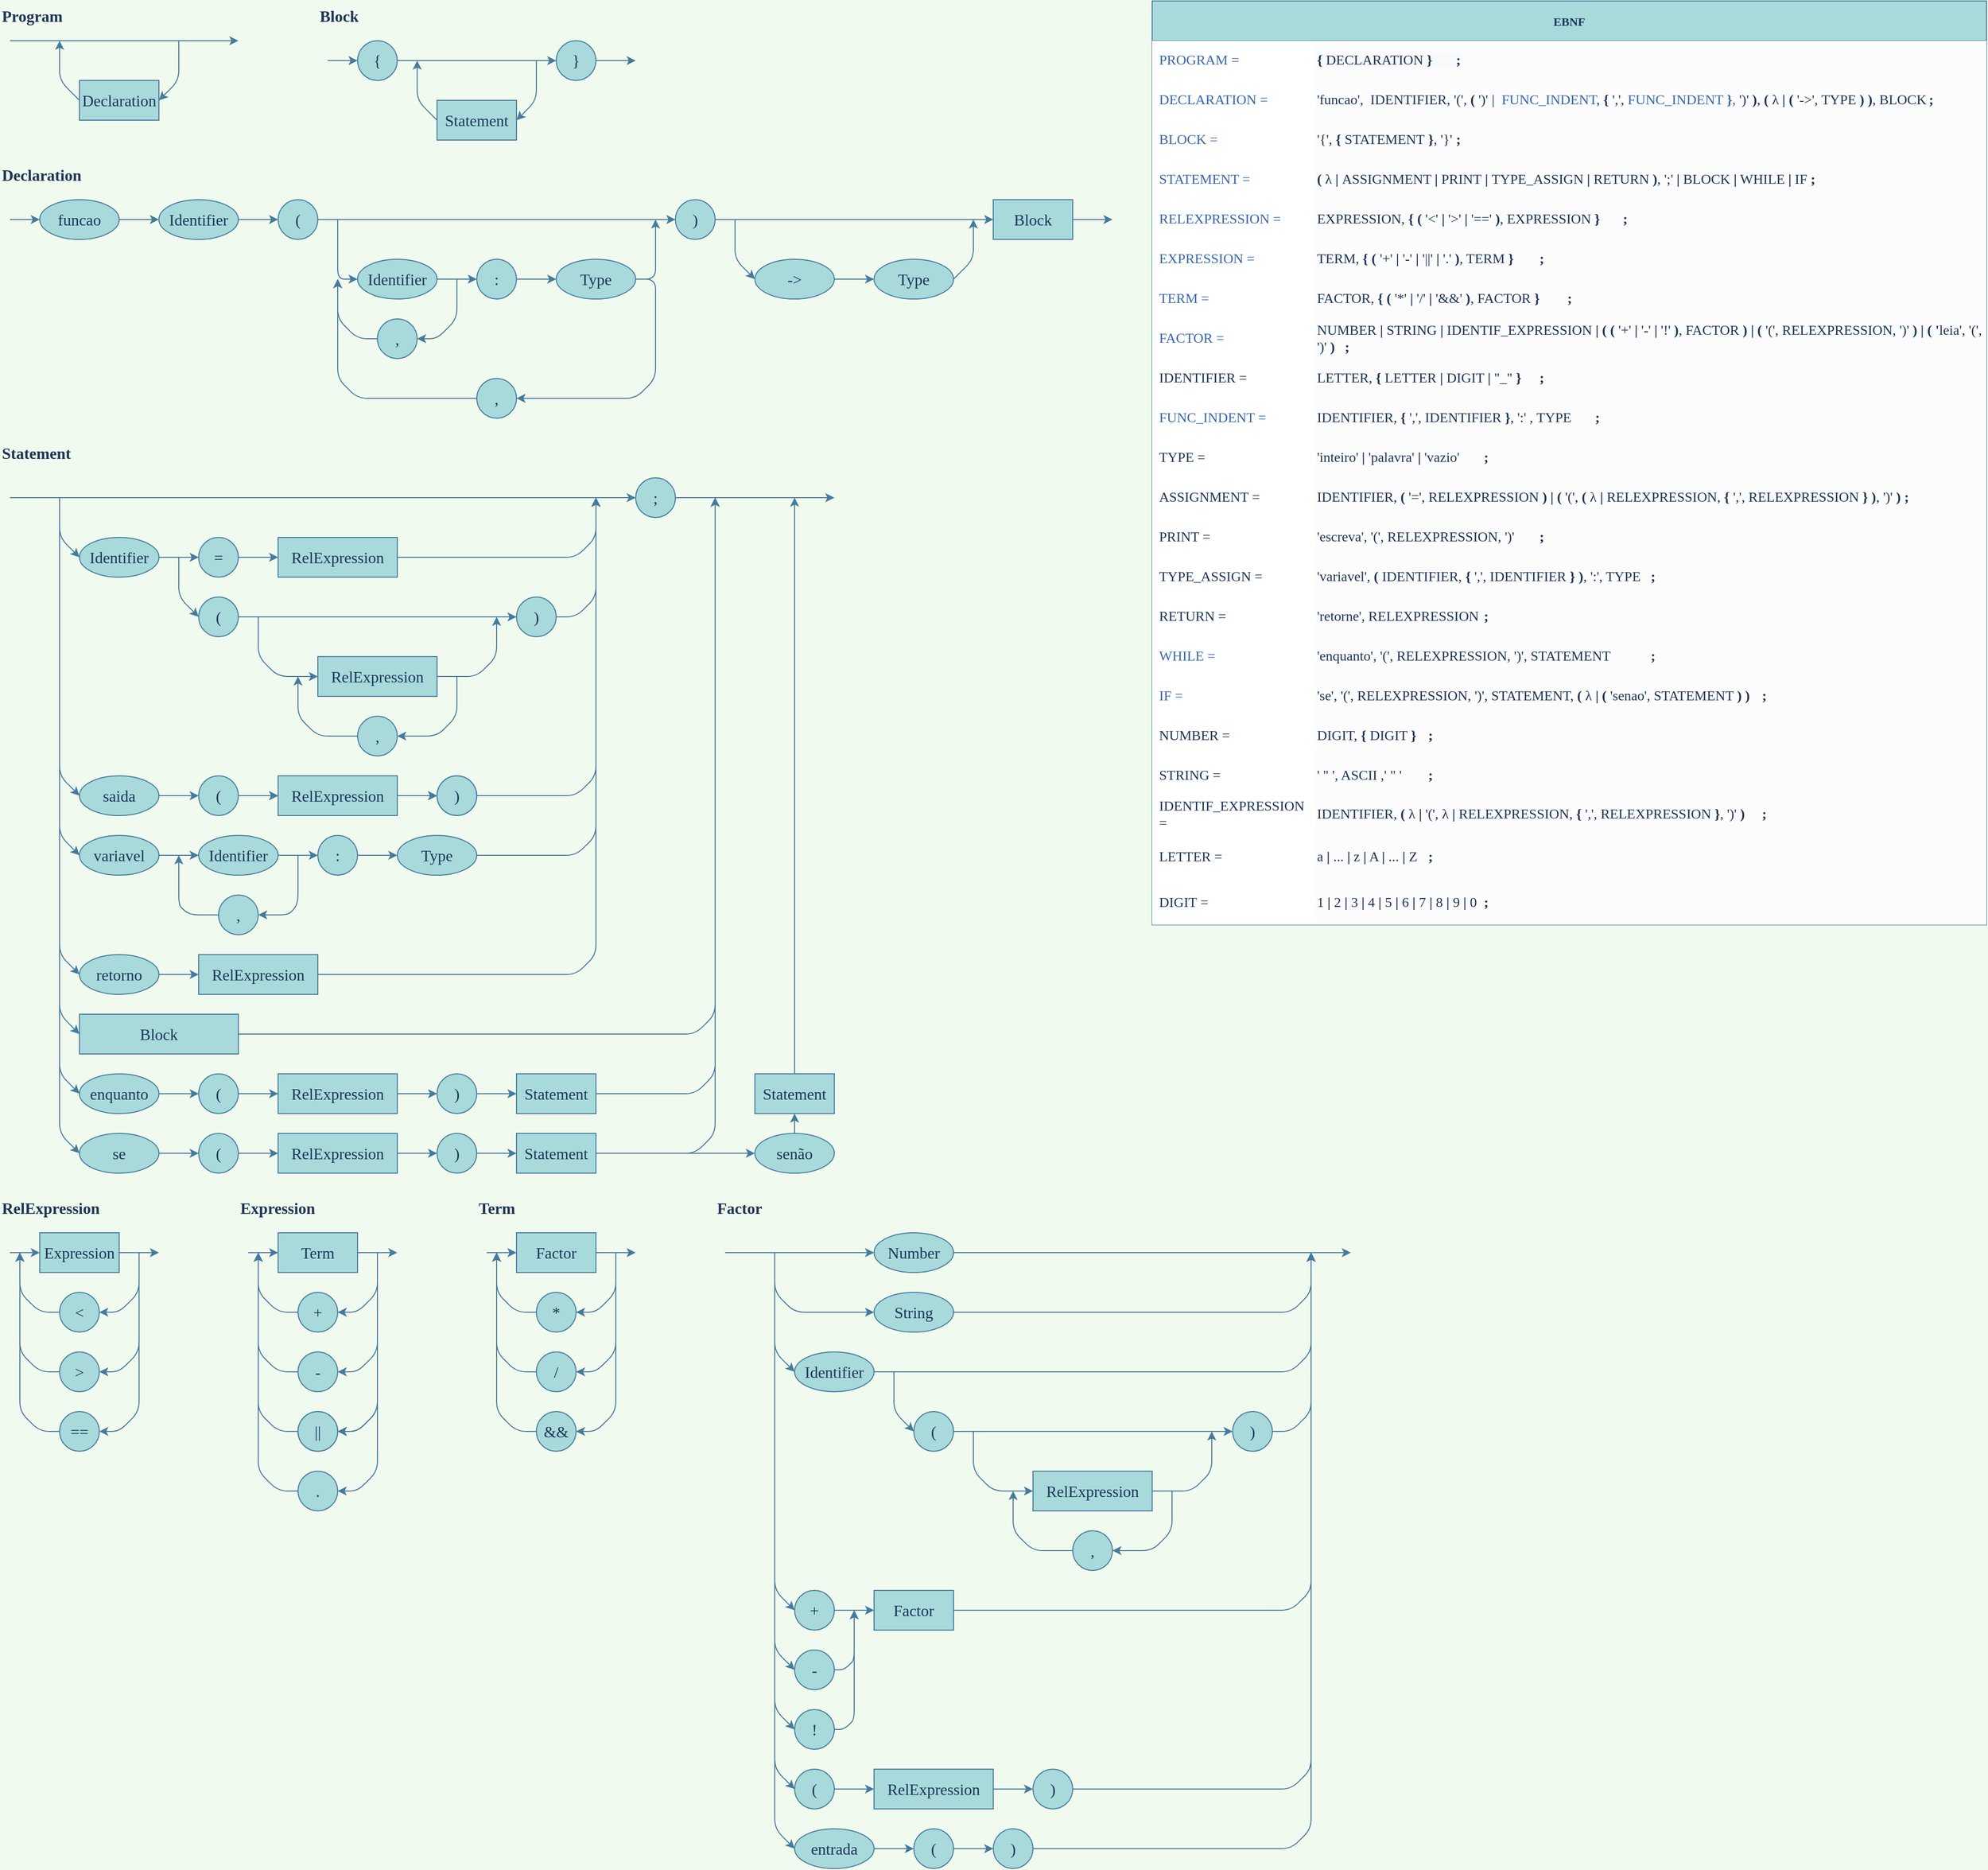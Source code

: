 <mxfile>
    <diagram id="il8eSl04GSXHatdaYvry" name="Page-1">
        <mxGraphModel dx="1173" dy="735" grid="1" gridSize="10" guides="1" tooltips="1" connect="1" arrows="1" fold="1" page="1" pageScale="1" pageWidth="827" pageHeight="1169" background="#F1FAEE" math="0" shadow="0">
            <root>
                <mxCell id="0"/>
                <mxCell id="1" parent="0"/>
                <mxCell id="O7eM3cRz2Qc7sRw92bNk-1" value="&lt;font data-font-src=&quot;https://fonts.googleapis.com/css?family=Abel&quot; face=&quot;Abel&quot; style=&quot;font-size: 16px;&quot;&gt;Statement&lt;/font&gt;" style="rounded=1;whiteSpace=wrap;html=1;arcSize=0;fillColor=#A8DADC;strokeColor=#457B9D;fontColor=#1D3557;align=center;" parent="1" vertex="1">
                    <mxGeometry x="440" y="100" width="80" height="40" as="geometry"/>
                </mxCell>
                <mxCell id="O7eM3cRz2Qc7sRw92bNk-2" value="&lt;span style=&quot;font-size: 16px;&quot;&gt;{&lt;/span&gt;" style="ellipse;whiteSpace=wrap;html=1;fillColor=#A8DADC;strokeColor=#457B9D;fontColor=#1D3557;rounded=1;fontFamily=Abel;" parent="1" vertex="1">
                    <mxGeometry x="360" y="40" width="40" height="40" as="geometry"/>
                </mxCell>
                <mxCell id="O7eM3cRz2Qc7sRw92bNk-3" value="&lt;span style=&quot;font-size: 16px;&quot;&gt;}&lt;/span&gt;" style="ellipse;whiteSpace=wrap;html=1;fillColor=#A8DADC;strokeColor=#457B9D;fontColor=#1D3557;rounded=1;fontFamily=Abel;" parent="1" vertex="1">
                    <mxGeometry x="560" y="40" width="40" height="40" as="geometry"/>
                </mxCell>
                <mxCell id="O7eM3cRz2Qc7sRw92bNk-4" value="" style="endArrow=classic;html=1;rounded=1;fontFamily=Verdana;fontSize=15;exitX=1;exitY=0.5;exitDx=0;exitDy=0;entryX=0;entryY=0.5;entryDx=0;entryDy=0;strokeColor=#457B9D;fontColor=#1D3557;labelBackgroundColor=#F1FAEE;" parent="1" source="O7eM3cRz2Qc7sRw92bNk-2" target="O7eM3cRz2Qc7sRw92bNk-3" edge="1">
                    <mxGeometry width="50" height="50" relative="1" as="geometry">
                        <mxPoint x="449" y="170" as="sourcePoint"/>
                        <mxPoint x="499" y="120" as="targetPoint"/>
                        <Array as="points"/>
                    </mxGeometry>
                </mxCell>
                <mxCell id="O7eM3cRz2Qc7sRw92bNk-10" value="" style="endArrow=classic;html=1;rounded=1;fontFamily=Verdana;fontSize=15;entryX=1;entryY=0.5;entryDx=0;entryDy=0;strokeColor=#457B9D;fontColor=#1D3557;labelBackgroundColor=#F1FAEE;" parent="1" target="O7eM3cRz2Qc7sRw92bNk-1" edge="1">
                    <mxGeometry width="50" height="50" relative="1" as="geometry">
                        <mxPoint x="540" y="60" as="sourcePoint"/>
                        <mxPoint x="499" y="120" as="targetPoint"/>
                        <Array as="points">
                            <mxPoint x="540" y="100"/>
                        </Array>
                    </mxGeometry>
                </mxCell>
                <mxCell id="O7eM3cRz2Qc7sRw92bNk-11" value="" style="endArrow=classic;html=1;rounded=1;fontFamily=Verdana;fontSize=15;exitX=0;exitY=0.5;exitDx=0;exitDy=0;strokeColor=#457B9D;fontColor=#1D3557;labelBackgroundColor=#F1FAEE;" parent="1" source="O7eM3cRz2Qc7sRw92bNk-1" edge="1">
                    <mxGeometry width="50" height="50" relative="1" as="geometry">
                        <mxPoint x="409" y="60" as="sourcePoint"/>
                        <mxPoint x="420" y="60" as="targetPoint"/>
                        <Array as="points">
                            <mxPoint x="420" y="100"/>
                        </Array>
                    </mxGeometry>
                </mxCell>
                <mxCell id="O7eM3cRz2Qc7sRw92bNk-12" value="&lt;font data-font-src=&quot;https://fonts.googleapis.com/css?family=Abel&quot; face=&quot;Abel&quot;&gt;&lt;b&gt;Block&lt;/b&gt;&lt;/font&gt;" style="text;html=1;strokeColor=none;fillColor=none;align=left;verticalAlign=middle;whiteSpace=wrap;rounded=0;fontFamily=Abel;fontSize=16;fontColor=#1D3557;" parent="1" vertex="1">
                    <mxGeometry x="320" width="80" height="30" as="geometry"/>
                </mxCell>
                <mxCell id="O7eM3cRz2Qc7sRw92bNk-15" value="&lt;span style=&quot;font-size: 16px;&quot;&gt;;&lt;/span&gt;" style="ellipse;whiteSpace=wrap;html=1;fillColor=#A8DADC;strokeColor=#457B9D;fontColor=#1D3557;rounded=1;fontFamily=Abel;" parent="1" vertex="1">
                    <mxGeometry x="640" y="480" width="40" height="40" as="geometry"/>
                </mxCell>
                <mxCell id="O7eM3cRz2Qc7sRw92bNk-16" value="" style="endArrow=classic;html=1;rounded=1;fontFamily=Verdana;fontSize=15;entryX=0;entryY=0.5;entryDx=0;entryDy=0;strokeColor=#457B9D;fontColor=#1D3557;labelBackgroundColor=#F1FAEE;" parent="1" target="O7eM3cRz2Qc7sRw92bNk-15" edge="1">
                    <mxGeometry width="50" height="50" relative="1" as="geometry">
                        <mxPoint x="10" y="500" as="sourcePoint"/>
                        <mxPoint x="179" y="560" as="targetPoint"/>
                        <Array as="points">
                            <mxPoint x="40" y="500"/>
                        </Array>
                    </mxGeometry>
                </mxCell>
                <mxCell id="O7eM3cRz2Qc7sRw92bNk-19" value="&lt;b&gt;Statement&lt;/b&gt;" style="text;html=1;strokeColor=none;fillColor=none;align=left;verticalAlign=middle;whiteSpace=wrap;rounded=0;fontFamily=Abel;fontSize=16;fontColor=#1D3557;" parent="1" vertex="1">
                    <mxGeometry y="440" width="80" height="30" as="geometry"/>
                </mxCell>
                <mxCell id="O7eM3cRz2Qc7sRw92bNk-20" value="" style="endArrow=classic;html=1;rounded=1;fontFamily=Courier New;fontSize=16;fontColor=#1D3557;strokeColor=#457B9D;fillColor=#A8DADC;entryX=0;entryY=0.5;entryDx=0;entryDy=0;labelBackgroundColor=#F1FAEE;" parent="1" target="O7eM3cRz2Qc7sRw92bNk-2" edge="1">
                    <mxGeometry width="50" height="50" relative="1" as="geometry">
                        <mxPoint x="330" y="60" as="sourcePoint"/>
                        <mxPoint x="620" y="140" as="targetPoint"/>
                    </mxGeometry>
                </mxCell>
                <mxCell id="O7eM3cRz2Qc7sRw92bNk-21" value="" style="endArrow=classic;html=1;rounded=1;fontFamily=Courier New;fontSize=16;fontColor=#1D3557;strokeColor=#457B9D;fillColor=#A8DADC;exitX=1;exitY=0.5;exitDx=0;exitDy=0;labelBackgroundColor=#F1FAEE;" parent="1" source="O7eM3cRz2Qc7sRw92bNk-3" edge="1">
                    <mxGeometry width="50" height="50" relative="1" as="geometry">
                        <mxPoint x="639" y="59.58" as="sourcePoint"/>
                        <mxPoint x="640" y="60" as="targetPoint"/>
                    </mxGeometry>
                </mxCell>
                <mxCell id="O7eM3cRz2Qc7sRw92bNk-22" value="" style="endArrow=classic;html=1;rounded=1;fontFamily=Courier New;fontSize=16;fontColor=#1D3557;strokeColor=#457B9D;fillColor=#A8DADC;exitX=1;exitY=0.5;exitDx=0;exitDy=0;labelBackgroundColor=#F1FAEE;" parent="1" source="O7eM3cRz2Qc7sRw92bNk-15" edge="1">
                    <mxGeometry width="50" height="50" relative="1" as="geometry">
                        <mxPoint x="920" y="499.58" as="sourcePoint"/>
                        <mxPoint x="840" y="500" as="targetPoint"/>
                    </mxGeometry>
                </mxCell>
                <mxCell id="O7eM3cRz2Qc7sRw92bNk-44" style="edgeStyle=elbowEdgeStyle;rounded=1;orthogonalLoop=1;jettySize=auto;elbow=vertical;html=1;exitX=1;exitY=0.5;exitDx=0;exitDy=0;entryX=0;entryY=0.5;entryDx=0;entryDy=0;fontFamily=Courier New;fontSize=16;fontColor=#1D3557;strokeColor=#457B9D;fillColor=#A8DADC;labelBackgroundColor=#F1FAEE;" parent="1" source="O7eM3cRz2Qc7sRw92bNk-23" target="O7eM3cRz2Qc7sRw92bNk-35" edge="1">
                    <mxGeometry relative="1" as="geometry"/>
                </mxCell>
                <mxCell id="O7eM3cRz2Qc7sRw92bNk-23" value="&lt;span style=&quot;font-size: 16px;&quot;&gt;&lt;font data-font-src=&quot;https://fonts.googleapis.com/css?family=Abel&quot; face=&quot;Abel&quot;&gt;Identifier&lt;/font&gt;&lt;/span&gt;" style="ellipse;whiteSpace=wrap;html=1;fillColor=#A8DADC;strokeColor=#457B9D;fontColor=#1D3557;rounded=1;" parent="1" vertex="1">
                    <mxGeometry x="80" y="540" width="80" height="40" as="geometry"/>
                </mxCell>
                <mxCell id="O7eM3cRz2Qc7sRw92bNk-24" value="" style="endArrow=classic;html=1;rounded=1;fontFamily=Verdana;fontSize=15;strokeColor=#457B9D;fontColor=#1D3557;entryX=0;entryY=0.5;entryDx=0;entryDy=0;labelBackgroundColor=#F1FAEE;" parent="1" target="O7eM3cRz2Qc7sRw92bNk-23" edge="1">
                    <mxGeometry width="50" height="50" relative="1" as="geometry">
                        <mxPoint x="60" y="500" as="sourcePoint"/>
                        <mxPoint x="70" y="560" as="targetPoint"/>
                        <Array as="points">
                            <mxPoint x="60" y="540"/>
                        </Array>
                    </mxGeometry>
                </mxCell>
                <mxCell id="O7eM3cRz2Qc7sRw92bNk-50" style="edgeStyle=orthogonalEdgeStyle;curved=0;rounded=1;sketch=0;orthogonalLoop=1;jettySize=auto;html=1;exitX=1;exitY=0.5;exitDx=0;exitDy=0;entryX=0;entryY=0.5;entryDx=0;entryDy=0;fontColor=#1D3557;strokeColor=#457B9D;fillColor=#A8DADC;labelBackgroundColor=#F1FAEE;" parent="1" source="O7eM3cRz2Qc7sRw92bNk-35" target="O7eM3cRz2Qc7sRw92bNk-49" edge="1">
                    <mxGeometry relative="1" as="geometry"/>
                </mxCell>
                <mxCell id="O7eM3cRz2Qc7sRw92bNk-35" value="&lt;span style=&quot;font-size: 16px;&quot;&gt;&lt;font data-font-src=&quot;https://fonts.googleapis.com/css?family=Abel&quot; face=&quot;Abel&quot;&gt;=&lt;/font&gt;&lt;/span&gt;" style="ellipse;whiteSpace=wrap;html=1;fillColor=#A8DADC;strokeColor=#457B9D;fontColor=#1D3557;rounded=1;" parent="1" vertex="1">
                    <mxGeometry x="200" y="540" width="40" height="40" as="geometry"/>
                </mxCell>
                <mxCell id="O7eM3cRz2Qc7sRw92bNk-49" value="&lt;font data-font-src=&quot;https://fonts.googleapis.com/css?family=Abel&quot; face=&quot;Abel&quot; style=&quot;font-size: 16px;&quot;&gt;RelExpression&lt;/font&gt;" style="rounded=1;whiteSpace=wrap;html=1;arcSize=0;fillColor=#A8DADC;strokeColor=#457B9D;fontColor=#1D3557;align=center;" parent="1" vertex="1">
                    <mxGeometry x="280" y="540" width="120" height="40" as="geometry"/>
                </mxCell>
                <mxCell id="O7eM3cRz2Qc7sRw92bNk-61" style="edgeStyle=orthogonalEdgeStyle;curved=0;rounded=1;sketch=0;orthogonalLoop=1;jettySize=auto;html=1;exitX=1;exitY=0.5;exitDx=0;exitDy=0;entryX=0;entryY=0.5;entryDx=0;entryDy=0;fontColor=#1D3557;strokeColor=#457B9D;fillColor=#A8DADC;labelBackgroundColor=#F1FAEE;" parent="1" edge="1">
                    <mxGeometry relative="1" as="geometry">
                        <mxPoint x="481" y="500" as="sourcePoint"/>
                    </mxGeometry>
                </mxCell>
                <mxCell id="O7eM3cRz2Qc7sRw92bNk-60" style="edgeStyle=orthogonalEdgeStyle;curved=0;rounded=1;sketch=0;orthogonalLoop=1;jettySize=auto;html=1;exitX=1;exitY=0.5;exitDx=0;exitDy=0;entryX=0;entryY=0.5;entryDx=0;entryDy=0;fontColor=#1D3557;strokeColor=#457B9D;fillColor=#A8DADC;labelBackgroundColor=#F1FAEE;" parent="1" edge="1">
                    <mxGeometry relative="1" as="geometry">
                        <mxPoint x="481" y="560" as="sourcePoint"/>
                    </mxGeometry>
                </mxCell>
                <mxCell id="O7eM3cRz2Qc7sRw92bNk-72" value="" style="endArrow=classic;html=1;rounded=1;fontFamily=Verdana;fontSize=15;strokeColor=#457B9D;fontColor=#1D3557;labelBackgroundColor=#F1FAEE;exitX=1;exitY=0.5;exitDx=0;exitDy=0;" parent="1" source="O7eM3cRz2Qc7sRw92bNk-49" edge="1">
                    <mxGeometry width="50" height="50" relative="1" as="geometry">
                        <mxPoint x="510" y="560" as="sourcePoint"/>
                        <mxPoint x="600" y="500" as="targetPoint"/>
                        <Array as="points">
                            <mxPoint x="580" y="560"/>
                            <mxPoint x="600" y="540"/>
                        </Array>
                    </mxGeometry>
                </mxCell>
                <mxCell id="O7eM3cRz2Qc7sRw92bNk-98" value="&lt;b&gt;Expression&lt;/b&gt;" style="text;html=1;strokeColor=none;fillColor=none;align=left;verticalAlign=middle;whiteSpace=wrap;rounded=0;fontFamily=Abel;fontSize=16;fontColor=#1D3557;" parent="1" vertex="1">
                    <mxGeometry x="240" y="1200" width="80" height="30" as="geometry"/>
                </mxCell>
                <mxCell id="O7eM3cRz2Qc7sRw92bNk-115" style="edgeStyle=elbowEdgeStyle;rounded=1;sketch=0;orthogonalLoop=1;jettySize=auto;elbow=vertical;html=1;entryX=0;entryY=0.5;entryDx=0;entryDy=0;fontColor=#1D3557;strokeColor=#457B9D;fillColor=#A8DADC;labelBackgroundColor=#F1FAEE;" parent="1" target="O7eM3cRz2Qc7sRw92bNk-117" edge="1">
                    <mxGeometry relative="1" as="geometry">
                        <mxPoint x="250" y="1260" as="sourcePoint"/>
                    </mxGeometry>
                </mxCell>
                <mxCell id="O7eM3cRz2Qc7sRw92bNk-116" style="edgeStyle=elbowEdgeStyle;rounded=1;sketch=0;orthogonalLoop=1;jettySize=auto;elbow=vertical;html=1;exitX=1;exitY=0.5;exitDx=0;exitDy=0;fontColor=#1D3557;strokeColor=#457B9D;fillColor=#A8DADC;labelBackgroundColor=#F1FAEE;" parent="1" source="O7eM3cRz2Qc7sRw92bNk-117" edge="1">
                    <mxGeometry relative="1" as="geometry">
                        <mxPoint x="400" y="1260" as="targetPoint"/>
                    </mxGeometry>
                </mxCell>
                <mxCell id="O7eM3cRz2Qc7sRw92bNk-117" value="&lt;font data-font-src=&quot;https://fonts.googleapis.com/css?family=Abel&quot; face=&quot;Abel&quot; style=&quot;font-size: 16px;&quot;&gt;Term&lt;/font&gt;" style="rounded=1;whiteSpace=wrap;html=1;arcSize=0;fillColor=#A8DADC;strokeColor=#457B9D;fontColor=#1D3557;align=center;" parent="1" vertex="1">
                    <mxGeometry x="280" y="1240" width="80" height="40" as="geometry"/>
                </mxCell>
                <mxCell id="O7eM3cRz2Qc7sRw92bNk-118" value="&lt;span style=&quot;font-size: 16px;&quot;&gt;&lt;font data-font-src=&quot;https://fonts.googleapis.com/css?family=Abel&quot; face=&quot;Abel&quot;&gt;+&lt;/font&gt;&lt;/span&gt;" style="ellipse;whiteSpace=wrap;html=1;fillColor=#A8DADC;strokeColor=#457B9D;fontColor=#1D3557;rounded=1;" parent="1" vertex="1">
                    <mxGeometry x="300" y="1300" width="40" height="40" as="geometry"/>
                </mxCell>
                <mxCell id="O7eM3cRz2Qc7sRw92bNk-119" value="&lt;span style=&quot;font-size: 16px;&quot;&gt;&lt;font data-font-src=&quot;https://fonts.googleapis.com/css?family=Abel&quot; face=&quot;Abel&quot;&gt;-&lt;/font&gt;&lt;/span&gt;" style="ellipse;whiteSpace=wrap;html=1;fillColor=#A8DADC;strokeColor=#457B9D;fontColor=#1D3557;rounded=1;" parent="1" vertex="1">
                    <mxGeometry x="300" y="1360" width="40" height="40" as="geometry"/>
                </mxCell>
                <mxCell id="O7eM3cRz2Qc7sRw92bNk-121" value="" style="endArrow=classic;html=1;rounded=1;fontFamily=Verdana;fontSize=15;entryX=1;entryY=0.5;entryDx=0;entryDy=0;strokeColor=#457B9D;fontColor=#1D3557;labelBackgroundColor=#F1FAEE;" parent="1" target="O7eM3cRz2Qc7sRw92bNk-118" edge="1">
                    <mxGeometry width="50" height="50" relative="1" as="geometry">
                        <mxPoint x="380" y="1260" as="sourcePoint"/>
                        <mxPoint x="400" y="1320" as="targetPoint"/>
                        <Array as="points">
                            <mxPoint x="380" y="1300"/>
                            <mxPoint x="360" y="1320"/>
                        </Array>
                    </mxGeometry>
                </mxCell>
                <mxCell id="O7eM3cRz2Qc7sRw92bNk-122" value="" style="endArrow=classic;html=1;rounded=1;fontFamily=Verdana;fontSize=15;entryX=1;entryY=0.5;entryDx=0;entryDy=0;strokeColor=#457B9D;fontColor=#1D3557;labelBackgroundColor=#F1FAEE;" parent="1" target="O7eM3cRz2Qc7sRw92bNk-119" edge="1">
                    <mxGeometry width="50" height="50" relative="1" as="geometry">
                        <mxPoint x="380" y="1260" as="sourcePoint"/>
                        <mxPoint x="360" y="1380" as="targetPoint"/>
                        <Array as="points">
                            <mxPoint x="380" y="1360"/>
                            <mxPoint x="360" y="1380"/>
                        </Array>
                    </mxGeometry>
                </mxCell>
                <mxCell id="O7eM3cRz2Qc7sRw92bNk-124" value="" style="endArrow=classic;html=1;rounded=1;fontFamily=Verdana;fontSize=15;strokeColor=#457B9D;fontColor=#1D3557;labelBackgroundColor=#F1FAEE;exitX=0;exitY=0.5;exitDx=0;exitDy=0;" parent="1" source="O7eM3cRz2Qc7sRw92bNk-118" edge="1">
                    <mxGeometry width="50" height="50" relative="1" as="geometry">
                        <mxPoint x="310" y="1320" as="sourcePoint"/>
                        <mxPoint x="260" y="1260" as="targetPoint"/>
                        <Array as="points">
                            <mxPoint x="280" y="1320"/>
                            <mxPoint x="260" y="1300"/>
                        </Array>
                    </mxGeometry>
                </mxCell>
                <mxCell id="O7eM3cRz2Qc7sRw92bNk-125" value="" style="endArrow=classic;html=1;rounded=1;fontFamily=Verdana;fontSize=15;strokeColor=#457B9D;fontColor=#1D3557;labelBackgroundColor=#F1FAEE;exitX=0;exitY=0.5;exitDx=0;exitDy=0;" parent="1" source="O7eM3cRz2Qc7sRw92bNk-119" edge="1">
                    <mxGeometry width="50" height="50" relative="1" as="geometry">
                        <mxPoint x="320" y="1380" as="sourcePoint"/>
                        <mxPoint x="260" y="1260" as="targetPoint"/>
                        <Array as="points">
                            <mxPoint x="280" y="1380"/>
                            <mxPoint x="260" y="1360"/>
                        </Array>
                    </mxGeometry>
                </mxCell>
                <mxCell id="O7eM3cRz2Qc7sRw92bNk-127" value="&lt;b&gt;Term&lt;/b&gt;" style="text;html=1;strokeColor=none;fillColor=none;align=left;verticalAlign=middle;whiteSpace=wrap;rounded=0;fontFamily=Abel;fontSize=16;fontColor=#1D3557;" parent="1" vertex="1">
                    <mxGeometry x="480" y="1200" width="80" height="30" as="geometry"/>
                </mxCell>
                <mxCell id="O7eM3cRz2Qc7sRw92bNk-128" style="edgeStyle=elbowEdgeStyle;rounded=1;sketch=0;orthogonalLoop=1;jettySize=auto;elbow=vertical;html=1;entryX=0;entryY=0.5;entryDx=0;entryDy=0;fontColor=#1D3557;strokeColor=#457B9D;fillColor=#A8DADC;labelBackgroundColor=#F1FAEE;" parent="1" target="O7eM3cRz2Qc7sRw92bNk-130" edge="1">
                    <mxGeometry relative="1" as="geometry">
                        <mxPoint x="490" y="1260" as="sourcePoint"/>
                    </mxGeometry>
                </mxCell>
                <mxCell id="O7eM3cRz2Qc7sRw92bNk-129" style="edgeStyle=elbowEdgeStyle;rounded=1;sketch=0;orthogonalLoop=1;jettySize=auto;elbow=vertical;html=1;exitX=1;exitY=0.5;exitDx=0;exitDy=0;fontColor=#1D3557;strokeColor=#457B9D;fillColor=#A8DADC;labelBackgroundColor=#F1FAEE;" parent="1" source="O7eM3cRz2Qc7sRw92bNk-130" edge="1">
                    <mxGeometry relative="1" as="geometry">
                        <mxPoint x="640" y="1260" as="targetPoint"/>
                    </mxGeometry>
                </mxCell>
                <mxCell id="O7eM3cRz2Qc7sRw92bNk-130" value="&lt;font data-font-src=&quot;https://fonts.googleapis.com/css?family=Abel&quot; face=&quot;Abel&quot; style=&quot;font-size: 16px;&quot;&gt;Factor&lt;/font&gt;" style="rounded=1;whiteSpace=wrap;html=1;arcSize=0;fillColor=#A8DADC;strokeColor=#457B9D;fontColor=#1D3557;align=center;" parent="1" vertex="1">
                    <mxGeometry x="520" y="1240" width="80" height="40" as="geometry"/>
                </mxCell>
                <mxCell id="O7eM3cRz2Qc7sRw92bNk-131" value="&lt;span style=&quot;font-size: 16px;&quot;&gt;&lt;font data-font-src=&quot;https://fonts.googleapis.com/css?family=Abel&quot; face=&quot;Abel&quot;&gt;*&lt;/font&gt;&lt;/span&gt;" style="ellipse;whiteSpace=wrap;html=1;fillColor=#A8DADC;strokeColor=#457B9D;fontColor=#1D3557;rounded=1;" parent="1" vertex="1">
                    <mxGeometry x="540" y="1300" width="40" height="40" as="geometry"/>
                </mxCell>
                <mxCell id="O7eM3cRz2Qc7sRw92bNk-132" value="&lt;span style=&quot;font-size: 16px;&quot;&gt;&lt;font data-font-src=&quot;https://fonts.googleapis.com/css?family=Abel&quot; face=&quot;Abel&quot;&gt;/&lt;/font&gt;&lt;/span&gt;" style="ellipse;whiteSpace=wrap;html=1;fillColor=#A8DADC;strokeColor=#457B9D;fontColor=#1D3557;rounded=1;" parent="1" vertex="1">
                    <mxGeometry x="540" y="1360" width="40" height="40" as="geometry"/>
                </mxCell>
                <mxCell id="O7eM3cRz2Qc7sRw92bNk-134" value="" style="endArrow=classic;html=1;rounded=1;fontFamily=Verdana;fontSize=15;entryX=1;entryY=0.5;entryDx=0;entryDy=0;strokeColor=#457B9D;fontColor=#1D3557;labelBackgroundColor=#F1FAEE;" parent="1" target="O7eM3cRz2Qc7sRw92bNk-131" edge="1">
                    <mxGeometry width="50" height="50" relative="1" as="geometry">
                        <mxPoint x="620" y="1260" as="sourcePoint"/>
                        <mxPoint x="640" y="1320" as="targetPoint"/>
                        <Array as="points">
                            <mxPoint x="620" y="1300"/>
                            <mxPoint x="600" y="1320"/>
                        </Array>
                    </mxGeometry>
                </mxCell>
                <mxCell id="O7eM3cRz2Qc7sRw92bNk-135" value="" style="endArrow=classic;html=1;rounded=1;fontFamily=Verdana;fontSize=15;entryX=1;entryY=0.5;entryDx=0;entryDy=0;strokeColor=#457B9D;fontColor=#1D3557;labelBackgroundColor=#F1FAEE;" parent="1" target="O7eM3cRz2Qc7sRw92bNk-132" edge="1">
                    <mxGeometry width="50" height="50" relative="1" as="geometry">
                        <mxPoint x="620" y="1260" as="sourcePoint"/>
                        <mxPoint x="600" y="1380" as="targetPoint"/>
                        <Array as="points">
                            <mxPoint x="620" y="1360"/>
                            <mxPoint x="600" y="1380"/>
                        </Array>
                    </mxGeometry>
                </mxCell>
                <mxCell id="O7eM3cRz2Qc7sRw92bNk-137" value="" style="endArrow=classic;html=1;rounded=1;fontFamily=Verdana;fontSize=15;strokeColor=#457B9D;fontColor=#1D3557;labelBackgroundColor=#F1FAEE;exitX=0;exitY=0.5;exitDx=0;exitDy=0;" parent="1" source="O7eM3cRz2Qc7sRw92bNk-131" edge="1">
                    <mxGeometry width="50" height="50" relative="1" as="geometry">
                        <mxPoint x="550" y="1320" as="sourcePoint"/>
                        <mxPoint x="500" y="1260" as="targetPoint"/>
                        <Array as="points">
                            <mxPoint x="520" y="1320"/>
                            <mxPoint x="500" y="1300"/>
                        </Array>
                    </mxGeometry>
                </mxCell>
                <mxCell id="O7eM3cRz2Qc7sRw92bNk-138" value="" style="endArrow=classic;html=1;rounded=1;fontFamily=Verdana;fontSize=15;strokeColor=#457B9D;fontColor=#1D3557;labelBackgroundColor=#F1FAEE;exitX=0;exitY=0.5;exitDx=0;exitDy=0;" parent="1" source="O7eM3cRz2Qc7sRw92bNk-132" edge="1">
                    <mxGeometry width="50" height="50" relative="1" as="geometry">
                        <mxPoint x="560" y="1380" as="sourcePoint"/>
                        <mxPoint x="500" y="1260" as="targetPoint"/>
                        <Array as="points">
                            <mxPoint x="520" y="1380"/>
                            <mxPoint x="500" y="1360"/>
                        </Array>
                    </mxGeometry>
                </mxCell>
                <mxCell id="O7eM3cRz2Qc7sRw92bNk-190" value="" style="endArrow=classic;html=1;rounded=1;fontFamily=Verdana;fontSize=15;strokeColor=#457B9D;fontColor=#1D3557;labelBackgroundColor=#F1FAEE;entryX=0;entryY=0.5;entryDx=0;entryDy=0;" parent="1" target="O7eM3cRz2Qc7sRw92bNk-196" edge="1">
                    <mxGeometry width="50" height="50" relative="1" as="geometry">
                        <mxPoint x="730" y="1260" as="sourcePoint"/>
                        <mxPoint x="940" y="1260" as="targetPoint"/>
                    </mxGeometry>
                </mxCell>
                <mxCell id="O7eM3cRz2Qc7sRw92bNk-191" value="" style="endArrow=classic;html=1;rounded=1;fontFamily=Verdana;fontSize=15;strokeColor=#457B9D;fontColor=#1D3557;entryX=0;entryY=0.5;entryDx=0;entryDy=0;labelBackgroundColor=#F1FAEE;" parent="1" target="O7eM3cRz2Qc7sRw92bNk-200" edge="1">
                    <mxGeometry width="50" height="50" relative="1" as="geometry">
                        <mxPoint x="780" y="1260" as="sourcePoint"/>
                        <mxPoint x="790.0" y="1680" as="targetPoint"/>
                        <Array as="points">
                            <mxPoint x="780" y="1660"/>
                        </Array>
                    </mxGeometry>
                </mxCell>
                <mxCell id="O7eM3cRz2Qc7sRw92bNk-192" value="" style="endArrow=classic;html=1;rounded=1;fontFamily=Verdana;fontSize=15;entryX=0;entryY=0.5;entryDx=0;entryDy=0;strokeColor=#457B9D;fontColor=#1D3557;labelBackgroundColor=#F1FAEE;" parent="1" target="O7eM3cRz2Qc7sRw92bNk-199" edge="1">
                    <mxGeometry width="50" height="50" relative="1" as="geometry">
                        <mxPoint x="780" y="1260" as="sourcePoint"/>
                        <mxPoint x="790.0" y="1620" as="targetPoint"/>
                        <Array as="points">
                            <mxPoint x="780" y="1600"/>
                        </Array>
                    </mxGeometry>
                </mxCell>
                <mxCell id="O7eM3cRz2Qc7sRw92bNk-195" value="&lt;b&gt;Factor&lt;/b&gt;" style="text;html=1;strokeColor=none;fillColor=none;align=left;verticalAlign=middle;whiteSpace=wrap;rounded=0;fontFamily=Abel;fontSize=16;fontColor=#1D3557;" parent="1" vertex="1">
                    <mxGeometry x="720" y="1200" width="80" height="30" as="geometry"/>
                </mxCell>
                <mxCell id="O7eM3cRz2Qc7sRw92bNk-219" style="edgeStyle=elbowEdgeStyle;rounded=1;sketch=0;orthogonalLoop=1;jettySize=auto;elbow=vertical;html=1;exitX=1;exitY=0.5;exitDx=0;exitDy=0;fontColor=#1D3557;strokeColor=#457B9D;fillColor=#A8DADC;labelBackgroundColor=#F1FAEE;" parent="1" source="O7eM3cRz2Qc7sRw92bNk-196" edge="1">
                    <mxGeometry relative="1" as="geometry">
                        <mxPoint x="1360" y="1260" as="targetPoint"/>
                        <Array as="points"/>
                    </mxGeometry>
                </mxCell>
                <mxCell id="O7eM3cRz2Qc7sRw92bNk-196" value="&lt;span style=&quot;font-size: 16px;&quot;&gt;&lt;font data-font-src=&quot;https://fonts.googleapis.com/css?family=Abel&quot; face=&quot;Abel&quot;&gt;Number&lt;/font&gt;&lt;/span&gt;" style="ellipse;whiteSpace=wrap;html=1;fillColor=#A8DADC;strokeColor=#457B9D;fontColor=#1D3557;rounded=1;" parent="1" vertex="1">
                    <mxGeometry x="880" y="1240" width="80" height="40" as="geometry"/>
                </mxCell>
                <mxCell id="O7eM3cRz2Qc7sRw92bNk-197" value="&lt;font face=&quot;Abel&quot;&gt;&lt;span style=&quot;font-size: 16px;&quot;&gt;String&lt;/span&gt;&lt;/font&gt;" style="ellipse;whiteSpace=wrap;html=1;fillColor=#A8DADC;strokeColor=#457B9D;fontColor=#1D3557;rounded=1;" parent="1" vertex="1">
                    <mxGeometry x="880" y="1300" width="80" height="40" as="geometry"/>
                </mxCell>
                <mxCell id="O7eM3cRz2Qc7sRw92bNk-198" value="" style="endArrow=classic;html=1;rounded=1;fontFamily=Verdana;fontSize=15;strokeColor=#457B9D;fontColor=#1D3557;labelBackgroundColor=#F1FAEE;entryX=0;entryY=0.5;entryDx=0;entryDy=0;" parent="1" target="O7eM3cRz2Qc7sRw92bNk-197" edge="1">
                    <mxGeometry width="50" height="50" relative="1" as="geometry">
                        <mxPoint x="780" y="1260" as="sourcePoint"/>
                        <mxPoint x="960" y="1320" as="targetPoint"/>
                        <Array as="points">
                            <mxPoint x="780" y="1300"/>
                            <mxPoint x="800" y="1320"/>
                        </Array>
                    </mxGeometry>
                </mxCell>
                <mxCell id="O7eM3cRz2Qc7sRw92bNk-206" style="edgeStyle=elbowEdgeStyle;rounded=1;sketch=0;orthogonalLoop=1;jettySize=auto;elbow=vertical;html=1;exitX=1;exitY=0.5;exitDx=0;exitDy=0;entryX=0;entryY=0.5;entryDx=0;entryDy=0;fontColor=#1D3557;strokeColor=#457B9D;fillColor=#A8DADC;labelBackgroundColor=#F1FAEE;" parent="1" source="O7eM3cRz2Qc7sRw92bNk-199" target="O7eM3cRz2Qc7sRw92bNk-205" edge="1">
                    <mxGeometry relative="1" as="geometry"/>
                </mxCell>
                <mxCell id="O7eM3cRz2Qc7sRw92bNk-199" value="&lt;span style=&quot;font-size: 16px;&quot;&gt;&lt;font data-font-src=&quot;https://fonts.googleapis.com/css?family=Abel&quot; face=&quot;Abel&quot;&gt;+&lt;/font&gt;&lt;/span&gt;" style="ellipse;whiteSpace=wrap;html=1;fillColor=#A8DADC;strokeColor=#457B9D;fontColor=#1D3557;rounded=1;" parent="1" vertex="1">
                    <mxGeometry x="800" y="1600" width="40" height="40" as="geometry"/>
                </mxCell>
                <mxCell id="O7eM3cRz2Qc7sRw92bNk-200" value="&lt;span style=&quot;font-size: 16px;&quot;&gt;&lt;font data-font-src=&quot;https://fonts.googleapis.com/css?family=Abel&quot; face=&quot;Abel&quot;&gt;-&lt;/font&gt;&lt;/span&gt;" style="ellipse;whiteSpace=wrap;html=1;fillColor=#A8DADC;strokeColor=#457B9D;fontColor=#1D3557;rounded=1;" parent="1" vertex="1">
                    <mxGeometry x="800" y="1660" width="40" height="40" as="geometry"/>
                </mxCell>
                <mxCell id="O7eM3cRz2Qc7sRw92bNk-212" style="edgeStyle=elbowEdgeStyle;rounded=1;sketch=0;orthogonalLoop=1;jettySize=auto;elbow=vertical;html=1;entryX=0;entryY=0.5;entryDx=0;entryDy=0;fontColor=#1D3557;strokeColor=#457B9D;fillColor=#A8DADC;labelBackgroundColor=#F1FAEE;exitX=1;exitY=0.5;exitDx=0;exitDy=0;" parent="1" source="K5DylDMR5U2sn6sFDK5y-489" target="O7eM3cRz2Qc7sRw92bNk-214" edge="1">
                    <mxGeometry relative="1" as="geometry">
                        <mxPoint x="870" y="1800" as="targetPoint"/>
                        <mxPoint x="850" y="1810" as="sourcePoint"/>
                    </mxGeometry>
                </mxCell>
                <mxCell id="O7eM3cRz2Qc7sRw92bNk-205" value="&lt;font data-font-src=&quot;https://fonts.googleapis.com/css?family=Abel&quot; face=&quot;Abel&quot; style=&quot;font-size: 16px;&quot;&gt;Factor&lt;/font&gt;" style="rounded=1;whiteSpace=wrap;html=1;arcSize=0;fillColor=#A8DADC;strokeColor=#457B9D;fontColor=#1D3557;align=center;" parent="1" vertex="1">
                    <mxGeometry x="880" y="1600" width="80" height="40" as="geometry"/>
                </mxCell>
                <mxCell id="O7eM3cRz2Qc7sRw92bNk-207" value="" style="endArrow=classic;html=1;rounded=1;fontFamily=Verdana;fontSize=15;strokeColor=#457B9D;fontColor=#1D3557;labelBackgroundColor=#F1FAEE;exitX=1;exitY=0.5;exitDx=0;exitDy=0;" parent="1" source="O7eM3cRz2Qc7sRw92bNk-200" edge="1">
                    <mxGeometry width="50" height="50" relative="1" as="geometry">
                        <mxPoint x="690" y="1680" as="sourcePoint"/>
                        <mxPoint x="860" y="1620" as="targetPoint"/>
                        <Array as="points">
                            <mxPoint x="850" y="1680"/>
                            <mxPoint x="860" y="1670"/>
                        </Array>
                    </mxGeometry>
                </mxCell>
                <mxCell id="O7eM3cRz2Qc7sRw92bNk-213" style="edgeStyle=elbowEdgeStyle;rounded=1;sketch=0;orthogonalLoop=1;jettySize=auto;elbow=vertical;html=1;exitX=1;exitY=0.5;exitDx=0;exitDy=0;entryX=0;entryY=0.5;entryDx=0;entryDy=0;fontColor=#1D3557;strokeColor=#457B9D;fillColor=#A8DADC;labelBackgroundColor=#F1FAEE;" parent="1" source="O7eM3cRz2Qc7sRw92bNk-214" target="O7eM3cRz2Qc7sRw92bNk-211" edge="1">
                    <mxGeometry relative="1" as="geometry">
                        <mxPoint x="990" y="1800" as="sourcePoint"/>
                    </mxGeometry>
                </mxCell>
                <mxCell id="O7eM3cRz2Qc7sRw92bNk-211" value="&lt;span style=&quot;font-size: 16px;&quot;&gt;&lt;font data-font-src=&quot;https://fonts.googleapis.com/css?family=Abel&quot; face=&quot;Abel&quot;&gt;)&lt;/font&gt;&lt;/span&gt;" style="ellipse;whiteSpace=wrap;html=1;fillColor=#A8DADC;strokeColor=#457B9D;fontColor=#1D3557;rounded=1;" parent="1" vertex="1">
                    <mxGeometry x="1040" y="1780" width="40" height="40" as="geometry"/>
                </mxCell>
                <mxCell id="O7eM3cRz2Qc7sRw92bNk-214" value="&lt;span style=&quot;font-family: Abel; font-size: 16px;&quot;&gt;RelExpression&lt;/span&gt;" style="rounded=1;whiteSpace=wrap;html=1;arcSize=0;fillColor=#A8DADC;strokeColor=#457B9D;fontColor=#1D3557;align=center;" parent="1" vertex="1">
                    <mxGeometry x="880" y="1780" width="120" height="40" as="geometry"/>
                </mxCell>
                <mxCell id="O7eM3cRz2Qc7sRw92bNk-220" value="" style="endArrow=classic;html=1;rounded=1;fontFamily=Verdana;fontSize=15;strokeColor=#457B9D;fontColor=#1D3557;labelBackgroundColor=#F1FAEE;exitX=1;exitY=0.5;exitDx=0;exitDy=0;" parent="1" source="O7eM3cRz2Qc7sRw92bNk-197" edge="1">
                    <mxGeometry width="50" height="50" relative="1" as="geometry">
                        <mxPoint x="1280" y="1320" as="sourcePoint"/>
                        <mxPoint x="1320" y="1260" as="targetPoint"/>
                        <Array as="points">
                            <mxPoint x="1300" y="1320"/>
                            <mxPoint x="1320" y="1300"/>
                        </Array>
                    </mxGeometry>
                </mxCell>
                <mxCell id="O7eM3cRz2Qc7sRw92bNk-221" value="" style="endArrow=classic;html=1;rounded=1;fontFamily=Verdana;fontSize=15;strokeColor=#457B9D;fontColor=#1D3557;labelBackgroundColor=#F1FAEE;exitX=1;exitY=0.5;exitDx=0;exitDy=0;" parent="1" source="O7eM3cRz2Qc7sRw92bNk-205" edge="1">
                    <mxGeometry width="50" height="50" relative="1" as="geometry">
                        <mxPoint x="1281" y="1620" as="sourcePoint"/>
                        <mxPoint x="1320" y="1260" as="targetPoint"/>
                        <Array as="points">
                            <mxPoint x="1300" y="1620"/>
                            <mxPoint x="1320" y="1600"/>
                        </Array>
                    </mxGeometry>
                </mxCell>
                <mxCell id="O7eM3cRz2Qc7sRw92bNk-235" value="EBNF" style="shape=table;startSize=40;container=1;collapsible=0;childLayout=tableLayout;fontStyle=1;align=center;rounded=0;sketch=0;fontColor=#1D3557;strokeColor=#457B9D;fillColor=#A8DADC;rowLines=1;columnLines=0;swimlaneLine=1;fontFamily=Abel;" parent="1" vertex="1">
                    <mxGeometry x="1160" width="840" height="930" as="geometry"/>
                </mxCell>
                <mxCell id="O7eM3cRz2Qc7sRw92bNk-236" value="" style="shape=tableRow;horizontal=0;startSize=0;swimlaneHead=0;swimlaneBody=0;top=0;left=0;bottom=0;right=0;collapsible=0;dropTarget=0;fillColor=none;points=[[0,0.5],[1,0.5]];portConstraint=eastwest;rounded=0;sketch=0;fontColor=#1D3557;strokeColor=#457B9D;" parent="O7eM3cRz2Qc7sRw92bNk-235" vertex="1">
                    <mxGeometry y="40" width="840" height="40" as="geometry"/>
                </mxCell>
                <mxCell id="O7eM3cRz2Qc7sRw92bNk-277" value="&lt;font style=&quot;font-size: 14px;&quot;&gt;PROGRAM =&lt;/font&gt;" style="shape=partialRectangle;html=1;whiteSpace=wrap;connectable=0;fillColor=#FFFFFF;top=0;left=0;bottom=0;right=0;overflow=hidden;rounded=0;sketch=0;fontColor=#3867A8;strokeColor=#457B9D;align=left;spacingLeft=5;fontFamily=Abel;" parent="O7eM3cRz2Qc7sRw92bNk-236" vertex="1">
                    <mxGeometry width="164" height="40" as="geometry">
                        <mxRectangle width="164" height="40" as="alternateBounds"/>
                    </mxGeometry>
                </mxCell>
                <mxCell id="O7eM3cRz2Qc7sRw92bNk-291" value="&lt;span style=&quot;color: rgb(29, 53, 87); font-style: normal; font-variant-ligatures: normal; font-variant-caps: normal; letter-spacing: normal; orphans: 2; text-align: left; text-indent: 0px; text-transform: none; widows: 2; word-spacing: 0px; -webkit-text-stroke-width: 0px; background-color: rgb(248, 249, 250); text-decoration-thickness: initial; text-decoration-style: initial; text-decoration-color: initial; float: none; display: inline !important;&quot;&gt;&lt;font style=&quot;font-size: 14px;&quot;&gt;&lt;b style=&quot;&quot;&gt;{ &lt;/b&gt;DECLARATION &lt;b&gt;}&lt;/b&gt;&lt;span style=&quot;font-weight: bold; white-space: pre;&quot;&gt;&#9;&lt;/span&gt;&lt;b&gt;;&lt;/b&gt;&lt;/font&gt;&lt;/span&gt;" style="shape=partialRectangle;html=1;whiteSpace=wrap;connectable=0;fillColor=#FCFCFC;top=0;left=0;bottom=0;right=0;overflow=hidden;rounded=0;sketch=0;fontColor=#1D3557;strokeColor=#457B9D;align=left;fontFamily=Abel;" parent="O7eM3cRz2Qc7sRw92bNk-236" vertex="1">
                    <mxGeometry x="164" width="676" height="40" as="geometry">
                        <mxRectangle width="676" height="40" as="alternateBounds"/>
                    </mxGeometry>
                </mxCell>
                <mxCell id="O7eM3cRz2Qc7sRw92bNk-240" value="" style="shape=tableRow;horizontal=0;startSize=0;swimlaneHead=0;swimlaneBody=0;top=0;left=0;bottom=0;right=0;collapsible=0;dropTarget=0;fillColor=none;points=[[0,0.5],[1,0.5]];portConstraint=eastwest;rounded=0;sketch=0;fontColor=#1D3557;strokeColor=#457B9D;" parent="O7eM3cRz2Qc7sRw92bNk-235" vertex="1">
                    <mxGeometry y="80" width="840" height="40" as="geometry"/>
                </mxCell>
                <mxCell id="O7eM3cRz2Qc7sRw92bNk-278" value="&lt;font style=&quot;font-size: 14px;&quot;&gt;DECLARATION =&lt;/font&gt;" style="shape=partialRectangle;html=1;whiteSpace=wrap;connectable=0;fillColor=#FFFFFF;top=0;left=0;bottom=0;right=0;overflow=hidden;rounded=0;sketch=0;fontColor=#3867A8;strokeColor=#457B9D;align=left;spacingLeft=5;fontFamily=Abel;" parent="O7eM3cRz2Qc7sRw92bNk-240" vertex="1">
                    <mxGeometry width="164" height="40" as="geometry">
                        <mxRectangle width="164" height="40" as="alternateBounds"/>
                    </mxGeometry>
                </mxCell>
                <mxCell id="O7eM3cRz2Qc7sRw92bNk-292" value="&lt;font style=&quot;font-size: 14px;&quot;&gt;'funcao',&amp;nbsp; IDENTIFIER, '(', &lt;b style=&quot;&quot;&gt;(&lt;/b&gt;&amp;nbsp;')'&amp;nbsp;&lt;b style=&quot;color: rgb(56, 103, 168);&quot;&gt;|&lt;/b&gt;&lt;span style=&quot;color: rgb(56, 103, 168);&quot;&gt;&amp;nbsp;&lt;/span&gt;&amp;nbsp;&lt;span style=&quot;color: rgb(56, 103, 168);&quot;&gt;FUNC_INDENT&lt;/span&gt;, &lt;b style=&quot;&quot;&gt;{&lt;/b&gt;&amp;nbsp;',',&amp;nbsp;&lt;span style=&quot;color: rgb(56, 103, 168);&quot;&gt;FUNC_INDENT &lt;b&gt;}&lt;/b&gt;,&amp;nbsp;&lt;/span&gt;')'&amp;nbsp;&lt;b style=&quot;&quot;&gt;)&lt;/b&gt;,&amp;nbsp;&lt;b&gt;(&lt;/b&gt;&amp;nbsp;λ&amp;nbsp;&lt;b&gt;|&amp;nbsp;&lt;/b&gt;&lt;b style=&quot;&quot;&gt;(&lt;/b&gt; '-&amp;gt;', TYPE &lt;b style=&quot;&quot;&gt;)&lt;/b&gt;&amp;nbsp;&lt;b&gt;)&lt;/b&gt;, BLOCK&lt;span style=&quot;white-space: pre;&quot;&gt;&#9;&lt;/span&gt;&lt;b&gt;;&lt;/b&gt;&lt;/font&gt;" style="shape=partialRectangle;html=1;whiteSpace=wrap;connectable=0;fillColor=#FCFCFC;top=0;left=0;bottom=0;right=0;overflow=hidden;rounded=0;sketch=0;fontColor=#1D3557;strokeColor=#457B9D;align=left;fontFamily=Abel;" parent="O7eM3cRz2Qc7sRw92bNk-240" vertex="1">
                    <mxGeometry x="164" width="676" height="40" as="geometry">
                        <mxRectangle width="676" height="40" as="alternateBounds"/>
                    </mxGeometry>
                </mxCell>
                <mxCell id="O7eM3cRz2Qc7sRw92bNk-283" style="shape=tableRow;horizontal=0;startSize=0;swimlaneHead=0;swimlaneBody=0;top=0;left=0;bottom=0;right=0;collapsible=0;dropTarget=0;fillColor=none;points=[[0,0.5],[1,0.5]];portConstraint=eastwest;rounded=0;sketch=0;fontColor=#1D3557;strokeColor=#457B9D;" parent="O7eM3cRz2Qc7sRw92bNk-235" vertex="1">
                    <mxGeometry y="120" width="840" height="40" as="geometry"/>
                </mxCell>
                <mxCell id="O7eM3cRz2Qc7sRw92bNk-284" value="&lt;span style=&quot;font-size: 14px;&quot;&gt;BLOCK =&lt;/span&gt;" style="shape=partialRectangle;html=1;whiteSpace=wrap;connectable=0;fillColor=#FFFFFF;top=0;left=0;bottom=0;right=0;overflow=hidden;rounded=0;sketch=0;fontColor=#3867A8;strokeColor=#457B9D;align=left;spacingLeft=5;fontFamily=Abel;" parent="O7eM3cRz2Qc7sRw92bNk-283" vertex="1">
                    <mxGeometry width="164" height="40" as="geometry">
                        <mxRectangle width="164" height="40" as="alternateBounds"/>
                    </mxGeometry>
                </mxCell>
                <mxCell id="O7eM3cRz2Qc7sRw92bNk-293" value="&lt;span style=&quot;font-size: 14px;&quot;&gt;'{',&amp;nbsp;&lt;/span&gt;&lt;b style=&quot;font-size: 14px;&quot;&gt;{&lt;/b&gt;&lt;span style=&quot;font-size: 14px;&quot;&gt;&amp;nbsp;STATEMENT&amp;nbsp;&lt;/span&gt;&lt;b style=&quot;font-size: 14px;&quot;&gt;}&lt;/b&gt;&lt;span style=&quot;font-size: 14px;&quot;&gt;, '}'&lt;span style=&quot;white-space: pre;&quot;&gt;&#9;&lt;/span&gt;&lt;/span&gt;&lt;span style=&quot;font-size: 14px;&quot;&gt;&lt;b&gt;;&lt;/b&gt;&lt;/span&gt;" style="shape=partialRectangle;html=1;whiteSpace=wrap;connectable=0;fillColor=#FCFCFC;top=0;left=0;bottom=0;right=0;overflow=hidden;rounded=0;sketch=0;fontColor=#1D3557;strokeColor=#457B9D;align=left;fontFamily=Abel;" parent="O7eM3cRz2Qc7sRw92bNk-283" vertex="1">
                    <mxGeometry x="164" width="676" height="40" as="geometry">
                        <mxRectangle width="676" height="40" as="alternateBounds"/>
                    </mxGeometry>
                </mxCell>
                <mxCell id="O7eM3cRz2Qc7sRw92bNk-285" style="shape=tableRow;horizontal=0;startSize=0;swimlaneHead=0;swimlaneBody=0;top=0;left=0;bottom=0;right=0;collapsible=0;dropTarget=0;fillColor=none;points=[[0,0.5],[1,0.5]];portConstraint=eastwest;rounded=0;sketch=0;fontColor=#1D3557;strokeColor=#457B9D;" parent="O7eM3cRz2Qc7sRw92bNk-235" vertex="1">
                    <mxGeometry y="160" width="840" height="40" as="geometry"/>
                </mxCell>
                <mxCell id="O7eM3cRz2Qc7sRw92bNk-286" value="&lt;span style=&quot;font-size: 14px;&quot;&gt;STATEMENT =&amp;nbsp;&lt;/span&gt;" style="shape=partialRectangle;html=1;whiteSpace=wrap;connectable=0;fillColor=#FFFFFF;top=0;left=0;bottom=0;right=0;overflow=hidden;rounded=0;sketch=0;fontColor=#3867A8;strokeColor=#457B9D;align=left;spacingLeft=5;fontFamily=Abel;" parent="O7eM3cRz2Qc7sRw92bNk-285" vertex="1">
                    <mxGeometry width="164" height="40" as="geometry">
                        <mxRectangle width="164" height="40" as="alternateBounds"/>
                    </mxGeometry>
                </mxCell>
                <mxCell id="O7eM3cRz2Qc7sRw92bNk-294" value="&lt;font style=&quot;font-size: 14px;&quot;&gt;&lt;b style=&quot;&quot;&gt;(&lt;/b&gt; λ &lt;b style=&quot;&quot;&gt;|&lt;/b&gt; ASSIGNMENT &lt;b style=&quot;&quot;&gt;|&lt;/b&gt; PRINT&amp;nbsp;&lt;b style=&quot;&quot;&gt;|&lt;/b&gt;&amp;nbsp;TYPE_ASSIGN&amp;nbsp;&lt;b&gt;|&lt;/b&gt;&amp;nbsp;RETURN&amp;nbsp;&lt;b style=&quot;&quot;&gt;)&lt;/b&gt;, ';' &lt;b style=&quot;&quot;&gt;|&lt;/b&gt;&amp;nbsp;BLOCK &lt;b style=&quot;&quot;&gt;|&lt;/b&gt; WHILE &lt;b style=&quot;&quot;&gt;|&lt;/b&gt; IF&lt;span style=&quot;&quot;&gt;&#9;&lt;/span&gt;&lt;b&gt;;&lt;/b&gt;&lt;/font&gt;" style="shape=partialRectangle;html=1;whiteSpace=wrap;connectable=0;fillColor=#FCFCFC;top=0;left=0;bottom=0;right=0;overflow=hidden;rounded=0;sketch=0;fontColor=#1D3557;strokeColor=#457B9D;align=left;fontFamily=Abel;" parent="O7eM3cRz2Qc7sRw92bNk-285" vertex="1">
                    <mxGeometry x="164" width="676" height="40" as="geometry">
                        <mxRectangle width="676" height="40" as="alternateBounds"/>
                    </mxGeometry>
                </mxCell>
                <mxCell id="O7eM3cRz2Qc7sRw92bNk-306" style="shape=tableRow;horizontal=0;startSize=0;swimlaneHead=0;swimlaneBody=0;top=0;left=0;bottom=0;right=0;collapsible=0;dropTarget=0;fillColor=none;points=[[0,0.5],[1,0.5]];portConstraint=eastwest;rounded=0;sketch=0;fontColor=#1D3557;strokeColor=#457B9D;" parent="O7eM3cRz2Qc7sRw92bNk-235" vertex="1">
                    <mxGeometry y="200" width="840" height="40" as="geometry"/>
                </mxCell>
                <mxCell id="O7eM3cRz2Qc7sRw92bNk-307" value="&lt;font style=&quot;font-size: 14px;&quot;&gt;RELEXPRESSION =&lt;/font&gt;" style="shape=partialRectangle;html=1;whiteSpace=wrap;connectable=0;fillColor=#FFFFFF;top=0;left=0;bottom=0;right=0;overflow=hidden;rounded=0;sketch=0;fontColor=#3867A8;strokeColor=#457B9D;align=left;spacingLeft=5;fontFamily=Abel;" parent="O7eM3cRz2Qc7sRw92bNk-306" vertex="1">
                    <mxGeometry width="164" height="40" as="geometry">
                        <mxRectangle width="164" height="40" as="alternateBounds"/>
                    </mxGeometry>
                </mxCell>
                <mxCell id="O7eM3cRz2Qc7sRw92bNk-308" value="&lt;font style=&quot;font-size: 14px;&quot;&gt;EXPRESSION, &lt;b&gt;{&lt;/b&gt; &lt;b&gt;(&lt;/b&gt; '&amp;lt;' &lt;b&gt;|&lt;/b&gt; '&amp;gt;' &lt;b&gt;|&lt;/b&gt;&amp;nbsp;'=='&amp;nbsp;&lt;b&gt;)&lt;/b&gt;, EXPRESSION &lt;b&gt;}&lt;span style=&quot;white-space: pre;&quot;&gt;&#9;&lt;/span&gt;;&lt;/b&gt;&lt;/font&gt;" style="shape=partialRectangle;html=1;whiteSpace=wrap;connectable=0;fillColor=#FCFCFC;top=0;left=0;bottom=0;right=0;overflow=hidden;rounded=0;sketch=0;fontColor=#1D3557;strokeColor=#457B9D;align=left;fontFamily=Abel;" parent="O7eM3cRz2Qc7sRw92bNk-306" vertex="1">
                    <mxGeometry x="164" width="676" height="40" as="geometry">
                        <mxRectangle width="676" height="40" as="alternateBounds"/>
                    </mxGeometry>
                </mxCell>
                <mxCell id="K5DylDMR5U2sn6sFDK5y-140" style="shape=tableRow;horizontal=0;startSize=0;swimlaneHead=0;swimlaneBody=0;top=0;left=0;bottom=0;right=0;collapsible=0;dropTarget=0;fillColor=none;points=[[0,0.5],[1,0.5]];portConstraint=eastwest;rounded=0;sketch=0;fontColor=#1D3557;strokeColor=#457B9D;" parent="O7eM3cRz2Qc7sRw92bNk-235" vertex="1">
                    <mxGeometry y="240" width="840" height="40" as="geometry"/>
                </mxCell>
                <mxCell id="K5DylDMR5U2sn6sFDK5y-141" value="&lt;span style=&quot;font-size: 14px;&quot;&gt;EXPRESSION =&lt;/span&gt;" style="shape=partialRectangle;html=1;whiteSpace=wrap;connectable=0;fillColor=#FFFFFF;top=0;left=0;bottom=0;right=0;overflow=hidden;rounded=0;sketch=0;fontColor=#3867A8;strokeColor=#457B9D;align=left;spacingLeft=5;fontFamily=Abel;" parent="K5DylDMR5U2sn6sFDK5y-140" vertex="1">
                    <mxGeometry width="164" height="40" as="geometry">
                        <mxRectangle width="164" height="40" as="alternateBounds"/>
                    </mxGeometry>
                </mxCell>
                <mxCell id="K5DylDMR5U2sn6sFDK5y-142" value="&lt;font style=&quot;font-size: 14px;&quot;&gt;TERM, &lt;b&gt;{ ( &lt;/b&gt;'+' &lt;b&gt;|&lt;/b&gt; '-' &lt;b&gt;|&lt;/b&gt; '||'&amp;nbsp;&lt;b&gt;|&lt;/b&gt;&amp;nbsp;'.'&amp;nbsp;&lt;b&gt;)&lt;/b&gt;, TERM &lt;b&gt;}&lt;span style=&quot;white-space: pre;&quot;&gt;&#9;&lt;/span&gt;;&lt;/b&gt;&lt;/font&gt;" style="shape=partialRectangle;html=1;whiteSpace=wrap;connectable=0;fillColor=#FCFCFC;top=0;left=0;bottom=0;right=0;overflow=hidden;rounded=0;sketch=0;fontColor=#1D3557;strokeColor=#457B9D;align=left;fontFamily=Abel;" parent="K5DylDMR5U2sn6sFDK5y-140" vertex="1">
                    <mxGeometry x="164" width="676" height="40" as="geometry">
                        <mxRectangle width="676" height="40" as="alternateBounds"/>
                    </mxGeometry>
                </mxCell>
                <mxCell id="K5DylDMR5U2sn6sFDK5y-440" style="shape=tableRow;horizontal=0;startSize=0;swimlaneHead=0;swimlaneBody=0;top=0;left=0;bottom=0;right=0;collapsible=0;dropTarget=0;fillColor=none;points=[[0,0.5],[1,0.5]];portConstraint=eastwest;rounded=0;sketch=0;fontColor=#1D3557;strokeColor=#457B9D;" parent="O7eM3cRz2Qc7sRw92bNk-235" vertex="1">
                    <mxGeometry y="280" width="840" height="40" as="geometry"/>
                </mxCell>
                <mxCell id="K5DylDMR5U2sn6sFDK5y-441" value="&lt;span style=&quot;font-size: 14px;&quot;&gt;TERM =&lt;/span&gt;" style="shape=partialRectangle;html=1;whiteSpace=wrap;connectable=0;fillColor=#FFFFFF;top=0;left=0;bottom=0;right=0;overflow=hidden;rounded=0;sketch=0;fontColor=#3867A8;strokeColor=#457B9D;align=left;spacingLeft=5;fontFamily=Abel;" parent="K5DylDMR5U2sn6sFDK5y-440" vertex="1">
                    <mxGeometry width="164" height="40" as="geometry">
                        <mxRectangle width="164" height="40" as="alternateBounds"/>
                    </mxGeometry>
                </mxCell>
                <mxCell id="K5DylDMR5U2sn6sFDK5y-442" value="&lt;font style=&quot;font-size: 14px;&quot;&gt;FACTOR, &lt;b&gt;{&lt;/b&gt; &lt;b&gt;(&lt;/b&gt; '*' &lt;b&gt;|&lt;/b&gt; '/' &lt;b&gt;|&lt;/b&gt; '&amp;amp;&amp;amp;' &lt;b&gt;)&lt;/b&gt;, FACTOR &lt;b&gt;}&lt;span style=&quot;white-space: pre;&quot;&gt;&#9;&lt;/span&gt;;&lt;/b&gt;&lt;/font&gt;" style="shape=partialRectangle;html=1;whiteSpace=wrap;connectable=0;fillColor=#FCFCFC;top=0;left=0;bottom=0;right=0;overflow=hidden;rounded=0;sketch=0;fontColor=#1D3557;strokeColor=#457B9D;align=left;fontFamily=Abel;" parent="K5DylDMR5U2sn6sFDK5y-440" vertex="1">
                    <mxGeometry x="164" width="676" height="40" as="geometry">
                        <mxRectangle width="676" height="40" as="alternateBounds"/>
                    </mxGeometry>
                </mxCell>
                <mxCell id="K5DylDMR5U2sn6sFDK5y-143" style="shape=tableRow;horizontal=0;startSize=0;swimlaneHead=0;swimlaneBody=0;top=0;left=0;bottom=0;right=0;collapsible=0;dropTarget=0;fillColor=none;points=[[0,0.5],[1,0.5]];portConstraint=eastwest;rounded=0;sketch=0;fontColor=#1D3557;strokeColor=#457B9D;" parent="O7eM3cRz2Qc7sRw92bNk-235" vertex="1">
                    <mxGeometry y="320" width="840" height="40" as="geometry"/>
                </mxCell>
                <mxCell id="K5DylDMR5U2sn6sFDK5y-144" value="&lt;font style=&quot;font-size: 14px;&quot;&gt;FACTOR =&lt;/font&gt;" style="shape=partialRectangle;html=1;whiteSpace=wrap;connectable=0;fillColor=#FFFFFF;top=0;left=0;bottom=0;right=0;overflow=hidden;rounded=0;sketch=0;fontColor=#3867A8;strokeColor=#457B9D;align=left;spacingLeft=5;fontFamily=Abel;" parent="K5DylDMR5U2sn6sFDK5y-143" vertex="1">
                    <mxGeometry width="164" height="40" as="geometry">
                        <mxRectangle width="164" height="40" as="alternateBounds"/>
                    </mxGeometry>
                </mxCell>
                <mxCell id="K5DylDMR5U2sn6sFDK5y-145" value="&lt;font style=&quot;font-size: 14px&quot;&gt;NUMBER &lt;b&gt;| &lt;/b&gt;STRING&amp;nbsp;&lt;b&gt;|&lt;/b&gt;&amp;nbsp;IDENTIF_EXPRESSION&amp;nbsp;&lt;b&gt;|&lt;/b&gt;&amp;nbsp;&lt;b&gt;( (&lt;/b&gt; '+' &lt;b&gt;|&lt;/b&gt; '-' &lt;b&gt;|&lt;/b&gt; '!' &lt;b&gt;)&lt;/b&gt;, FACTOR&amp;nbsp;&lt;b&gt;)&lt;/b&gt;&amp;nbsp;&lt;b&gt;|&lt;/b&gt;&amp;nbsp;&lt;b&gt;(&amp;nbsp;&lt;/b&gt;'(', RELEXPRESSION, ')' &lt;b&gt;)&lt;/b&gt;&amp;nbsp;&lt;b&gt;| ( '&lt;/b&gt;leia', '(', ')' &lt;b&gt;)&lt;span style=&quot;white-space: pre&quot;&gt;&#9;&lt;/span&gt;&lt;/b&gt;&lt;b&gt;;&lt;/b&gt;&lt;/font&gt;" style="shape=partialRectangle;html=1;whiteSpace=wrap;connectable=0;fillColor=#FCFCFC;top=0;left=0;bottom=0;right=0;overflow=hidden;rounded=0;sketch=0;fontColor=#1D3557;strokeColor=#457B9D;align=left;fontFamily=Abel;" parent="K5DylDMR5U2sn6sFDK5y-143" vertex="1">
                    <mxGeometry x="164" width="676" height="40" as="geometry">
                        <mxRectangle width="676" height="40" as="alternateBounds"/>
                    </mxGeometry>
                </mxCell>
                <mxCell id="K5DylDMR5U2sn6sFDK5y-152" value="" style="shape=tableRow;horizontal=0;startSize=0;swimlaneHead=0;swimlaneBody=0;top=0;left=0;bottom=0;right=0;collapsible=0;dropTarget=0;fillColor=none;points=[[0,0.5],[1,0.5]];portConstraint=eastwest;rounded=0;sketch=0;fontColor=#1D3557;strokeColor=#457B9D;" parent="O7eM3cRz2Qc7sRw92bNk-235" vertex="1">
                    <mxGeometry y="360" width="840" height="40" as="geometry"/>
                </mxCell>
                <mxCell id="K5DylDMR5U2sn6sFDK5y-153" value="&lt;span style=&quot;color: rgb(29, 53, 87); font-size: 14px;&quot;&gt;IDENTIFIER =&lt;/span&gt;" style="shape=partialRectangle;html=1;whiteSpace=wrap;connectable=0;fillColor=#FFFFFF;top=0;left=0;bottom=0;right=0;overflow=hidden;rounded=0;sketch=0;fontColor=#3867A8;strokeColor=#457B9D;align=left;spacingLeft=5;fontFamily=Abel;" parent="K5DylDMR5U2sn6sFDK5y-152" vertex="1">
                    <mxGeometry width="164" height="40" as="geometry">
                        <mxRectangle width="164" height="40" as="alternateBounds"/>
                    </mxGeometry>
                </mxCell>
                <mxCell id="K5DylDMR5U2sn6sFDK5y-154" value="&lt;font style=&quot;font-size: 14px;&quot;&gt;LETTER, &lt;b&gt;{&lt;/b&gt; LETTER &lt;b&gt;|&lt;/b&gt; DIGIT &lt;b&gt;|&lt;/b&gt; &quot;_&quot; &lt;b&gt;}&lt;span style=&quot;white-space: pre;&quot;&gt;&#9;&lt;/span&gt;&lt;/b&gt;&lt;b&gt;;&lt;/b&gt;&lt;/font&gt;" style="shape=partialRectangle;html=1;whiteSpace=wrap;connectable=0;fillColor=#FCFCFC;top=0;left=0;bottom=0;right=0;overflow=hidden;rounded=0;sketch=0;fontColor=#1D3557;strokeColor=#457B9D;align=left;fontFamily=Abel;" parent="K5DylDMR5U2sn6sFDK5y-152" vertex="1">
                    <mxGeometry x="164" width="676" height="40" as="geometry">
                        <mxRectangle width="676" height="40" as="alternateBounds"/>
                    </mxGeometry>
                </mxCell>
                <mxCell id="K5DylDMR5U2sn6sFDK5y-146" style="shape=tableRow;horizontal=0;startSize=0;swimlaneHead=0;swimlaneBody=0;top=0;left=0;bottom=0;right=0;collapsible=0;dropTarget=0;fillColor=none;points=[[0,0.5],[1,0.5]];portConstraint=eastwest;rounded=0;sketch=0;fontColor=#1D3557;strokeColor=#457B9D;" parent="O7eM3cRz2Qc7sRw92bNk-235" vertex="1">
                    <mxGeometry y="400" width="840" height="40" as="geometry"/>
                </mxCell>
                <mxCell id="K5DylDMR5U2sn6sFDK5y-147" value="&lt;span style=&quot;font-size: 14px;&quot;&gt;FUNC_INDENT =&lt;/span&gt;" style="shape=partialRectangle;html=1;whiteSpace=wrap;connectable=0;fillColor=#FFFFFF;top=0;left=0;bottom=0;right=0;overflow=hidden;rounded=0;sketch=0;fontColor=#3867A8;strokeColor=#457B9D;align=left;spacingLeft=5;fontFamily=Abel;" parent="K5DylDMR5U2sn6sFDK5y-146" vertex="1">
                    <mxGeometry width="164" height="40" as="geometry">
                        <mxRectangle width="164" height="40" as="alternateBounds"/>
                    </mxGeometry>
                </mxCell>
                <mxCell id="K5DylDMR5U2sn6sFDK5y-148" value="&lt;font style=&quot;font-size: 14px;&quot;&gt;IDENTIFIER,&amp;nbsp;&lt;b style=&quot;&quot;&gt;{&lt;/b&gt;&amp;nbsp;',',&amp;nbsp;IDENTIFIER&amp;nbsp;&lt;b style=&quot;&quot;&gt;}&lt;/b&gt;, ':'&amp;nbsp;,&amp;nbsp;TYPE&lt;span style=&quot;white-space: pre;&quot;&gt;&#9;&lt;/span&gt;&lt;b style=&quot;&quot;&gt;;&lt;/b&gt;&lt;/font&gt;" style="shape=partialRectangle;html=1;whiteSpace=wrap;connectable=0;fillColor=#FCFCFC;top=0;left=0;bottom=0;right=0;overflow=hidden;rounded=0;sketch=0;fontColor=#1D3557;strokeColor=#457B9D;align=left;fontFamily=Abel;" parent="K5DylDMR5U2sn6sFDK5y-146" vertex="1">
                    <mxGeometry x="164" width="676" height="40" as="geometry">
                        <mxRectangle width="676" height="40" as="alternateBounds"/>
                    </mxGeometry>
                </mxCell>
                <mxCell id="K5DylDMR5U2sn6sFDK5y-137" style="shape=tableRow;horizontal=0;startSize=0;swimlaneHead=0;swimlaneBody=0;top=0;left=0;bottom=0;right=0;collapsible=0;dropTarget=0;fillColor=none;points=[[0,0.5],[1,0.5]];portConstraint=eastwest;rounded=0;sketch=0;fontColor=#1D3557;strokeColor=#457B9D;" parent="O7eM3cRz2Qc7sRw92bNk-235" vertex="1">
                    <mxGeometry y="440" width="840" height="40" as="geometry"/>
                </mxCell>
                <mxCell id="K5DylDMR5U2sn6sFDK5y-138" value="&lt;span style=&quot;color: rgb(29, 53, 87); font-size: 14px;&quot;&gt;TYPE =&lt;/span&gt;" style="shape=partialRectangle;html=1;whiteSpace=wrap;connectable=0;fillColor=#FFFFFF;top=0;left=0;bottom=0;right=0;overflow=hidden;rounded=0;sketch=0;fontColor=#3867A8;strokeColor=#457B9D;align=left;spacingLeft=5;fontFamily=Abel;" parent="K5DylDMR5U2sn6sFDK5y-137" vertex="1">
                    <mxGeometry width="164" height="40" as="geometry">
                        <mxRectangle width="164" height="40" as="alternateBounds"/>
                    </mxGeometry>
                </mxCell>
                <mxCell id="K5DylDMR5U2sn6sFDK5y-139" value="&lt;font style=&quot;font-size: 14px;&quot;&gt;'inteiro' &lt;b&gt;|&lt;/b&gt; 'palavra' &lt;b&gt;| &lt;/b&gt;'vazio'&lt;span style=&quot;white-space: pre;&quot;&gt;&#9;&lt;/span&gt;&lt;b&gt;;&lt;/b&gt;&lt;/font&gt;" style="shape=partialRectangle;html=1;whiteSpace=wrap;connectable=0;fillColor=#FCFCFC;top=0;left=0;bottom=0;right=0;overflow=hidden;rounded=0;sketch=0;fontColor=#1D3557;strokeColor=#457B9D;align=left;fontFamily=Abel;" parent="K5DylDMR5U2sn6sFDK5y-137" vertex="1">
                    <mxGeometry x="164" width="676" height="40" as="geometry">
                        <mxRectangle width="676" height="40" as="alternateBounds"/>
                    </mxGeometry>
                </mxCell>
                <mxCell id="K5DylDMR5U2sn6sFDK5y-134" style="shape=tableRow;horizontal=0;startSize=0;swimlaneHead=0;swimlaneBody=0;top=0;left=0;bottom=0;right=0;collapsible=0;dropTarget=0;fillColor=none;points=[[0,0.5],[1,0.5]];portConstraint=eastwest;rounded=0;sketch=0;fontColor=#1D3557;strokeColor=#457B9D;" parent="O7eM3cRz2Qc7sRw92bNk-235" vertex="1">
                    <mxGeometry y="480" width="840" height="40" as="geometry"/>
                </mxCell>
                <mxCell id="K5DylDMR5U2sn6sFDK5y-135" value="&lt;span style=&quot;color: rgb(29, 53, 87); font-size: 14px;&quot;&gt;ASSIGNMENT =&lt;/span&gt;" style="shape=partialRectangle;html=1;whiteSpace=wrap;connectable=0;fillColor=#FFFFFF;top=0;left=0;bottom=0;right=0;overflow=hidden;rounded=0;sketch=0;fontColor=#3867A8;strokeColor=#457B9D;align=left;spacingLeft=5;fontFamily=Abel;" parent="K5DylDMR5U2sn6sFDK5y-134" vertex="1">
                    <mxGeometry width="164" height="40" as="geometry">
                        <mxRectangle width="164" height="40" as="alternateBounds"/>
                    </mxGeometry>
                </mxCell>
                <mxCell id="K5DylDMR5U2sn6sFDK5y-136" value="&lt;font style=&quot;font-size: 14px;&quot;&gt;IDENTIFIER,&amp;nbsp;&lt;b&gt;(&lt;/b&gt;&amp;nbsp;'=', RELEXPRESSION &lt;b&gt;) | ( &lt;/b&gt;'(', &lt;b&gt;(&amp;nbsp;&lt;/b&gt;λ&lt;b&gt;&amp;nbsp;|&amp;nbsp;&lt;/b&gt;RELEXPRESSION,&amp;nbsp;&lt;b&gt;{&amp;nbsp;&lt;/b&gt;',',&amp;nbsp;RELEXPRESSION&lt;b&gt;&amp;nbsp;}&lt;/b&gt;&lt;b&gt;&amp;nbsp;)&lt;/b&gt;,&amp;nbsp;')'&lt;b&gt; )&lt;span style=&quot;&quot;&gt;&#9;&lt;/span&gt;;&lt;/b&gt;&lt;/font&gt;" style="shape=partialRectangle;html=1;whiteSpace=wrap;connectable=0;fillColor=#FCFCFC;top=0;left=0;bottom=0;right=0;overflow=hidden;rounded=0;sketch=0;fontColor=#1D3557;strokeColor=#457B9D;align=left;fontFamily=Abel;" parent="K5DylDMR5U2sn6sFDK5y-134" vertex="1">
                    <mxGeometry x="164" width="676" height="40" as="geometry">
                        <mxRectangle width="676" height="40" as="alternateBounds"/>
                    </mxGeometry>
                </mxCell>
                <mxCell id="K5DylDMR5U2sn6sFDK5y-131" style="shape=tableRow;horizontal=0;startSize=0;swimlaneHead=0;swimlaneBody=0;top=0;left=0;bottom=0;right=0;collapsible=0;dropTarget=0;fillColor=none;points=[[0,0.5],[1,0.5]];portConstraint=eastwest;rounded=0;sketch=0;fontColor=#1D3557;strokeColor=#457B9D;" parent="O7eM3cRz2Qc7sRw92bNk-235" vertex="1">
                    <mxGeometry y="520" width="840" height="40" as="geometry"/>
                </mxCell>
                <mxCell id="K5DylDMR5U2sn6sFDK5y-132" value="&lt;span style=&quot;color: rgb(29, 53, 87); font-size: 14px;&quot;&gt;PRINT =&lt;/span&gt;" style="shape=partialRectangle;html=1;whiteSpace=wrap;connectable=0;fillColor=#FFFFFF;top=0;left=0;bottom=0;right=0;overflow=hidden;rounded=0;sketch=0;fontColor=#3867A8;strokeColor=#457B9D;align=left;spacingLeft=5;fontFamily=Abel;" parent="K5DylDMR5U2sn6sFDK5y-131" vertex="1">
                    <mxGeometry width="164" height="40" as="geometry">
                        <mxRectangle width="164" height="40" as="alternateBounds"/>
                    </mxGeometry>
                </mxCell>
                <mxCell id="K5DylDMR5U2sn6sFDK5y-133" value="&lt;font style=&quot;font-size: 14px&quot;&gt;'escreva', '(', RELEXPRESSION, ')'&lt;span style=&quot;white-space: pre&quot;&gt;&#9;&lt;/span&gt;&lt;b&gt;;&lt;/b&gt;&lt;/font&gt;" style="shape=partialRectangle;html=1;whiteSpace=wrap;connectable=0;fillColor=#FCFCFC;top=0;left=0;bottom=0;right=0;overflow=hidden;rounded=0;sketch=0;fontColor=#1D3557;strokeColor=#457B9D;align=left;fontFamily=Abel;" parent="K5DylDMR5U2sn6sFDK5y-131" vertex="1">
                    <mxGeometry x="164" width="676" height="40" as="geometry">
                        <mxRectangle width="676" height="40" as="alternateBounds"/>
                    </mxGeometry>
                </mxCell>
                <mxCell id="K5DylDMR5U2sn6sFDK5y-128" style="shape=tableRow;horizontal=0;startSize=0;swimlaneHead=0;swimlaneBody=0;top=0;left=0;bottom=0;right=0;collapsible=0;dropTarget=0;fillColor=none;points=[[0,0.5],[1,0.5]];portConstraint=eastwest;rounded=0;sketch=0;fontColor=#1D3557;strokeColor=#457B9D;" parent="O7eM3cRz2Qc7sRw92bNk-235" vertex="1">
                    <mxGeometry y="560" width="840" height="40" as="geometry"/>
                </mxCell>
                <mxCell id="K5DylDMR5U2sn6sFDK5y-129" value="&lt;span style=&quot;color: rgb(29, 53, 87); font-size: 14px;&quot;&gt;TYPE_ASSIGN =&lt;/span&gt;" style="shape=partialRectangle;html=1;whiteSpace=wrap;connectable=0;fillColor=#FFFFFF;top=0;left=0;bottom=0;right=0;overflow=hidden;rounded=0;sketch=0;fontColor=#3867A8;strokeColor=#457B9D;align=left;spacingLeft=5;fontFamily=Abel;" parent="K5DylDMR5U2sn6sFDK5y-128" vertex="1">
                    <mxGeometry width="164" height="40" as="geometry">
                        <mxRectangle width="164" height="40" as="alternateBounds"/>
                    </mxGeometry>
                </mxCell>
                <mxCell id="K5DylDMR5U2sn6sFDK5y-130" value="&lt;font style=&quot;font-size: 14px;&quot;&gt;&lt;font style=&quot;&quot;&gt;'variavel', &lt;b style=&quot;&quot;&gt;(&lt;/b&gt;&amp;nbsp;&lt;/font&gt;IDENTIFIER,&amp;nbsp;&lt;b style=&quot;&quot;&gt;{&amp;nbsp;&lt;/b&gt;',',&amp;nbsp;IDENTIFIER&amp;nbsp;&lt;b style=&quot;&quot;&gt;}&lt;/b&gt;&lt;b style=&quot;&quot;&gt;&amp;nbsp;)&lt;/b&gt;, ':', TYPE&lt;span style=&quot;white-space: pre;&quot;&gt;&#9;&lt;/span&gt;&lt;b style=&quot;&quot;&gt;;&lt;/b&gt;&lt;/font&gt;" style="shape=partialRectangle;html=1;whiteSpace=wrap;connectable=0;fillColor=#FCFCFC;top=0;left=0;bottom=0;right=0;overflow=hidden;rounded=0;sketch=0;fontColor=#1D3557;strokeColor=#457B9D;align=left;fontFamily=Abel;" parent="K5DylDMR5U2sn6sFDK5y-128" vertex="1">
                    <mxGeometry x="164" width="676" height="40" as="geometry">
                        <mxRectangle width="676" height="40" as="alternateBounds"/>
                    </mxGeometry>
                </mxCell>
                <mxCell id="K5DylDMR5U2sn6sFDK5y-125" style="shape=tableRow;horizontal=0;startSize=0;swimlaneHead=0;swimlaneBody=0;top=0;left=0;bottom=0;right=0;collapsible=0;dropTarget=0;fillColor=none;points=[[0,0.5],[1,0.5]];portConstraint=eastwest;rounded=0;sketch=0;fontColor=#1D3557;strokeColor=#457B9D;" parent="O7eM3cRz2Qc7sRw92bNk-235" vertex="1">
                    <mxGeometry y="600" width="840" height="40" as="geometry"/>
                </mxCell>
                <mxCell id="K5DylDMR5U2sn6sFDK5y-126" value="&lt;span style=&quot;color: rgb(29, 53, 87); font-size: 14px;&quot;&gt;RETURN =&lt;/span&gt;" style="shape=partialRectangle;html=1;whiteSpace=wrap;connectable=0;fillColor=#FFFFFF;top=0;left=0;bottom=0;right=0;overflow=hidden;rounded=0;sketch=0;fontColor=#3867A8;strokeColor=#457B9D;align=left;spacingLeft=5;fontFamily=Abel;" parent="K5DylDMR5U2sn6sFDK5y-125" vertex="1">
                    <mxGeometry width="164" height="40" as="geometry">
                        <mxRectangle width="164" height="40" as="alternateBounds"/>
                    </mxGeometry>
                </mxCell>
                <mxCell id="K5DylDMR5U2sn6sFDK5y-127" value="&lt;font style=&quot;font-size: 14px&quot;&gt;'retorne',&amp;nbsp;RELEXPRESSION&lt;span style=&quot;white-space: pre&quot;&gt;&#9;&lt;/span&gt;&lt;b&gt;;&lt;/b&gt;&lt;/font&gt;" style="shape=partialRectangle;html=1;whiteSpace=wrap;connectable=0;fillColor=#FCFCFC;top=0;left=0;bottom=0;right=0;overflow=hidden;rounded=0;sketch=0;fontColor=#1D3557;strokeColor=#457B9D;align=left;fontFamily=Abel;" parent="K5DylDMR5U2sn6sFDK5y-125" vertex="1">
                    <mxGeometry x="164" width="676" height="40" as="geometry">
                        <mxRectangle width="676" height="40" as="alternateBounds"/>
                    </mxGeometry>
                </mxCell>
                <mxCell id="K5DylDMR5U2sn6sFDK5y-122" style="shape=tableRow;horizontal=0;startSize=0;swimlaneHead=0;swimlaneBody=0;top=0;left=0;bottom=0;right=0;collapsible=0;dropTarget=0;fillColor=none;points=[[0,0.5],[1,0.5]];portConstraint=eastwest;rounded=0;sketch=0;fontColor=#1D3557;strokeColor=#457B9D;" parent="O7eM3cRz2Qc7sRw92bNk-235" vertex="1">
                    <mxGeometry y="640" width="840" height="40" as="geometry"/>
                </mxCell>
                <mxCell id="K5DylDMR5U2sn6sFDK5y-123" value="&lt;font style=&quot;font-size: 14px;&quot;&gt;WHILE =&amp;nbsp;&lt;/font&gt;" style="shape=partialRectangle;html=1;whiteSpace=wrap;connectable=0;fillColor=#FFFFFF;top=0;left=0;bottom=0;right=0;overflow=hidden;rounded=0;sketch=0;fontColor=#3867A8;strokeColor=#457B9D;align=left;spacingLeft=5;fontFamily=Abel;" parent="K5DylDMR5U2sn6sFDK5y-122" vertex="1">
                    <mxGeometry width="164" height="40" as="geometry">
                        <mxRectangle width="164" height="40" as="alternateBounds"/>
                    </mxGeometry>
                </mxCell>
                <mxCell id="K5DylDMR5U2sn6sFDK5y-124" value="&lt;font style=&quot;font-size: 14px;&quot;&gt;'enquanto', '(', RELEXPRESSION, ')', STATEMENT&lt;span style=&quot;white-space: pre;&quot;&gt;&#9;&lt;span style=&quot;white-space: pre;&quot;&gt;&#9;&lt;/span&gt;&lt;b&gt;;&lt;/b&gt;&lt;/span&gt;&lt;/font&gt;" style="shape=partialRectangle;html=1;whiteSpace=wrap;connectable=0;fillColor=#FCFCFC;top=0;left=0;bottom=0;right=0;overflow=hidden;rounded=0;sketch=0;fontColor=#1D3557;strokeColor=#457B9D;align=left;fontFamily=Abel;" parent="K5DylDMR5U2sn6sFDK5y-122" vertex="1">
                    <mxGeometry x="164" width="676" height="40" as="geometry">
                        <mxRectangle width="676" height="40" as="alternateBounds"/>
                    </mxGeometry>
                </mxCell>
                <mxCell id="O7eM3cRz2Qc7sRw92bNk-300" style="shape=tableRow;horizontal=0;startSize=0;swimlaneHead=0;swimlaneBody=0;top=0;left=0;bottom=0;right=0;collapsible=0;dropTarget=0;fillColor=none;points=[[0,0.5],[1,0.5]];portConstraint=eastwest;rounded=0;sketch=0;fontColor=#1D3557;strokeColor=#457B9D;" parent="O7eM3cRz2Qc7sRw92bNk-235" vertex="1">
                    <mxGeometry y="680" width="840" height="40" as="geometry"/>
                </mxCell>
                <mxCell id="O7eM3cRz2Qc7sRw92bNk-301" value="&lt;font style=&quot;font-size: 14px;&quot;&gt;IF =&amp;nbsp;&lt;/font&gt;" style="shape=partialRectangle;html=1;whiteSpace=wrap;connectable=0;fillColor=#FFFFFF;top=0;left=0;bottom=0;right=0;overflow=hidden;rounded=0;sketch=0;fontColor=#3867A8;strokeColor=#457B9D;align=left;spacingLeft=5;fontFamily=Abel;" parent="O7eM3cRz2Qc7sRw92bNk-300" vertex="1">
                    <mxGeometry width="164" height="40" as="geometry">
                        <mxRectangle width="164" height="40" as="alternateBounds"/>
                    </mxGeometry>
                </mxCell>
                <mxCell id="O7eM3cRz2Qc7sRw92bNk-302" value="&lt;font style=&quot;font-size: 14px;&quot;&gt;'se', '(', RELEXPRESSION, ')', STATEMENT, &lt;b style=&quot;&quot;&gt;(&lt;/b&gt; λ&amp;nbsp;&lt;b style=&quot;&quot;&gt;|&lt;/b&gt; &lt;b style=&quot;&quot;&gt;(&lt;/b&gt; 'senao', STATEMENT &lt;b style=&quot;&quot;&gt;)&lt;/b&gt; &lt;b style=&quot;&quot;&gt;)&lt;span style=&quot;white-space: pre;&quot;&gt;&#9;&lt;/span&gt;&lt;/b&gt;&lt;b style=&quot;&quot;&gt;;&lt;/b&gt;&lt;/font&gt;" style="shape=partialRectangle;html=1;whiteSpace=wrap;connectable=0;fillColor=#FCFCFC;top=0;left=0;bottom=0;right=0;overflow=hidden;rounded=0;sketch=0;fontColor=#1D3557;strokeColor=#457B9D;align=left;fontFamily=Abel;" parent="O7eM3cRz2Qc7sRw92bNk-300" vertex="1">
                    <mxGeometry x="164" width="676" height="40" as="geometry">
                        <mxRectangle width="676" height="40" as="alternateBounds"/>
                    </mxGeometry>
                </mxCell>
                <mxCell id="O7eM3cRz2Qc7sRw92bNk-309" style="shape=tableRow;horizontal=0;startSize=0;swimlaneHead=0;swimlaneBody=0;top=0;left=0;bottom=0;right=0;collapsible=0;dropTarget=0;fillColor=none;points=[[0,0.5],[1,0.5]];portConstraint=eastwest;rounded=0;sketch=0;fontColor=#1D3557;strokeColor=#457B9D;" parent="O7eM3cRz2Qc7sRw92bNk-235" vertex="1">
                    <mxGeometry y="720" width="840" height="40" as="geometry"/>
                </mxCell>
                <mxCell id="O7eM3cRz2Qc7sRw92bNk-310" value="&lt;span style=&quot;color: rgb(29, 53, 87); font-size: 14px;&quot;&gt;NUMBER =&lt;/span&gt;" style="shape=partialRectangle;html=1;whiteSpace=wrap;connectable=0;fillColor=#FFFFFF;top=0;left=0;bottom=0;right=0;overflow=hidden;rounded=0;sketch=0;fontColor=#3867A8;strokeColor=#457B9D;align=left;spacingLeft=5;fontFamily=Abel;" parent="O7eM3cRz2Qc7sRw92bNk-309" vertex="1">
                    <mxGeometry width="164" height="40" as="geometry">
                        <mxRectangle width="164" height="40" as="alternateBounds"/>
                    </mxGeometry>
                </mxCell>
                <mxCell id="O7eM3cRz2Qc7sRw92bNk-311" value="&lt;font style=&quot;font-size: 14px;&quot;&gt;DIGIT, &lt;b&gt;{&lt;/b&gt; DIGIT &lt;b&gt;}&lt;span style=&quot;white-space: pre;&quot;&gt;&#9;&lt;/span&gt;&lt;/b&gt;&lt;b&gt;;&lt;/b&gt;&lt;/font&gt;" style="shape=partialRectangle;html=1;whiteSpace=wrap;connectable=0;fillColor=#FCFCFC;top=0;left=0;bottom=0;right=0;overflow=hidden;rounded=0;sketch=0;fontColor=#1D3557;strokeColor=#457B9D;align=left;fontFamily=Abel;" parent="O7eM3cRz2Qc7sRw92bNk-309" vertex="1">
                    <mxGeometry x="164" width="676" height="40" as="geometry">
                        <mxRectangle width="676" height="40" as="alternateBounds"/>
                    </mxGeometry>
                </mxCell>
                <mxCell id="O7eM3cRz2Qc7sRw92bNk-321" style="shape=tableRow;horizontal=0;startSize=0;swimlaneHead=0;swimlaneBody=0;top=0;left=0;bottom=0;right=0;collapsible=0;dropTarget=0;fillColor=none;points=[[0,0.5],[1,0.5]];portConstraint=eastwest;rounded=0;sketch=0;fontColor=#1D3557;strokeColor=#457B9D;" parent="O7eM3cRz2Qc7sRw92bNk-235" vertex="1">
                    <mxGeometry y="760" width="840" height="40" as="geometry"/>
                </mxCell>
                <mxCell id="O7eM3cRz2Qc7sRw92bNk-322" value="&lt;span style=&quot;color: rgb(29, 53, 87); font-size: 14px;&quot;&gt;STRING =&lt;/span&gt;" style="shape=partialRectangle;html=1;whiteSpace=wrap;connectable=0;fillColor=#FFFFFF;top=0;left=0;bottom=0;right=0;overflow=hidden;rounded=0;sketch=0;fontColor=#3867A8;strokeColor=#457B9D;align=left;spacingLeft=5;fontFamily=Abel;" parent="O7eM3cRz2Qc7sRw92bNk-321" vertex="1">
                    <mxGeometry width="164" height="40" as="geometry">
                        <mxRectangle width="164" height="40" as="alternateBounds"/>
                    </mxGeometry>
                </mxCell>
                <mxCell id="O7eM3cRz2Qc7sRw92bNk-323" value="&lt;font style=&quot;font-size: 14px;&quot;&gt;' &quot; ', ASCII ,' &quot; '&lt;span style=&quot;white-space: pre;&quot;&gt;&#9;&lt;/span&gt;&lt;b&gt;;&lt;/b&gt;&lt;/font&gt;" style="shape=partialRectangle;html=1;whiteSpace=wrap;connectable=0;fillColor=#FCFCFC;top=0;left=0;bottom=0;right=0;overflow=hidden;rounded=0;sketch=0;fontColor=#1D3557;strokeColor=#457B9D;align=left;fontFamily=Abel;" parent="O7eM3cRz2Qc7sRw92bNk-321" vertex="1">
                    <mxGeometry x="164" width="676" height="40" as="geometry">
                        <mxRectangle width="676" height="40" as="alternateBounds"/>
                    </mxGeometry>
                </mxCell>
                <mxCell id="K5DylDMR5U2sn6sFDK5y-149" value="" style="shape=tableRow;horizontal=0;startSize=0;swimlaneHead=0;swimlaneBody=0;top=0;left=0;bottom=0;right=0;collapsible=0;dropTarget=0;fillColor=none;points=[[0,0.5],[1,0.5]];portConstraint=eastwest;rounded=0;sketch=0;fontColor=#1D3557;strokeColor=#457B9D;" parent="O7eM3cRz2Qc7sRw92bNk-235" vertex="1">
                    <mxGeometry y="800" width="840" height="38" as="geometry"/>
                </mxCell>
                <mxCell id="K5DylDMR5U2sn6sFDK5y-150" value="&lt;span style=&quot;color: rgb(29, 53, 87); font-size: 14px;&quot;&gt;IDENTIF_EXPRESSION =&lt;/span&gt;" style="shape=partialRectangle;html=1;whiteSpace=wrap;connectable=0;fillColor=#FFFFFF;top=0;left=0;bottom=0;right=0;overflow=hidden;rounded=0;sketch=0;fontColor=#3867A8;strokeColor=#457B9D;align=left;spacingLeft=5;fontFamily=Abel;" parent="K5DylDMR5U2sn6sFDK5y-149" vertex="1">
                    <mxGeometry width="164" height="38" as="geometry">
                        <mxRectangle width="164" height="38" as="alternateBounds"/>
                    </mxGeometry>
                </mxCell>
                <mxCell id="K5DylDMR5U2sn6sFDK5y-151" value="&lt;font style=&quot;font-size: 14px;&quot;&gt;IDENTIFIER, &lt;b style=&quot;&quot;&gt;(&amp;nbsp;&lt;/b&gt;λ&amp;nbsp;&lt;b style=&quot;&quot;&gt;|&amp;nbsp;&lt;/b&gt;'(', λ&lt;b&gt;&amp;nbsp;|&amp;nbsp;&lt;/b&gt;RELEXPRESSION, &lt;b&gt;{ &lt;/b&gt;',',&amp;nbsp;RELEXPRESSION&lt;b&gt;&amp;nbsp;}&lt;/b&gt;, ')'&lt;b style=&quot;&quot;&gt;&amp;nbsp;&lt;/b&gt;&lt;b style=&quot;&quot;&gt;)&lt;/b&gt;&lt;span style=&quot;font-weight: bold; white-space: pre;&quot;&gt;&#9;&lt;/span&gt;&lt;b style=&quot;&quot;&gt;;&lt;/b&gt;&lt;/font&gt;" style="shape=partialRectangle;html=1;whiteSpace=wrap;connectable=0;fillColor=#FCFCFC;top=0;left=0;bottom=0;right=0;overflow=hidden;rounded=0;sketch=0;fontColor=#1D3557;strokeColor=#457B9D;align=left;fontFamily=Abel;" parent="K5DylDMR5U2sn6sFDK5y-149" vertex="1">
                    <mxGeometry x="164" width="676" height="38" as="geometry">
                        <mxRectangle width="676" height="38" as="alternateBounds"/>
                    </mxGeometry>
                </mxCell>
                <mxCell id="O7eM3cRz2Qc7sRw92bNk-318" style="shape=tableRow;horizontal=0;startSize=0;swimlaneHead=0;swimlaneBody=0;top=0;left=0;bottom=0;right=0;collapsible=0;dropTarget=0;fillColor=none;points=[[0,0.5],[1,0.5]];portConstraint=eastwest;rounded=0;sketch=0;fontColor=#1D3557;strokeColor=#457B9D;" parent="O7eM3cRz2Qc7sRw92bNk-235" vertex="1">
                    <mxGeometry y="838" width="840" height="48" as="geometry"/>
                </mxCell>
                <mxCell id="O7eM3cRz2Qc7sRw92bNk-319" value="&lt;span style=&quot;color: rgb(29, 53, 87); font-size: 14px;&quot;&gt;LETTER =&lt;/span&gt;" style="shape=partialRectangle;html=1;whiteSpace=wrap;connectable=0;fillColor=#FFFFFF;top=0;left=0;bottom=0;right=0;overflow=hidden;rounded=0;sketch=0;fontColor=#3867A8;strokeColor=#457B9D;align=left;spacingLeft=5;fontFamily=Abel;" parent="O7eM3cRz2Qc7sRw92bNk-318" vertex="1">
                    <mxGeometry width="164" height="48" as="geometry">
                        <mxRectangle width="164" height="48" as="alternateBounds"/>
                    </mxGeometry>
                </mxCell>
                <mxCell id="O7eM3cRz2Qc7sRw92bNk-320" value="&lt;font style=&quot;font-size: 14px;&quot;&gt;a &lt;b&gt;|&lt;/b&gt; ... &lt;b&gt;|&lt;/b&gt; z &lt;b&gt;|&lt;/b&gt; A &lt;b&gt;|&lt;/b&gt; ... &lt;b&gt;|&lt;/b&gt; Z&lt;span style=&quot;white-space: pre;&quot;&gt;&#9;&lt;/span&gt;&lt;b&gt;;&lt;/b&gt;&lt;/font&gt;" style="shape=partialRectangle;html=1;whiteSpace=wrap;connectable=0;fillColor=#FCFCFC;top=0;left=0;bottom=0;right=0;overflow=hidden;rounded=0;sketch=0;fontColor=#1D3557;strokeColor=#457B9D;align=left;fontFamily=Abel;" parent="O7eM3cRz2Qc7sRw92bNk-318" vertex="1">
                    <mxGeometry x="164" width="676" height="48" as="geometry">
                        <mxRectangle width="676" height="48" as="alternateBounds"/>
                    </mxGeometry>
                </mxCell>
                <mxCell id="K5DylDMR5U2sn6sFDK5y-508" style="shape=tableRow;horizontal=0;startSize=0;swimlaneHead=0;swimlaneBody=0;top=0;left=0;bottom=0;right=0;collapsible=0;dropTarget=0;fillColor=none;points=[[0,0.5],[1,0.5]];portConstraint=eastwest;rounded=0;sketch=0;fontColor=#1D3557;strokeColor=#457B9D;" parent="O7eM3cRz2Qc7sRw92bNk-235" vertex="1">
                    <mxGeometry y="886" width="840" height="44" as="geometry"/>
                </mxCell>
                <mxCell id="K5DylDMR5U2sn6sFDK5y-509" value="&lt;span style=&quot;color: rgb(29, 53, 87); font-size: 14px;&quot;&gt;DIGIT&amp;nbsp;&lt;/span&gt;&lt;span style=&quot;color: rgb(29, 53, 87); font-size: 14px;&quot;&gt;=&lt;/span&gt;" style="shape=partialRectangle;html=1;whiteSpace=wrap;connectable=0;fillColor=#FFFFFF;top=0;left=0;bottom=0;right=0;overflow=hidden;rounded=0;sketch=0;fontColor=#3867A8;strokeColor=#457B9D;align=left;spacingLeft=5;fontFamily=Abel;" parent="K5DylDMR5U2sn6sFDK5y-508" vertex="1">
                    <mxGeometry width="164" height="44" as="geometry">
                        <mxRectangle width="164" height="44" as="alternateBounds"/>
                    </mxGeometry>
                </mxCell>
                <mxCell id="K5DylDMR5U2sn6sFDK5y-510" value="&lt;font style=&quot;font-size: 14px;&quot;&gt;1 &lt;b style=&quot;&quot;&gt;|&lt;/b&gt; 2 &lt;b style=&quot;&quot;&gt;|&lt;/b&gt; 3 &lt;b style=&quot;&quot;&gt;|&lt;/b&gt; 4 &lt;b style=&quot;&quot;&gt;|&lt;/b&gt; 5 &lt;b style=&quot;&quot;&gt;|&lt;/b&gt; 6 &lt;b style=&quot;&quot;&gt;|&lt;/b&gt; 7 &lt;b style=&quot;&quot;&gt;|&lt;/b&gt; 8 &lt;b style=&quot;&quot;&gt;|&lt;/b&gt; 9 &lt;b style=&quot;&quot;&gt;|&lt;/b&gt; 0&lt;span style=&quot;white-space: pre;&quot;&gt;&#9;&lt;/span&gt;&lt;b style=&quot;&quot;&gt;;&lt;/b&gt;&lt;/font&gt;" style="shape=partialRectangle;html=1;whiteSpace=wrap;connectable=0;fillColor=#FCFCFC;top=0;left=0;bottom=0;right=0;overflow=hidden;rounded=0;sketch=0;fontColor=#1D3557;strokeColor=#457B9D;align=left;fontFamily=Abel;" parent="K5DylDMR5U2sn6sFDK5y-508" vertex="1">
                    <mxGeometry x="164" width="676" height="44" as="geometry">
                        <mxRectangle width="676" height="44" as="alternateBounds"/>
                    </mxGeometry>
                </mxCell>
                <mxCell id="K5DylDMR5U2sn6sFDK5y-6" value="&lt;font data-font-src=&quot;https://fonts.googleapis.com/css?family=Abel&quot; face=&quot;Abel&quot; style=&quot;font-size: 16px;&quot;&gt;Declaration&lt;/font&gt;" style="rounded=1;whiteSpace=wrap;html=1;arcSize=0;fillColor=#A8DADC;strokeColor=#457B9D;fontColor=#1D3557;align=center;" parent="1" vertex="1">
                    <mxGeometry x="80" y="80" width="80" height="40" as="geometry"/>
                </mxCell>
                <mxCell id="K5DylDMR5U2sn6sFDK5y-9" value="" style="endArrow=classic;html=1;rounded=1;fontFamily=Verdana;fontSize=15;strokeColor=#457B9D;fontColor=#1D3557;labelBackgroundColor=#F1FAEE;" parent="1" edge="1">
                    <mxGeometry width="50" height="50" relative="1" as="geometry">
                        <mxPoint x="10" y="40" as="sourcePoint"/>
                        <mxPoint x="240" y="40" as="targetPoint"/>
                        <Array as="points"/>
                    </mxGeometry>
                </mxCell>
                <mxCell id="K5DylDMR5U2sn6sFDK5y-10" value="" style="endArrow=classic;html=1;rounded=1;fontFamily=Verdana;fontSize=15;entryX=1;entryY=0.5;entryDx=0;entryDy=0;strokeColor=#457B9D;fontColor=#1D3557;labelBackgroundColor=#F1FAEE;" parent="1" target="K5DylDMR5U2sn6sFDK5y-6" edge="1">
                    <mxGeometry width="50" height="50" relative="1" as="geometry">
                        <mxPoint x="180" y="40" as="sourcePoint"/>
                        <mxPoint x="139" y="100" as="targetPoint"/>
                        <Array as="points">
                            <mxPoint x="180" y="80"/>
                        </Array>
                    </mxGeometry>
                </mxCell>
                <mxCell id="K5DylDMR5U2sn6sFDK5y-11" value="" style="endArrow=classic;html=1;rounded=1;fontFamily=Verdana;fontSize=15;exitX=0;exitY=0.5;exitDx=0;exitDy=0;strokeColor=#457B9D;fontColor=#1D3557;labelBackgroundColor=#F1FAEE;" parent="1" source="K5DylDMR5U2sn6sFDK5y-6" edge="1">
                    <mxGeometry width="50" height="50" relative="1" as="geometry">
                        <mxPoint x="49" y="40" as="sourcePoint"/>
                        <mxPoint x="60" y="40" as="targetPoint"/>
                        <Array as="points">
                            <mxPoint x="60" y="80"/>
                        </Array>
                    </mxGeometry>
                </mxCell>
                <mxCell id="K5DylDMR5U2sn6sFDK5y-12" value="&lt;font data-font-src=&quot;https://fonts.googleapis.com/css?family=Abel&quot; face=&quot;Abel&quot;&gt;&lt;b&gt;Program&lt;/b&gt;&lt;/font&gt;" style="text;html=1;strokeColor=none;fillColor=none;align=left;verticalAlign=middle;whiteSpace=wrap;rounded=0;fontFamily=Abel;fontSize=16;fontColor=#1D3557;" parent="1" vertex="1">
                    <mxGeometry width="80" height="30" as="geometry"/>
                </mxCell>
                <mxCell id="K5DylDMR5U2sn6sFDK5y-223" value="&lt;span style=&quot;font-size: 16px;&quot;&gt;funcao&lt;/span&gt;" style="ellipse;whiteSpace=wrap;html=1;fillColor=#A8DADC;strokeColor=#457B9D;fontColor=#1D3557;rounded=1;fontFamily=Abel;" parent="1" vertex="1">
                    <mxGeometry x="40" y="200" width="80" height="40" as="geometry"/>
                </mxCell>
                <mxCell id="K5DylDMR5U2sn6sFDK5y-224" value="&lt;span style=&quot;font-size: 16px;&quot;&gt;(&lt;/span&gt;" style="ellipse;whiteSpace=wrap;html=1;fillColor=#A8DADC;strokeColor=#457B9D;fontColor=#1D3557;rounded=1;fontFamily=Abel;" parent="1" vertex="1">
                    <mxGeometry x="280" y="200" width="40" height="40" as="geometry"/>
                </mxCell>
                <mxCell id="K5DylDMR5U2sn6sFDK5y-225" value="" style="endArrow=classic;html=1;rounded=1;fontFamily=Verdana;fontSize=15;exitX=1;exitY=0.5;exitDx=0;exitDy=0;entryX=0;entryY=0.5;entryDx=0;entryDy=0;strokeColor=#457B9D;fontColor=#1D3557;labelBackgroundColor=#F1FAEE;startArrow=none;" parent="1" source="K5DylDMR5U2sn6sFDK5y-228" target="K5DylDMR5U2sn6sFDK5y-224" edge="1">
                    <mxGeometry width="50" height="50" relative="1" as="geometry">
                        <mxPoint x="169" y="330" as="sourcePoint"/>
                        <mxPoint x="219" y="280" as="targetPoint"/>
                        <Array as="points"/>
                    </mxGeometry>
                </mxCell>
                <mxCell id="K5DylDMR5U2sn6sFDK5y-226" value="" style="endArrow=classic;html=1;rounded=1;fontFamily=Courier New;fontSize=16;fontColor=#1D3557;strokeColor=#457B9D;fillColor=#A8DADC;entryX=0;entryY=0.5;entryDx=0;entryDy=0;labelBackgroundColor=#F1FAEE;" parent="1" target="K5DylDMR5U2sn6sFDK5y-223" edge="1">
                    <mxGeometry width="50" height="50" relative="1" as="geometry">
                        <mxPoint x="10" y="220" as="sourcePoint"/>
                        <mxPoint x="300" y="300" as="targetPoint"/>
                    </mxGeometry>
                </mxCell>
                <mxCell id="K5DylDMR5U2sn6sFDK5y-227" value="" style="endArrow=classic;html=1;rounded=1;fontFamily=Courier New;fontSize=16;fontColor=#1D3557;strokeColor=#457B9D;fillColor=#A8DADC;labelBackgroundColor=#F1FAEE;exitX=1;exitY=0.5;exitDx=0;exitDy=0;entryX=0;entryY=0.5;entryDx=0;entryDy=0;" parent="1" source="K5DylDMR5U2sn6sFDK5y-224" target="K5DylDMR5U2sn6sFDK5y-231" edge="1">
                    <mxGeometry width="50" height="50" relative="1" as="geometry">
                        <mxPoint x="320" y="220" as="sourcePoint"/>
                        <mxPoint x="360" y="219.58" as="targetPoint"/>
                    </mxGeometry>
                </mxCell>
                <mxCell id="K5DylDMR5U2sn6sFDK5y-228" value="&lt;span style=&quot;font-size: 16px;&quot;&gt;&lt;font data-font-src=&quot;https://fonts.googleapis.com/css?family=Abel&quot; face=&quot;Abel&quot;&gt;Identifier&lt;/font&gt;&lt;/span&gt;" style="ellipse;whiteSpace=wrap;html=1;fillColor=#A8DADC;strokeColor=#457B9D;fontColor=#1D3557;rounded=1;" parent="1" vertex="1">
                    <mxGeometry x="160" y="200" width="80" height="40" as="geometry"/>
                </mxCell>
                <mxCell id="K5DylDMR5U2sn6sFDK5y-230" value="" style="endArrow=classic;html=1;rounded=1;fontFamily=Courier New;fontSize=16;fontColor=#1D3557;strokeColor=#457B9D;fillColor=#A8DADC;entryX=0;entryY=0.5;entryDx=0;entryDy=0;labelBackgroundColor=#F1FAEE;exitX=1;exitY=0.5;exitDx=0;exitDy=0;" parent="1" source="K5DylDMR5U2sn6sFDK5y-223" target="K5DylDMR5U2sn6sFDK5y-228" edge="1">
                    <mxGeometry width="50" height="50" relative="1" as="geometry">
                        <mxPoint x="20" y="230" as="sourcePoint"/>
                        <mxPoint x="50" y="230" as="targetPoint"/>
                    </mxGeometry>
                </mxCell>
                <mxCell id="K5DylDMR5U2sn6sFDK5y-231" value="&lt;span style=&quot;font-size: 16px;&quot;&gt;)&lt;/span&gt;" style="ellipse;whiteSpace=wrap;html=1;fillColor=#A8DADC;strokeColor=#457B9D;fontColor=#1D3557;rounded=1;fontFamily=Abel;" parent="1" vertex="1">
                    <mxGeometry x="680" y="200" width="40" height="40" as="geometry"/>
                </mxCell>
                <mxCell id="K5DylDMR5U2sn6sFDK5y-232" value="&lt;font data-font-src=&quot;https://fonts.googleapis.com/css?family=Abel&quot; face=&quot;Abel&quot;&gt;&lt;b&gt;Declaration&lt;/b&gt;&lt;/font&gt;" style="text;html=1;strokeColor=none;fillColor=none;align=left;verticalAlign=middle;whiteSpace=wrap;rounded=0;fontFamily=Abel;fontSize=16;fontColor=#1D3557;" parent="1" vertex="1">
                    <mxGeometry y="160" width="80" height="30" as="geometry"/>
                </mxCell>
                <mxCell id="K5DylDMR5U2sn6sFDK5y-233" style="edgeStyle=elbowEdgeStyle;rounded=1;orthogonalLoop=1;jettySize=auto;elbow=vertical;html=1;exitX=1;exitY=0.5;exitDx=0;exitDy=0;entryX=0;entryY=0.5;entryDx=0;entryDy=0;fontFamily=Courier New;fontSize=16;fontColor=#1D3557;strokeColor=#457B9D;fillColor=#A8DADC;labelBackgroundColor=#F1FAEE;" parent="1" source="K5DylDMR5U2sn6sFDK5y-234" target="K5DylDMR5U2sn6sFDK5y-236" edge="1">
                    <mxGeometry relative="1" as="geometry"/>
                </mxCell>
                <mxCell id="K5DylDMR5U2sn6sFDK5y-234" value="&lt;span style=&quot;font-size: 16px;&quot;&gt;&lt;font data-font-src=&quot;https://fonts.googleapis.com/css?family=Abel&quot; face=&quot;Abel&quot;&gt;Identifier&lt;/font&gt;&lt;/span&gt;" style="ellipse;whiteSpace=wrap;html=1;fillColor=#A8DADC;strokeColor=#457B9D;fontColor=#1D3557;rounded=1;" parent="1" vertex="1">
                    <mxGeometry x="360" y="260" width="80" height="40" as="geometry"/>
                </mxCell>
                <mxCell id="K5DylDMR5U2sn6sFDK5y-235" value="" style="endArrow=classic;html=1;rounded=1;fontFamily=Verdana;fontSize=15;strokeColor=#457B9D;fontColor=#1D3557;entryX=0;entryY=0.5;entryDx=0;entryDy=0;labelBackgroundColor=#F1FAEE;" parent="1" target="K5DylDMR5U2sn6sFDK5y-234" edge="1">
                    <mxGeometry width="50" height="50" relative="1" as="geometry">
                        <mxPoint x="340" y="220" as="sourcePoint"/>
                        <mxPoint x="350" y="280" as="targetPoint"/>
                        <Array as="points">
                            <mxPoint x="340" y="280"/>
                        </Array>
                    </mxGeometry>
                </mxCell>
                <mxCell id="K5DylDMR5U2sn6sFDK5y-236" value="&lt;span style=&quot;font-size: 16px;&quot;&gt;&lt;font data-font-src=&quot;https://fonts.googleapis.com/css?family=Abel&quot; face=&quot;Abel&quot;&gt;:&lt;/font&gt;&lt;/span&gt;" style="ellipse;whiteSpace=wrap;html=1;fillColor=#A8DADC;strokeColor=#457B9D;fontColor=#1D3557;rounded=1;" parent="1" vertex="1">
                    <mxGeometry x="480" y="260" width="40" height="40" as="geometry"/>
                </mxCell>
                <mxCell id="K5DylDMR5U2sn6sFDK5y-237" style="edgeStyle=elbowEdgeStyle;rounded=1;orthogonalLoop=1;jettySize=auto;elbow=vertical;html=1;entryX=0;entryY=0.5;entryDx=0;entryDy=0;fontFamily=Courier New;fontSize=16;fontColor=#1D3557;strokeColor=#457B9D;fillColor=#A8DADC;labelBackgroundColor=#F1FAEE;exitX=1;exitY=0.5;exitDx=0;exitDy=0;" parent="1" source="K5DylDMR5U2sn6sFDK5y-236" target="K5DylDMR5U2sn6sFDK5y-238" edge="1">
                    <mxGeometry relative="1" as="geometry">
                        <mxPoint x="530" y="280" as="sourcePoint"/>
                        <mxPoint x="560" y="279.72" as="targetPoint"/>
                    </mxGeometry>
                </mxCell>
                <mxCell id="K5DylDMR5U2sn6sFDK5y-238" value="&lt;span style=&quot;font-size: 16px;&quot;&gt;&lt;font data-font-src=&quot;https://fonts.googleapis.com/css?family=Abel&quot; face=&quot;Abel&quot;&gt;Type&lt;/font&gt;&lt;/span&gt;" style="ellipse;whiteSpace=wrap;html=1;fillColor=#A8DADC;strokeColor=#457B9D;fontColor=#1D3557;rounded=1;" parent="1" vertex="1">
                    <mxGeometry x="560" y="260" width="80" height="40" as="geometry"/>
                </mxCell>
                <mxCell id="K5DylDMR5U2sn6sFDK5y-240" value="" style="endArrow=classic;html=1;rounded=1;fontFamily=Verdana;fontSize=15;strokeColor=#457B9D;fontColor=#1D3557;entryX=0;entryY=0.5;entryDx=0;entryDy=0;labelBackgroundColor=#F1FAEE;exitX=1;exitY=0.5;exitDx=0;exitDy=0;" parent="1" source="K5DylDMR5U2sn6sFDK5y-238" edge="1">
                    <mxGeometry width="50" height="50" relative="1" as="geometry">
                        <mxPoint x="680" y="280" as="sourcePoint"/>
                        <mxPoint x="660" y="220" as="targetPoint"/>
                        <Array as="points">
                            <mxPoint x="660" y="280"/>
                            <mxPoint x="660" y="260"/>
                        </Array>
                    </mxGeometry>
                </mxCell>
                <mxCell id="K5DylDMR5U2sn6sFDK5y-241" value="&lt;span style=&quot;font-size: 16px;&quot;&gt;&lt;font data-font-src=&quot;https://fonts.googleapis.com/css?family=Abel&quot; face=&quot;Abel&quot;&gt;,&lt;/font&gt;&lt;/span&gt;" style="ellipse;whiteSpace=wrap;html=1;fillColor=#A8DADC;strokeColor=#457B9D;fontColor=#1D3557;rounded=1;" parent="1" vertex="1">
                    <mxGeometry x="480" y="380" width="40" height="40" as="geometry"/>
                </mxCell>
                <mxCell id="K5DylDMR5U2sn6sFDK5y-242" value="&lt;span style=&quot;font-size: 16px;&quot;&gt;&lt;font data-font-src=&quot;https://fonts.googleapis.com/css?family=Abel&quot; face=&quot;Abel&quot;&gt;,&lt;/font&gt;&lt;/span&gt;" style="ellipse;whiteSpace=wrap;html=1;fillColor=#A8DADC;strokeColor=#457B9D;fontColor=#1D3557;rounded=1;" parent="1" vertex="1">
                    <mxGeometry x="380" y="320" width="40" height="40" as="geometry"/>
                </mxCell>
                <mxCell id="K5DylDMR5U2sn6sFDK5y-244" value="" style="endArrow=classic;html=1;rounded=1;fontFamily=Verdana;fontSize=15;entryX=1;entryY=0.5;entryDx=0;entryDy=0;strokeColor=#457B9D;fontColor=#1D3557;labelBackgroundColor=#F1FAEE;" parent="1" target="K5DylDMR5U2sn6sFDK5y-242" edge="1">
                    <mxGeometry width="50" height="50" relative="1" as="geometry">
                        <mxPoint x="460" y="280" as="sourcePoint"/>
                        <mxPoint x="420" y="340" as="targetPoint"/>
                        <Array as="points">
                            <mxPoint x="460" y="320"/>
                            <mxPoint x="440" y="340"/>
                        </Array>
                    </mxGeometry>
                </mxCell>
                <mxCell id="K5DylDMR5U2sn6sFDK5y-245" value="" style="endArrow=classic;html=1;rounded=1;fontFamily=Verdana;fontSize=15;strokeColor=#457B9D;fontColor=#1D3557;labelBackgroundColor=#F1FAEE;exitX=0;exitY=0.5;exitDx=0;exitDy=0;" parent="1" source="K5DylDMR5U2sn6sFDK5y-242" edge="1">
                    <mxGeometry width="50" height="50" relative="1" as="geometry">
                        <mxPoint x="350" y="310" as="sourcePoint"/>
                        <mxPoint x="340" y="280" as="targetPoint"/>
                        <Array as="points">
                            <mxPoint x="360" y="340"/>
                            <mxPoint x="340" y="320"/>
                        </Array>
                    </mxGeometry>
                </mxCell>
                <mxCell id="K5DylDMR5U2sn6sFDK5y-246" value="" style="endArrow=classic;html=1;rounded=1;fontFamily=Verdana;fontSize=15;entryX=1;entryY=0.5;entryDx=0;entryDy=0;strokeColor=#457B9D;fontColor=#1D3557;labelBackgroundColor=#F1FAEE;" parent="1" target="K5DylDMR5U2sn6sFDK5y-241" edge="1">
                    <mxGeometry width="50" height="50" relative="1" as="geometry">
                        <mxPoint x="640" y="280" as="sourcePoint"/>
                        <mxPoint x="620" y="280" as="targetPoint"/>
                        <Array as="points">
                            <mxPoint x="660" y="280"/>
                            <mxPoint x="660" y="300"/>
                            <mxPoint x="660" y="380"/>
                            <mxPoint x="640" y="400"/>
                        </Array>
                    </mxGeometry>
                </mxCell>
                <mxCell id="K5DylDMR5U2sn6sFDK5y-247" value="" style="endArrow=classic;html=1;rounded=1;fontFamily=Verdana;fontSize=15;strokeColor=#457B9D;fontColor=#1D3557;labelBackgroundColor=#F1FAEE;exitX=0;exitY=0.5;exitDx=0;exitDy=0;" parent="1" source="K5DylDMR5U2sn6sFDK5y-241" edge="1">
                    <mxGeometry width="50" height="50" relative="1" as="geometry">
                        <mxPoint x="380" y="340" as="sourcePoint"/>
                        <mxPoint x="340" y="280" as="targetPoint"/>
                        <Array as="points">
                            <mxPoint x="360" y="400"/>
                            <mxPoint x="340" y="380"/>
                        </Array>
                    </mxGeometry>
                </mxCell>
                <mxCell id="K5DylDMR5U2sn6sFDK5y-248" value="" style="endArrow=classic;html=1;rounded=1;fontFamily=Verdana;fontSize=15;entryX=0;entryY=0.5;entryDx=0;entryDy=0;strokeColor=#457B9D;fontColor=#1D3557;labelBackgroundColor=#F1FAEE;startArrow=none;exitX=1;exitY=0.5;exitDx=0;exitDy=0;" parent="1" source="K5DylDMR5U2sn6sFDK5y-231" target="K5DylDMR5U2sn6sFDK5y-250" edge="1">
                    <mxGeometry width="50" height="50" relative="1" as="geometry">
                        <mxPoint x="730" y="220" as="sourcePoint"/>
                        <mxPoint x="760" y="219.66" as="targetPoint"/>
                        <Array as="points"/>
                    </mxGeometry>
                </mxCell>
                <mxCell id="K5DylDMR5U2sn6sFDK5y-250" value="&lt;font data-font-src=&quot;https://fonts.googleapis.com/css?family=Abel&quot; face=&quot;Abel&quot; style=&quot;font-size: 16px;&quot;&gt;Block&lt;/font&gt;" style="rounded=1;whiteSpace=wrap;html=1;arcSize=0;fillColor=#A8DADC;strokeColor=#457B9D;fontColor=#1D3557;align=center;" parent="1" vertex="1">
                    <mxGeometry x="1000" y="200" width="80" height="40" as="geometry"/>
                </mxCell>
                <mxCell id="K5DylDMR5U2sn6sFDK5y-251" value="" style="endArrow=classic;html=1;rounded=1;fontFamily=Verdana;fontSize=15;strokeColor=#457B9D;fontColor=#1D3557;entryX=0;entryY=0.5;entryDx=0;entryDy=0;labelBackgroundColor=#F1FAEE;" parent="1" target="K5DylDMR5U2sn6sFDK5y-252" edge="1">
                    <mxGeometry width="50" height="50" relative="1" as="geometry">
                        <mxPoint x="740" y="220" as="sourcePoint"/>
                        <mxPoint x="760" y="280" as="targetPoint"/>
                        <Array as="points">
                            <mxPoint x="740" y="260"/>
                        </Array>
                    </mxGeometry>
                </mxCell>
                <mxCell id="K5DylDMR5U2sn6sFDK5y-252" value="&lt;span style=&quot;font-size: 16px;&quot;&gt;&lt;font data-font-src=&quot;https://fonts.googleapis.com/css?family=Abel&quot; face=&quot;Abel&quot;&gt;-&amp;gt;&lt;/font&gt;&lt;/span&gt;" style="ellipse;whiteSpace=wrap;html=1;fillColor=#A8DADC;strokeColor=#457B9D;fontColor=#1D3557;rounded=1;" parent="1" vertex="1">
                    <mxGeometry x="760" y="260" width="80" height="40" as="geometry"/>
                </mxCell>
                <mxCell id="K5DylDMR5U2sn6sFDK5y-253" style="edgeStyle=elbowEdgeStyle;rounded=1;orthogonalLoop=1;jettySize=auto;elbow=vertical;html=1;entryX=0;entryY=0.5;entryDx=0;entryDy=0;fontFamily=Courier New;fontSize=16;fontColor=#1D3557;strokeColor=#457B9D;fillColor=#A8DADC;labelBackgroundColor=#F1FAEE;exitX=1;exitY=0.5;exitDx=0;exitDy=0;" parent="1" source="K5DylDMR5U2sn6sFDK5y-252" target="K5DylDMR5U2sn6sFDK5y-254" edge="1">
                    <mxGeometry relative="1" as="geometry">
                        <mxPoint x="850" y="280" as="sourcePoint"/>
                        <mxPoint x="880" y="279.86" as="targetPoint"/>
                    </mxGeometry>
                </mxCell>
                <mxCell id="K5DylDMR5U2sn6sFDK5y-254" value="&lt;span style=&quot;font-size: 16px;&quot;&gt;&lt;font data-font-src=&quot;https://fonts.googleapis.com/css?family=Abel&quot; face=&quot;Abel&quot;&gt;Type&lt;/font&gt;&lt;/span&gt;" style="ellipse;whiteSpace=wrap;html=1;fillColor=#A8DADC;strokeColor=#457B9D;fontColor=#1D3557;rounded=1;" parent="1" vertex="1">
                    <mxGeometry x="880" y="260" width="80" height="40" as="geometry"/>
                </mxCell>
                <mxCell id="K5DylDMR5U2sn6sFDK5y-255" value="" style="endArrow=classic;html=1;rounded=1;fontFamily=Courier New;fontSize=16;fontColor=#1D3557;strokeColor=#457B9D;fillColor=#A8DADC;labelBackgroundColor=#F1FAEE;exitX=1;exitY=0.5;exitDx=0;exitDy=0;" parent="1" source="K5DylDMR5U2sn6sFDK5y-250" edge="1">
                    <mxGeometry width="50" height="50" relative="1" as="geometry">
                        <mxPoint x="1130" y="220" as="sourcePoint"/>
                        <mxPoint x="1120" y="220" as="targetPoint"/>
                    </mxGeometry>
                </mxCell>
                <mxCell id="K5DylDMR5U2sn6sFDK5y-256" value="" style="endArrow=classic;html=1;rounded=1;fontFamily=Verdana;fontSize=15;strokeColor=#457B9D;fontColor=#1D3557;entryX=0;entryY=0.5;entryDx=0;entryDy=0;labelBackgroundColor=#F1FAEE;exitX=1;exitY=0.5;exitDx=0;exitDy=0;" parent="1" source="K5DylDMR5U2sn6sFDK5y-254" edge="1">
                    <mxGeometry width="50" height="50" relative="1" as="geometry">
                        <mxPoint x="960" y="280" as="sourcePoint"/>
                        <mxPoint x="980" y="220" as="targetPoint"/>
                        <Array as="points">
                            <mxPoint x="980" y="260"/>
                        </Array>
                    </mxGeometry>
                </mxCell>
                <mxCell id="K5DylDMR5U2sn6sFDK5y-318" value="" style="endArrow=classic;html=1;rounded=1;fontFamily=Verdana;fontSize=15;strokeColor=#457B9D;fontColor=#1D3557;entryX=0;entryY=0.5;entryDx=0;entryDy=0;labelBackgroundColor=#F1FAEE;" parent="1" target="K5DylDMR5U2sn6sFDK5y-319" edge="1">
                    <mxGeometry width="50" height="50" relative="1" as="geometry">
                        <mxPoint x="180" y="560" as="sourcePoint"/>
                        <mxPoint x="200.0" y="620" as="targetPoint"/>
                        <Array as="points">
                            <mxPoint x="180" y="600"/>
                        </Array>
                    </mxGeometry>
                </mxCell>
                <mxCell id="K5DylDMR5U2sn6sFDK5y-319" value="&lt;span style=&quot;font-size: 16px;&quot;&gt;(&lt;/span&gt;" style="ellipse;whiteSpace=wrap;html=1;fillColor=#A8DADC;strokeColor=#457B9D;fontColor=#1D3557;rounded=1;fontFamily=Abel;" parent="1" vertex="1">
                    <mxGeometry x="200" y="600" width="40" height="40" as="geometry"/>
                </mxCell>
                <mxCell id="K5DylDMR5U2sn6sFDK5y-320" value="&lt;span style=&quot;font-size: 16px;&quot;&gt;)&lt;/span&gt;" style="ellipse;whiteSpace=wrap;html=1;fillColor=#A8DADC;strokeColor=#457B9D;fontColor=#1D3557;rounded=1;fontFamily=Abel;" parent="1" vertex="1">
                    <mxGeometry x="520" y="600" width="40" height="40" as="geometry"/>
                </mxCell>
                <mxCell id="K5DylDMR5U2sn6sFDK5y-323" value="" style="endArrow=classic;html=1;rounded=1;fontFamily=Verdana;fontSize=15;exitX=1;exitY=0.5;exitDx=0;exitDy=0;entryX=0;entryY=0.5;entryDx=0;entryDy=0;strokeColor=#457B9D;fontColor=#1D3557;labelBackgroundColor=#F1FAEE;startArrow=none;" parent="1" source="K5DylDMR5U2sn6sFDK5y-319" target="K5DylDMR5U2sn6sFDK5y-320" edge="1">
                    <mxGeometry width="50" height="50" relative="1" as="geometry">
                        <mxPoint x="310.0" y="619.62" as="sourcePoint"/>
                        <mxPoint x="350.0" y="619.62" as="targetPoint"/>
                        <Array as="points"/>
                    </mxGeometry>
                </mxCell>
                <mxCell id="K5DylDMR5U2sn6sFDK5y-324" value="&lt;font data-font-src=&quot;https://fonts.googleapis.com/css?family=Abel&quot; face=&quot;Abel&quot; style=&quot;font-size: 16px;&quot;&gt;RelExpression&lt;/font&gt;" style="rounded=1;whiteSpace=wrap;html=1;arcSize=0;fillColor=#A8DADC;strokeColor=#457B9D;fontColor=#1D3557;align=center;" parent="1" vertex="1">
                    <mxGeometry x="320" y="660" width="120" height="40" as="geometry"/>
                </mxCell>
                <mxCell id="K5DylDMR5U2sn6sFDK5y-327" value="" style="endArrow=classic;html=1;rounded=1;fontFamily=Verdana;fontSize=15;strokeColor=#457B9D;fontColor=#1D3557;labelBackgroundColor=#F1FAEE;entryX=0;entryY=0.5;entryDx=0;entryDy=0;" parent="1" target="K5DylDMR5U2sn6sFDK5y-324" edge="1">
                    <mxGeometry width="50" height="50" relative="1" as="geometry">
                        <mxPoint x="260" y="620.0" as="sourcePoint"/>
                        <mxPoint x="360" y="680.0" as="targetPoint"/>
                        <Array as="points">
                            <mxPoint x="260" y="660"/>
                            <mxPoint x="280" y="680"/>
                        </Array>
                    </mxGeometry>
                </mxCell>
                <mxCell id="K5DylDMR5U2sn6sFDK5y-328" value="" style="endArrow=classic;html=1;rounded=1;fontFamily=Verdana;fontSize=15;strokeColor=#457B9D;fontColor=#1D3557;labelBackgroundColor=#F1FAEE;exitX=1;exitY=0.5;exitDx=0;exitDy=0;" parent="1" source="K5DylDMR5U2sn6sFDK5y-324" edge="1">
                    <mxGeometry width="50" height="50" relative="1" as="geometry">
                        <mxPoint x="380" y="680" as="sourcePoint"/>
                        <mxPoint x="500" y="620" as="targetPoint"/>
                        <Array as="points">
                            <mxPoint x="480" y="680"/>
                            <mxPoint x="500" y="660"/>
                        </Array>
                    </mxGeometry>
                </mxCell>
                <mxCell id="K5DylDMR5U2sn6sFDK5y-329" value="" style="endArrow=classic;html=1;rounded=1;fontFamily=Verdana;fontSize=15;entryX=1;entryY=0.5;entryDx=0;entryDy=0;strokeColor=#457B9D;fontColor=#1D3557;labelBackgroundColor=#F1FAEE;" parent="1" target="K5DylDMR5U2sn6sFDK5y-331" edge="1">
                    <mxGeometry width="50" height="50" relative="1" as="geometry">
                        <mxPoint x="460" y="680" as="sourcePoint"/>
                        <mxPoint x="420" y="740" as="targetPoint"/>
                        <Array as="points">
                            <mxPoint x="460" y="720"/>
                            <mxPoint x="440" y="740"/>
                        </Array>
                    </mxGeometry>
                </mxCell>
                <mxCell id="K5DylDMR5U2sn6sFDK5y-330" value="" style="endArrow=classic;html=1;rounded=1;fontFamily=Verdana;fontSize=15;strokeColor=#457B9D;fontColor=#1D3557;labelBackgroundColor=#F1FAEE;exitX=0;exitY=0.5;exitDx=0;exitDy=0;" parent="1" source="K5DylDMR5U2sn6sFDK5y-331" edge="1">
                    <mxGeometry width="50" height="50" relative="1" as="geometry">
                        <mxPoint x="340" y="740" as="sourcePoint"/>
                        <mxPoint x="300" y="680" as="targetPoint"/>
                        <Array as="points">
                            <mxPoint x="320" y="740"/>
                            <mxPoint x="300" y="720"/>
                        </Array>
                    </mxGeometry>
                </mxCell>
                <mxCell id="K5DylDMR5U2sn6sFDK5y-331" value="&lt;span style=&quot;font-size: 16px;&quot;&gt;,&lt;/span&gt;" style="ellipse;whiteSpace=wrap;html=1;fillColor=#A8DADC;strokeColor=#457B9D;fontColor=#1D3557;rounded=1;fontFamily=Abel;" parent="1" vertex="1">
                    <mxGeometry x="360" y="720" width="40" height="40" as="geometry"/>
                </mxCell>
                <mxCell id="K5DylDMR5U2sn6sFDK5y-333" value="" style="endArrow=classic;html=1;rounded=1;fontFamily=Verdana;fontSize=15;strokeColor=#457B9D;fontColor=#1D3557;labelBackgroundColor=#F1FAEE;exitX=1;exitY=0.5;exitDx=0;exitDy=0;" parent="1" source="K5DylDMR5U2sn6sFDK5y-320" edge="1">
                    <mxGeometry width="50" height="50" relative="1" as="geometry">
                        <mxPoint x="570" y="620" as="sourcePoint"/>
                        <mxPoint x="600" y="500" as="targetPoint"/>
                        <Array as="points">
                            <mxPoint x="580" y="620"/>
                            <mxPoint x="600" y="600"/>
                        </Array>
                    </mxGeometry>
                </mxCell>
                <mxCell id="K5DylDMR5U2sn6sFDK5y-334" value="" style="endArrow=classic;html=1;rounded=1;fontFamily=Verdana;fontSize=15;strokeColor=#457B9D;fontColor=#1D3557;entryX=0;entryY=0.5;entryDx=0;entryDy=0;labelBackgroundColor=#F1FAEE;" parent="1" target="K5DylDMR5U2sn6sFDK5y-335" edge="1">
                    <mxGeometry width="50" height="50" relative="1" as="geometry">
                        <mxPoint x="60" y="500" as="sourcePoint"/>
                        <mxPoint x="80" y="800" as="targetPoint"/>
                        <Array as="points">
                            <mxPoint x="60" y="780"/>
                        </Array>
                    </mxGeometry>
                </mxCell>
                <mxCell id="K5DylDMR5U2sn6sFDK5y-335" value="&lt;span style=&quot;font-size: 16px;&quot;&gt;&lt;font data-font-src=&quot;https://fonts.googleapis.com/css?family=Abel&quot; face=&quot;Abel&quot;&gt;saida&lt;/font&gt;&lt;/span&gt;" style="ellipse;whiteSpace=wrap;html=1;fillColor=#A8DADC;strokeColor=#457B9D;fontColor=#1D3557;rounded=1;" parent="1" vertex="1">
                    <mxGeometry x="80" y="780" width="80" height="40" as="geometry"/>
                </mxCell>
                <mxCell id="K5DylDMR5U2sn6sFDK5y-336" style="edgeStyle=elbowEdgeStyle;rounded=1;orthogonalLoop=1;jettySize=auto;elbow=vertical;html=1;exitX=1;exitY=0.5;exitDx=0;exitDy=0;entryX=0;entryY=0.5;entryDx=0;entryDy=0;fontFamily=Courier New;fontSize=16;fontColor=#1D3557;strokeColor=#457B9D;fillColor=#A8DADC;labelBackgroundColor=#F1FAEE;" parent="1" source="K5DylDMR5U2sn6sFDK5y-335" target="K5DylDMR5U2sn6sFDK5y-337" edge="1">
                    <mxGeometry relative="1" as="geometry">
                        <mxPoint x="160.0" y="799.82" as="sourcePoint"/>
                        <mxPoint x="200.0" y="799.82" as="targetPoint"/>
                    </mxGeometry>
                </mxCell>
                <mxCell id="K5DylDMR5U2sn6sFDK5y-337" value="&lt;span style=&quot;font-size: 16px;&quot;&gt;(&lt;/span&gt;" style="ellipse;whiteSpace=wrap;html=1;fillColor=#A8DADC;strokeColor=#457B9D;fontColor=#1D3557;rounded=1;fontFamily=Abel;" parent="1" vertex="1">
                    <mxGeometry x="200" y="780" width="40" height="40" as="geometry"/>
                </mxCell>
                <mxCell id="K5DylDMR5U2sn6sFDK5y-338" style="edgeStyle=elbowEdgeStyle;rounded=1;orthogonalLoop=1;jettySize=auto;elbow=vertical;html=1;entryX=0;entryY=0.5;entryDx=0;entryDy=0;fontFamily=Courier New;fontSize=16;fontColor=#1D3557;strokeColor=#457B9D;fillColor=#A8DADC;labelBackgroundColor=#F1FAEE;exitX=1;exitY=0.5;exitDx=0;exitDy=0;" parent="1" source="K5DylDMR5U2sn6sFDK5y-337" target="K5DylDMR5U2sn6sFDK5y-339" edge="1">
                    <mxGeometry relative="1" as="geometry">
                        <mxPoint x="250" y="800" as="sourcePoint"/>
                        <mxPoint x="280.0" y="799.82" as="targetPoint"/>
                    </mxGeometry>
                </mxCell>
                <mxCell id="K5DylDMR5U2sn6sFDK5y-339" value="&lt;font data-font-src=&quot;https://fonts.googleapis.com/css?family=Abel&quot; face=&quot;Abel&quot; style=&quot;font-size: 16px;&quot;&gt;RelExpression&lt;/font&gt;" style="rounded=1;whiteSpace=wrap;html=1;arcSize=0;fillColor=#A8DADC;strokeColor=#457B9D;fontColor=#1D3557;align=center;" parent="1" vertex="1">
                    <mxGeometry x="280" y="780" width="120" height="40" as="geometry"/>
                </mxCell>
                <mxCell id="K5DylDMR5U2sn6sFDK5y-340" style="edgeStyle=elbowEdgeStyle;rounded=1;orthogonalLoop=1;jettySize=auto;elbow=vertical;html=1;entryX=0;entryY=0.5;entryDx=0;entryDy=0;fontFamily=Courier New;fontSize=16;fontColor=#1D3557;strokeColor=#457B9D;fillColor=#A8DADC;labelBackgroundColor=#F1FAEE;exitX=1;exitY=0.5;exitDx=0;exitDy=0;" parent="1" source="K5DylDMR5U2sn6sFDK5y-339" target="K5DylDMR5U2sn6sFDK5y-341" edge="1">
                    <mxGeometry relative="1" as="geometry">
                        <mxPoint x="410" y="800" as="sourcePoint"/>
                        <mxPoint x="440.0" y="799.75" as="targetPoint"/>
                    </mxGeometry>
                </mxCell>
                <mxCell id="K5DylDMR5U2sn6sFDK5y-341" value="&lt;span style=&quot;font-size: 16px;&quot;&gt;)&lt;/span&gt;" style="ellipse;whiteSpace=wrap;html=1;fillColor=#A8DADC;strokeColor=#457B9D;fontColor=#1D3557;rounded=1;fontFamily=Abel;" parent="1" vertex="1">
                    <mxGeometry x="440" y="780" width="40" height="40" as="geometry"/>
                </mxCell>
                <mxCell id="K5DylDMR5U2sn6sFDK5y-342" value="" style="endArrow=classic;html=1;rounded=1;fontFamily=Verdana;fontSize=15;strokeColor=#457B9D;fontColor=#1D3557;labelBackgroundColor=#F1FAEE;exitX=1;exitY=0.5;exitDx=0;exitDy=0;" parent="1" source="K5DylDMR5U2sn6sFDK5y-341" edge="1">
                    <mxGeometry width="50" height="50" relative="1" as="geometry">
                        <mxPoint x="560" y="800" as="sourcePoint"/>
                        <mxPoint x="600" y="500" as="targetPoint"/>
                        <Array as="points">
                            <mxPoint x="580" y="800"/>
                            <mxPoint x="600" y="780"/>
                        </Array>
                    </mxGeometry>
                </mxCell>
                <mxCell id="K5DylDMR5U2sn6sFDK5y-343" value="" style="endArrow=classic;html=1;rounded=1;fontFamily=Verdana;fontSize=15;strokeColor=#457B9D;fontColor=#1D3557;entryX=0;entryY=0.5;entryDx=0;entryDy=0;labelBackgroundColor=#F1FAEE;" parent="1" target="K5DylDMR5U2sn6sFDK5y-344" edge="1">
                    <mxGeometry width="50" height="50" relative="1" as="geometry">
                        <mxPoint x="60" y="500" as="sourcePoint"/>
                        <mxPoint x="80.0" y="860" as="targetPoint"/>
                        <Array as="points">
                            <mxPoint x="60" y="840"/>
                        </Array>
                    </mxGeometry>
                </mxCell>
                <mxCell id="K5DylDMR5U2sn6sFDK5y-344" value="&lt;span style=&quot;font-size: 16px;&quot;&gt;&lt;font data-font-src=&quot;https://fonts.googleapis.com/css?family=Abel&quot; face=&quot;Abel&quot;&gt;variavel&lt;/font&gt;&lt;/span&gt;" style="ellipse;whiteSpace=wrap;html=1;fillColor=#A8DADC;strokeColor=#457B9D;fontColor=#1D3557;rounded=1;" parent="1" vertex="1">
                    <mxGeometry x="80" y="840" width="80" height="40" as="geometry"/>
                </mxCell>
                <mxCell id="K5DylDMR5U2sn6sFDK5y-345" style="edgeStyle=elbowEdgeStyle;rounded=1;orthogonalLoop=1;jettySize=auto;elbow=vertical;html=1;entryX=0;entryY=0.5;entryDx=0;entryDy=0;fontFamily=Courier New;fontSize=16;fontColor=#1D3557;strokeColor=#457B9D;fillColor=#A8DADC;labelBackgroundColor=#F1FAEE;exitX=1;exitY=0.5;exitDx=0;exitDy=0;" parent="1" source="K5DylDMR5U2sn6sFDK5y-344" target="K5DylDMR5U2sn6sFDK5y-346" edge="1">
                    <mxGeometry relative="1" as="geometry">
                        <mxPoint x="170" y="860" as="sourcePoint"/>
                        <mxPoint x="200.0" y="859.57" as="targetPoint"/>
                    </mxGeometry>
                </mxCell>
                <mxCell id="K5DylDMR5U2sn6sFDK5y-346" value="&lt;span style=&quot;font-family: Abel; font-size: 16px;&quot;&gt;Identifier&lt;/span&gt;" style="ellipse;whiteSpace=wrap;html=1;fillColor=#A8DADC;strokeColor=#457B9D;fontColor=#1D3557;rounded=1;" parent="1" vertex="1">
                    <mxGeometry x="200" y="840" width="80" height="40" as="geometry"/>
                </mxCell>
                <mxCell id="K5DylDMR5U2sn6sFDK5y-348" style="edgeStyle=elbowEdgeStyle;rounded=1;orthogonalLoop=1;jettySize=auto;elbow=vertical;html=1;entryX=0;entryY=0.5;entryDx=0;entryDy=0;fontFamily=Courier New;fontSize=16;fontColor=#1D3557;strokeColor=#457B9D;fillColor=#A8DADC;labelBackgroundColor=#F1FAEE;exitX=1;exitY=0.5;exitDx=0;exitDy=0;" parent="1" source="K5DylDMR5U2sn6sFDK5y-346" target="K5DylDMR5U2sn6sFDK5y-349" edge="1">
                    <mxGeometry relative="1" as="geometry">
                        <mxPoint x="290" y="860" as="sourcePoint"/>
                        <mxPoint x="320.0" y="859.7" as="targetPoint"/>
                    </mxGeometry>
                </mxCell>
                <mxCell id="K5DylDMR5U2sn6sFDK5y-349" value="&lt;span style=&quot;font-size: 16px;&quot;&gt;:&lt;/span&gt;" style="ellipse;whiteSpace=wrap;html=1;fillColor=#A8DADC;strokeColor=#457B9D;fontColor=#1D3557;rounded=1;fontFamily=Abel;" parent="1" vertex="1">
                    <mxGeometry x="320" y="840" width="40" height="40" as="geometry"/>
                </mxCell>
                <mxCell id="K5DylDMR5U2sn6sFDK5y-350" value="&lt;span style=&quot;font-family: Abel; font-size: 16px;&quot;&gt;Type&lt;/span&gt;" style="ellipse;whiteSpace=wrap;html=1;fillColor=#A8DADC;strokeColor=#457B9D;fontColor=#1D3557;rounded=1;" parent="1" vertex="1">
                    <mxGeometry x="400" y="840" width="80" height="40" as="geometry"/>
                </mxCell>
                <mxCell id="K5DylDMR5U2sn6sFDK5y-352" style="edgeStyle=elbowEdgeStyle;rounded=1;orthogonalLoop=1;jettySize=auto;elbow=vertical;html=1;fontFamily=Courier New;fontSize=16;fontColor=#1D3557;strokeColor=#457B9D;fillColor=#A8DADC;labelBackgroundColor=#F1FAEE;exitX=1;exitY=0.5;exitDx=0;exitDy=0;entryX=0;entryY=0.5;entryDx=0;entryDy=0;" parent="1" source="K5DylDMR5U2sn6sFDK5y-349" target="K5DylDMR5U2sn6sFDK5y-350" edge="1">
                    <mxGeometry relative="1" as="geometry">
                        <mxPoint x="370" y="860" as="sourcePoint"/>
                        <mxPoint x="390" y="860" as="targetPoint"/>
                    </mxGeometry>
                </mxCell>
                <mxCell id="K5DylDMR5U2sn6sFDK5y-353" value="" style="endArrow=classic;html=1;rounded=1;fontFamily=Verdana;fontSize=15;strokeColor=#457B9D;fontColor=#1D3557;labelBackgroundColor=#F1FAEE;exitX=1;exitY=0.5;exitDx=0;exitDy=0;" parent="1" source="K5DylDMR5U2sn6sFDK5y-350" edge="1">
                    <mxGeometry width="50" height="50" relative="1" as="geometry">
                        <mxPoint x="490" y="860" as="sourcePoint"/>
                        <mxPoint x="600" y="500" as="targetPoint"/>
                        <Array as="points">
                            <mxPoint x="580" y="860"/>
                            <mxPoint x="600" y="840"/>
                        </Array>
                    </mxGeometry>
                </mxCell>
                <mxCell id="K5DylDMR5U2sn6sFDK5y-354" value="&lt;span style=&quot;font-size: 16px;&quot;&gt;,&lt;/span&gt;" style="ellipse;whiteSpace=wrap;html=1;fillColor=#A8DADC;strokeColor=#457B9D;fontColor=#1D3557;rounded=1;fontFamily=Abel;" parent="1" vertex="1">
                    <mxGeometry x="220" y="900" width="40" height="40" as="geometry"/>
                </mxCell>
                <mxCell id="K5DylDMR5U2sn6sFDK5y-355" value="" style="endArrow=classic;html=1;rounded=1;fontFamily=Verdana;fontSize=15;entryX=1;entryY=0.5;entryDx=0;entryDy=0;strokeColor=#457B9D;fontColor=#1D3557;labelBackgroundColor=#F1FAEE;" parent="1" target="K5DylDMR5U2sn6sFDK5y-354" edge="1">
                    <mxGeometry width="50" height="50" relative="1" as="geometry">
                        <mxPoint x="300" y="860" as="sourcePoint"/>
                        <mxPoint x="240" y="920" as="targetPoint"/>
                        <Array as="points">
                            <mxPoint x="300" y="910"/>
                            <mxPoint x="290" y="920"/>
                        </Array>
                    </mxGeometry>
                </mxCell>
                <mxCell id="K5DylDMR5U2sn6sFDK5y-356" value="" style="endArrow=classic;html=1;rounded=1;fontFamily=Verdana;fontSize=15;strokeColor=#457B9D;fontColor=#1D3557;labelBackgroundColor=#F1FAEE;exitX=0;exitY=0.5;exitDx=0;exitDy=0;" parent="1" source="K5DylDMR5U2sn6sFDK5y-354" edge="1">
                    <mxGeometry width="50" height="50" relative="1" as="geometry">
                        <mxPoint x="210" y="920" as="sourcePoint"/>
                        <mxPoint x="180" y="860" as="targetPoint"/>
                        <Array as="points">
                            <mxPoint x="190" y="920"/>
                            <mxPoint x="180" y="910"/>
                        </Array>
                    </mxGeometry>
                </mxCell>
                <mxCell id="K5DylDMR5U2sn6sFDK5y-357" value="" style="endArrow=classic;html=1;rounded=1;fontFamily=Verdana;fontSize=15;strokeColor=#457B9D;fontColor=#1D3557;entryX=0;entryY=0.5;entryDx=0;entryDy=0;labelBackgroundColor=#F1FAEE;" parent="1" target="K5DylDMR5U2sn6sFDK5y-358" edge="1">
                    <mxGeometry width="50" height="50" relative="1" as="geometry">
                        <mxPoint x="60" y="500" as="sourcePoint"/>
                        <mxPoint x="80.0" y="980" as="targetPoint"/>
                        <Array as="points">
                            <mxPoint x="60" y="960"/>
                        </Array>
                    </mxGeometry>
                </mxCell>
                <mxCell id="K5DylDMR5U2sn6sFDK5y-358" value="&lt;span style=&quot;font-size: 16px;&quot;&gt;&lt;font data-font-src=&quot;https://fonts.googleapis.com/css?family=Abel&quot; face=&quot;Abel&quot;&gt;retorno&lt;/font&gt;&lt;/span&gt;" style="ellipse;whiteSpace=wrap;html=1;fillColor=#A8DADC;strokeColor=#457B9D;fontColor=#1D3557;rounded=1;" parent="1" vertex="1">
                    <mxGeometry x="80" y="960" width="80" height="40" as="geometry"/>
                </mxCell>
                <mxCell id="K5DylDMR5U2sn6sFDK5y-359" style="edgeStyle=elbowEdgeStyle;rounded=1;orthogonalLoop=1;jettySize=auto;elbow=vertical;html=1;entryX=0;entryY=0.5;entryDx=0;entryDy=0;fontFamily=Courier New;fontSize=16;fontColor=#1D3557;strokeColor=#457B9D;fillColor=#A8DADC;labelBackgroundColor=#F1FAEE;exitX=1;exitY=0.5;exitDx=0;exitDy=0;" parent="1" source="K5DylDMR5U2sn6sFDK5y-358" target="K5DylDMR5U2sn6sFDK5y-360" edge="1">
                    <mxGeometry relative="1" as="geometry">
                        <mxPoint x="170" y="980" as="sourcePoint"/>
                        <mxPoint x="200.0" y="979.7" as="targetPoint"/>
                    </mxGeometry>
                </mxCell>
                <mxCell id="K5DylDMR5U2sn6sFDK5y-360" value="&lt;font data-font-src=&quot;https://fonts.googleapis.com/css?family=Abel&quot; face=&quot;Abel&quot; style=&quot;font-size: 16px;&quot;&gt;RelExpression&lt;/font&gt;" style="rounded=1;whiteSpace=wrap;html=1;arcSize=0;fillColor=#A8DADC;strokeColor=#457B9D;fontColor=#1D3557;align=center;" parent="1" vertex="1">
                    <mxGeometry x="200" y="960" width="120" height="40" as="geometry"/>
                </mxCell>
                <mxCell id="K5DylDMR5U2sn6sFDK5y-361" value="" style="endArrow=classic;html=1;rounded=1;fontFamily=Verdana;fontSize=15;strokeColor=#457B9D;fontColor=#1D3557;labelBackgroundColor=#F1FAEE;exitX=1;exitY=0.5;exitDx=0;exitDy=0;" parent="1" source="K5DylDMR5U2sn6sFDK5y-360" edge="1">
                    <mxGeometry width="50" height="50" relative="1" as="geometry">
                        <mxPoint x="480" y="980" as="sourcePoint"/>
                        <mxPoint x="600" y="500" as="targetPoint"/>
                        <Array as="points">
                            <mxPoint x="580" y="980"/>
                            <mxPoint x="600" y="960"/>
                        </Array>
                    </mxGeometry>
                </mxCell>
                <mxCell id="K5DylDMR5U2sn6sFDK5y-366" value="" style="endArrow=classic;html=1;rounded=1;fontFamily=Verdana;fontSize=15;strokeColor=#457B9D;fontColor=#1D3557;entryX=0;entryY=0.5;entryDx=0;entryDy=0;labelBackgroundColor=#F1FAEE;" parent="1" target="K5DylDMR5U2sn6sFDK5y-367" edge="1">
                    <mxGeometry width="50" height="50" relative="1" as="geometry">
                        <mxPoint x="60" y="500" as="sourcePoint"/>
                        <mxPoint x="80" y="1160" as="targetPoint"/>
                        <Array as="points">
                            <mxPoint x="60" y="1020"/>
                        </Array>
                    </mxGeometry>
                </mxCell>
                <mxCell id="K5DylDMR5U2sn6sFDK5y-367" value="&lt;font data-font-src=&quot;https://fonts.googleapis.com/css?family=Abel&quot; face=&quot;Abel&quot; style=&quot;font-size: 16px;&quot;&gt;Block&lt;/font&gt;" style="rounded=1;whiteSpace=wrap;html=1;arcSize=0;fillColor=#A8DADC;strokeColor=#457B9D;fontColor=#1D3557;align=center;" parent="1" vertex="1">
                    <mxGeometry x="80" y="1020" width="160" height="40" as="geometry"/>
                </mxCell>
                <mxCell id="K5DylDMR5U2sn6sFDK5y-371" value="&lt;span style=&quot;font-size: 16px;&quot;&gt;)&lt;/span&gt;" style="ellipse;whiteSpace=wrap;html=1;fillColor=#A8DADC;strokeColor=#457B9D;fontColor=#1D3557;rounded=1;fontFamily=Abel;" parent="1" vertex="1">
                    <mxGeometry x="440" y="780" width="40" height="40" as="geometry"/>
                </mxCell>
                <mxCell id="K5DylDMR5U2sn6sFDK5y-372" style="edgeStyle=elbowEdgeStyle;rounded=1;orthogonalLoop=1;jettySize=auto;elbow=vertical;html=1;entryX=0;entryY=0.5;entryDx=0;entryDy=0;fontFamily=Courier New;fontSize=16;fontColor=#1D3557;strokeColor=#457B9D;fillColor=#A8DADC;labelBackgroundColor=#F1FAEE;exitX=1;exitY=0.5;exitDx=0;exitDy=0;" parent="1" source="K5DylDMR5U2sn6sFDK5y-373" target="K5DylDMR5U2sn6sFDK5y-371" edge="1">
                    <mxGeometry relative="1" as="geometry">
                        <mxPoint x="410" y="800" as="sourcePoint"/>
                        <mxPoint x="440.0" y="799.75" as="targetPoint"/>
                    </mxGeometry>
                </mxCell>
                <mxCell id="K5DylDMR5U2sn6sFDK5y-373" value="&lt;font data-font-src=&quot;https://fonts.googleapis.com/css?family=Abel&quot; face=&quot;Abel&quot; style=&quot;font-size: 16px;&quot;&gt;RelExpression&lt;/font&gt;" style="rounded=1;whiteSpace=wrap;html=1;arcSize=0;fillColor=#A8DADC;strokeColor=#457B9D;fontColor=#1D3557;align=center;" parent="1" vertex="1">
                    <mxGeometry x="280" y="780" width="120" height="40" as="geometry"/>
                </mxCell>
                <mxCell id="K5DylDMR5U2sn6sFDK5y-374" style="edgeStyle=elbowEdgeStyle;rounded=1;orthogonalLoop=1;jettySize=auto;elbow=vertical;html=1;entryX=0;entryY=0.5;entryDx=0;entryDy=0;fontFamily=Courier New;fontSize=16;fontColor=#1D3557;strokeColor=#457B9D;fillColor=#A8DADC;labelBackgroundColor=#F1FAEE;exitX=1;exitY=0.5;exitDx=0;exitDy=0;" parent="1" target="K5DylDMR5U2sn6sFDK5y-373" edge="1">
                    <mxGeometry relative="1" as="geometry">
                        <mxPoint x="240.0" y="800" as="sourcePoint"/>
                        <mxPoint x="280.0" y="799.82" as="targetPoint"/>
                    </mxGeometry>
                </mxCell>
                <mxCell id="K5DylDMR5U2sn6sFDK5y-412" value="" style="endArrow=classic;html=1;rounded=1;fontFamily=Verdana;fontSize=15;strokeColor=#457B9D;fontColor=#1D3557;entryX=0;entryY=0.5;entryDx=0;entryDy=0;labelBackgroundColor=#F1FAEE;" parent="1" target="K5DylDMR5U2sn6sFDK5y-413" edge="1">
                    <mxGeometry width="50" height="50" relative="1" as="geometry">
                        <mxPoint x="60" y="500" as="sourcePoint"/>
                        <mxPoint x="80.0" y="1100" as="targetPoint"/>
                        <Array as="points">
                            <mxPoint x="60" y="1080"/>
                        </Array>
                    </mxGeometry>
                </mxCell>
                <mxCell id="K5DylDMR5U2sn6sFDK5y-413" value="&lt;span style=&quot;font-size: 16px;&quot;&gt;&lt;font data-font-src=&quot;https://fonts.googleapis.com/css?family=Abel&quot; face=&quot;Abel&quot;&gt;enquanto&lt;/font&gt;&lt;/span&gt;" style="ellipse;whiteSpace=wrap;html=1;fillColor=#A8DADC;strokeColor=#457B9D;fontColor=#1D3557;rounded=1;" parent="1" vertex="1">
                    <mxGeometry x="80" y="1080" width="80" height="40" as="geometry"/>
                </mxCell>
                <mxCell id="K5DylDMR5U2sn6sFDK5y-414" value="" style="endArrow=classic;html=1;rounded=1;fontFamily=Verdana;fontSize=15;strokeColor=#457B9D;fontColor=#1D3557;entryX=0;entryY=0.5;entryDx=0;entryDy=0;labelBackgroundColor=#F1FAEE;" parent="1" target="K5DylDMR5U2sn6sFDK5y-415" edge="1">
                    <mxGeometry width="50" height="50" relative="1" as="geometry">
                        <mxPoint x="60" y="500" as="sourcePoint"/>
                        <mxPoint x="80.0" y="1160" as="targetPoint"/>
                        <Array as="points">
                            <mxPoint x="60" y="1140"/>
                        </Array>
                    </mxGeometry>
                </mxCell>
                <mxCell id="K5DylDMR5U2sn6sFDK5y-415" value="&lt;span style=&quot;font-size: 16px;&quot;&gt;&lt;font data-font-src=&quot;https://fonts.googleapis.com/css?family=Abel&quot; face=&quot;Abel&quot;&gt;se&lt;/font&gt;&lt;/span&gt;" style="ellipse;whiteSpace=wrap;html=1;fillColor=#A8DADC;strokeColor=#457B9D;fontColor=#1D3557;rounded=1;" parent="1" vertex="1">
                    <mxGeometry x="80" y="1140" width="80" height="40" as="geometry"/>
                </mxCell>
                <mxCell id="K5DylDMR5U2sn6sFDK5y-416" style="edgeStyle=elbowEdgeStyle;rounded=1;orthogonalLoop=1;jettySize=auto;elbow=vertical;html=1;entryX=0;entryY=0.5;entryDx=0;entryDy=0;fontFamily=Courier New;fontSize=16;fontColor=#1D3557;strokeColor=#457B9D;fillColor=#A8DADC;labelBackgroundColor=#F1FAEE;exitX=1;exitY=0.5;exitDx=0;exitDy=0;" parent="1" source="K5DylDMR5U2sn6sFDK5y-413" target="K5DylDMR5U2sn6sFDK5y-418" edge="1">
                    <mxGeometry relative="1" as="geometry">
                        <mxPoint x="170" y="1100" as="sourcePoint"/>
                        <mxPoint x="200" y="1099.81" as="targetPoint"/>
                    </mxGeometry>
                </mxCell>
                <mxCell id="K5DylDMR5U2sn6sFDK5y-417" style="edgeStyle=elbowEdgeStyle;rounded=1;orthogonalLoop=1;jettySize=auto;elbow=vertical;html=1;entryX=0;entryY=0.5;entryDx=0;entryDy=0;fontFamily=Courier New;fontSize=16;fontColor=#1D3557;strokeColor=#457B9D;fillColor=#A8DADC;labelBackgroundColor=#F1FAEE;exitX=1;exitY=0.5;exitDx=0;exitDy=0;" parent="1" source="K5DylDMR5U2sn6sFDK5y-415" target="K5DylDMR5U2sn6sFDK5y-423" edge="1">
                    <mxGeometry relative="1" as="geometry">
                        <mxPoint x="170" y="1160" as="sourcePoint"/>
                        <mxPoint x="200" y="1159.73" as="targetPoint"/>
                    </mxGeometry>
                </mxCell>
                <mxCell id="K5DylDMR5U2sn6sFDK5y-418" value="&lt;span style=&quot;font-size: 16px;&quot;&gt;(&lt;/span&gt;" style="ellipse;whiteSpace=wrap;html=1;fillColor=#A8DADC;strokeColor=#457B9D;fontColor=#1D3557;rounded=1;fontFamily=Abel;" parent="1" vertex="1">
                    <mxGeometry x="200" y="1080" width="40" height="40" as="geometry"/>
                </mxCell>
                <mxCell id="K5DylDMR5U2sn6sFDK5y-419" value="&lt;span style=&quot;font-size: 16px;&quot;&gt;)&lt;/span&gt;" style="ellipse;whiteSpace=wrap;html=1;fillColor=#A8DADC;strokeColor=#457B9D;fontColor=#1D3557;rounded=1;fontFamily=Abel;" parent="1" vertex="1">
                    <mxGeometry x="440" y="1080" width="40" height="40" as="geometry"/>
                </mxCell>
                <mxCell id="K5DylDMR5U2sn6sFDK5y-420" style="edgeStyle=elbowEdgeStyle;rounded=1;orthogonalLoop=1;jettySize=auto;elbow=vertical;html=1;entryX=0;entryY=0.5;entryDx=0;entryDy=0;fontFamily=Courier New;fontSize=16;fontColor=#1D3557;strokeColor=#457B9D;fillColor=#A8DADC;labelBackgroundColor=#F1FAEE;exitX=1;exitY=0.5;exitDx=0;exitDy=0;" parent="1" source="K5DylDMR5U2sn6sFDK5y-421" target="K5DylDMR5U2sn6sFDK5y-419" edge="1">
                    <mxGeometry relative="1" as="geometry">
                        <mxPoint x="410" y="1100" as="sourcePoint"/>
                        <mxPoint x="440.0" y="1099.75" as="targetPoint"/>
                    </mxGeometry>
                </mxCell>
                <mxCell id="K5DylDMR5U2sn6sFDK5y-421" value="&lt;font data-font-src=&quot;https://fonts.googleapis.com/css?family=Abel&quot; face=&quot;Abel&quot; style=&quot;font-size: 16px;&quot;&gt;RelExpression&lt;/font&gt;" style="rounded=1;whiteSpace=wrap;html=1;arcSize=0;fillColor=#A8DADC;strokeColor=#457B9D;fontColor=#1D3557;align=center;" parent="1" vertex="1">
                    <mxGeometry x="280" y="1080" width="120" height="40" as="geometry"/>
                </mxCell>
                <mxCell id="K5DylDMR5U2sn6sFDK5y-422" style="edgeStyle=elbowEdgeStyle;rounded=1;orthogonalLoop=1;jettySize=auto;elbow=vertical;html=1;entryX=0;entryY=0.5;entryDx=0;entryDy=0;fontFamily=Courier New;fontSize=16;fontColor=#1D3557;strokeColor=#457B9D;fillColor=#A8DADC;labelBackgroundColor=#F1FAEE;exitX=1;exitY=0.5;exitDx=0;exitDy=0;" parent="1" target="K5DylDMR5U2sn6sFDK5y-421" edge="1">
                    <mxGeometry relative="1" as="geometry">
                        <mxPoint x="240.0" y="1100" as="sourcePoint"/>
                        <mxPoint x="280.0" y="1099.82" as="targetPoint"/>
                    </mxGeometry>
                </mxCell>
                <mxCell id="K5DylDMR5U2sn6sFDK5y-423" value="&lt;span style=&quot;font-size: 16px;&quot;&gt;(&lt;/span&gt;" style="ellipse;whiteSpace=wrap;html=1;fillColor=#A8DADC;strokeColor=#457B9D;fontColor=#1D3557;rounded=1;fontFamily=Abel;" parent="1" vertex="1">
                    <mxGeometry x="200" y="1140" width="40" height="40" as="geometry"/>
                </mxCell>
                <mxCell id="K5DylDMR5U2sn6sFDK5y-424" value="&lt;span style=&quot;font-size: 16px;&quot;&gt;)&lt;/span&gt;" style="ellipse;whiteSpace=wrap;html=1;fillColor=#A8DADC;strokeColor=#457B9D;fontColor=#1D3557;rounded=1;fontFamily=Abel;" parent="1" vertex="1">
                    <mxGeometry x="440" y="1140" width="40" height="40" as="geometry"/>
                </mxCell>
                <mxCell id="K5DylDMR5U2sn6sFDK5y-425" style="edgeStyle=elbowEdgeStyle;rounded=1;orthogonalLoop=1;jettySize=auto;elbow=vertical;html=1;entryX=0;entryY=0.5;entryDx=0;entryDy=0;fontFamily=Courier New;fontSize=16;fontColor=#1D3557;strokeColor=#457B9D;fillColor=#A8DADC;labelBackgroundColor=#F1FAEE;exitX=1;exitY=0.5;exitDx=0;exitDy=0;" parent="1" source="K5DylDMR5U2sn6sFDK5y-426" target="K5DylDMR5U2sn6sFDK5y-424" edge="1">
                    <mxGeometry relative="1" as="geometry">
                        <mxPoint x="410" y="1160" as="sourcePoint"/>
                        <mxPoint x="440.0" y="1159.75" as="targetPoint"/>
                    </mxGeometry>
                </mxCell>
                <mxCell id="K5DylDMR5U2sn6sFDK5y-426" value="&lt;font data-font-src=&quot;https://fonts.googleapis.com/css?family=Abel&quot; face=&quot;Abel&quot; style=&quot;font-size: 16px;&quot;&gt;RelExpression&lt;/font&gt;" style="rounded=1;whiteSpace=wrap;html=1;arcSize=0;fillColor=#A8DADC;strokeColor=#457B9D;fontColor=#1D3557;align=center;" parent="1" vertex="1">
                    <mxGeometry x="280" y="1140" width="120" height="40" as="geometry"/>
                </mxCell>
                <mxCell id="K5DylDMR5U2sn6sFDK5y-427" style="edgeStyle=elbowEdgeStyle;rounded=1;orthogonalLoop=1;jettySize=auto;elbow=vertical;html=1;entryX=0;entryY=0.5;entryDx=0;entryDy=0;fontFamily=Courier New;fontSize=16;fontColor=#1D3557;strokeColor=#457B9D;fillColor=#A8DADC;labelBackgroundColor=#F1FAEE;exitX=1;exitY=0.5;exitDx=0;exitDy=0;" parent="1" target="K5DylDMR5U2sn6sFDK5y-426" edge="1">
                    <mxGeometry relative="1" as="geometry">
                        <mxPoint x="240.0" y="1160.0" as="sourcePoint"/>
                        <mxPoint x="280.0" y="1159.82" as="targetPoint"/>
                    </mxGeometry>
                </mxCell>
                <mxCell id="K5DylDMR5U2sn6sFDK5y-428" style="edgeStyle=elbowEdgeStyle;rounded=1;orthogonalLoop=1;jettySize=auto;elbow=vertical;html=1;entryX=0;entryY=0.5;entryDx=0;entryDy=0;fontFamily=Courier New;fontSize=16;fontColor=#1D3557;strokeColor=#457B9D;fillColor=#A8DADC;labelBackgroundColor=#F1FAEE;exitX=1;exitY=0.5;exitDx=0;exitDy=0;" parent="1" source="K5DylDMR5U2sn6sFDK5y-419" target="K5DylDMR5U2sn6sFDK5y-430" edge="1">
                    <mxGeometry relative="1" as="geometry">
                        <mxPoint x="490" y="1100" as="sourcePoint"/>
                        <mxPoint x="520" y="1099.62" as="targetPoint"/>
                    </mxGeometry>
                </mxCell>
                <mxCell id="K5DylDMR5U2sn6sFDK5y-429" style="edgeStyle=elbowEdgeStyle;rounded=1;orthogonalLoop=1;jettySize=auto;elbow=vertical;html=1;entryX=0;entryY=0.5;entryDx=0;entryDy=0;fontFamily=Courier New;fontSize=16;fontColor=#1D3557;strokeColor=#457B9D;fillColor=#A8DADC;labelBackgroundColor=#F1FAEE;exitX=1;exitY=0.5;exitDx=0;exitDy=0;" parent="1" source="K5DylDMR5U2sn6sFDK5y-424" edge="1">
                    <mxGeometry relative="1" as="geometry">
                        <mxPoint x="490" y="1160" as="sourcePoint"/>
                        <mxPoint x="520" y="1159.62" as="targetPoint"/>
                    </mxGeometry>
                </mxCell>
                <mxCell id="K5DylDMR5U2sn6sFDK5y-430" value="&lt;font data-font-src=&quot;https://fonts.googleapis.com/css?family=Abel&quot; face=&quot;Abel&quot; style=&quot;font-size: 16px;&quot;&gt;Statement&lt;/font&gt;" style="rounded=1;whiteSpace=wrap;html=1;arcSize=0;fillColor=#A8DADC;strokeColor=#457B9D;fontColor=#1D3557;align=center;" parent="1" vertex="1">
                    <mxGeometry x="520" y="1080" width="80" height="40" as="geometry"/>
                </mxCell>
                <mxCell id="K5DylDMR5U2sn6sFDK5y-431" value="&lt;font data-font-src=&quot;https://fonts.googleapis.com/css?family=Abel&quot; face=&quot;Abel&quot; style=&quot;font-size: 16px;&quot;&gt;Statement&lt;/font&gt;" style="rounded=1;whiteSpace=wrap;html=1;arcSize=0;fillColor=#A8DADC;strokeColor=#457B9D;fontColor=#1D3557;align=center;" parent="1" vertex="1">
                    <mxGeometry x="520" y="1140" width="80" height="40" as="geometry"/>
                </mxCell>
                <mxCell id="K5DylDMR5U2sn6sFDK5y-432" value="" style="endArrow=classic;html=1;rounded=1;fontFamily=Verdana;fontSize=15;strokeColor=#457B9D;fontColor=#1D3557;labelBackgroundColor=#F1FAEE;exitX=1;exitY=0.5;exitDx=0;exitDy=0;" parent="1" source="K5DylDMR5U2sn6sFDK5y-367" edge="1">
                    <mxGeometry width="50" height="50" relative="1" as="geometry">
                        <mxPoint x="440" y="1040" as="sourcePoint"/>
                        <mxPoint x="720" y="500" as="targetPoint"/>
                        <Array as="points">
                            <mxPoint x="700" y="1040"/>
                            <mxPoint x="720" y="1020"/>
                        </Array>
                    </mxGeometry>
                </mxCell>
                <mxCell id="K5DylDMR5U2sn6sFDK5y-433" value="" style="endArrow=classic;html=1;rounded=1;fontFamily=Verdana;fontSize=15;strokeColor=#457B9D;fontColor=#1D3557;labelBackgroundColor=#F1FAEE;exitX=1;exitY=0.5;exitDx=0;exitDy=0;" parent="1" source="K5DylDMR5U2sn6sFDK5y-430" edge="1">
                    <mxGeometry width="50" height="50" relative="1" as="geometry">
                        <mxPoint x="680" y="1100" as="sourcePoint"/>
                        <mxPoint x="720" y="500" as="targetPoint"/>
                        <Array as="points">
                            <mxPoint x="700" y="1100"/>
                            <mxPoint x="720" y="1080"/>
                        </Array>
                    </mxGeometry>
                </mxCell>
                <mxCell id="K5DylDMR5U2sn6sFDK5y-434" value="" style="endArrow=classic;html=1;rounded=1;fontFamily=Verdana;fontSize=15;strokeColor=#457B9D;fontColor=#1D3557;labelBackgroundColor=#F1FAEE;exitX=1;exitY=0.5;exitDx=0;exitDy=0;" parent="1" source="K5DylDMR5U2sn6sFDK5y-431" edge="1">
                    <mxGeometry width="50" height="50" relative="1" as="geometry">
                        <mxPoint x="610" y="1160" as="sourcePoint"/>
                        <mxPoint x="720" y="500" as="targetPoint"/>
                        <Array as="points">
                            <mxPoint x="700" y="1160"/>
                            <mxPoint x="720" y="1140"/>
                        </Array>
                    </mxGeometry>
                </mxCell>
                <mxCell id="K5DylDMR5U2sn6sFDK5y-435" value="&lt;span style=&quot;font-size: 16px;&quot;&gt;&lt;font data-font-src=&quot;https://fonts.googleapis.com/css?family=Abel&quot; face=&quot;Abel&quot;&gt;senão&lt;/font&gt;&lt;/span&gt;" style="ellipse;whiteSpace=wrap;html=1;fillColor=#A8DADC;strokeColor=#457B9D;fontColor=#1D3557;rounded=1;" parent="1" vertex="1">
                    <mxGeometry x="760" y="1140" width="80" height="40" as="geometry"/>
                </mxCell>
                <mxCell id="K5DylDMR5U2sn6sFDK5y-436" value="&lt;font data-font-src=&quot;https://fonts.googleapis.com/css?family=Abel&quot; face=&quot;Abel&quot; style=&quot;font-size: 16px;&quot;&gt;Statement&lt;/font&gt;" style="rounded=1;whiteSpace=wrap;html=1;arcSize=0;fillColor=#A8DADC;strokeColor=#457B9D;fontColor=#1D3557;align=center;" parent="1" vertex="1">
                    <mxGeometry x="760" y="1080" width="80" height="40" as="geometry"/>
                </mxCell>
                <mxCell id="K5DylDMR5U2sn6sFDK5y-437" style="edgeStyle=elbowEdgeStyle;rounded=1;orthogonalLoop=1;jettySize=auto;elbow=vertical;html=1;entryX=0;entryY=0.5;entryDx=0;entryDy=0;fontFamily=Courier New;fontSize=16;fontColor=#1D3557;strokeColor=#457B9D;fillColor=#A8DADC;labelBackgroundColor=#F1FAEE;exitX=1;exitY=0.5;exitDx=0;exitDy=0;" parent="1" source="K5DylDMR5U2sn6sFDK5y-431" target="K5DylDMR5U2sn6sFDK5y-435" edge="1">
                    <mxGeometry relative="1" as="geometry">
                        <mxPoint x="700.0" y="1160.01" as="sourcePoint"/>
                        <mxPoint x="740" y="1159.63" as="targetPoint"/>
                    </mxGeometry>
                </mxCell>
                <mxCell id="K5DylDMR5U2sn6sFDK5y-438" style="edgeStyle=elbowEdgeStyle;rounded=1;orthogonalLoop=1;jettySize=auto;elbow=vertical;html=1;entryX=0.5;entryY=1;entryDx=0;entryDy=0;fontFamily=Courier New;fontSize=16;fontColor=#1D3557;strokeColor=#457B9D;fillColor=#A8DADC;labelBackgroundColor=#F1FAEE;exitX=0.5;exitY=0;exitDx=0;exitDy=0;" parent="1" source="K5DylDMR5U2sn6sFDK5y-435" target="K5DylDMR5U2sn6sFDK5y-436" edge="1">
                    <mxGeometry relative="1" as="geometry">
                        <mxPoint x="500.0" y="1180.0" as="sourcePoint"/>
                        <mxPoint x="540" y="1179.62" as="targetPoint"/>
                    </mxGeometry>
                </mxCell>
                <mxCell id="K5DylDMR5U2sn6sFDK5y-439" style="edgeStyle=elbowEdgeStyle;rounded=1;orthogonalLoop=1;jettySize=auto;elbow=vertical;html=1;fontFamily=Courier New;fontSize=16;fontColor=#1D3557;strokeColor=#457B9D;fillColor=#A8DADC;labelBackgroundColor=#F1FAEE;exitX=0.5;exitY=0;exitDx=0;exitDy=0;" parent="1" source="K5DylDMR5U2sn6sFDK5y-436" edge="1">
                    <mxGeometry relative="1" as="geometry">
                        <mxPoint x="810" y="1150" as="sourcePoint"/>
                        <mxPoint x="800" y="500" as="targetPoint"/>
                    </mxGeometry>
                </mxCell>
                <mxCell id="K5DylDMR5U2sn6sFDK5y-443" value="&lt;b&gt;RelExpression&lt;/b&gt;" style="text;html=1;strokeColor=none;fillColor=none;align=left;verticalAlign=middle;whiteSpace=wrap;rounded=0;fontFamily=Abel;fontSize=16;fontColor=#1D3557;" parent="1" vertex="1">
                    <mxGeometry y="1200" width="120" height="30" as="geometry"/>
                </mxCell>
                <mxCell id="K5DylDMR5U2sn6sFDK5y-444" style="edgeStyle=elbowEdgeStyle;rounded=1;sketch=0;orthogonalLoop=1;jettySize=auto;elbow=vertical;html=1;entryX=0;entryY=0.5;entryDx=0;entryDy=0;fontColor=#1D3557;strokeColor=#457B9D;fillColor=#A8DADC;labelBackgroundColor=#F1FAEE;" parent="1" target="K5DylDMR5U2sn6sFDK5y-446" edge="1">
                    <mxGeometry relative="1" as="geometry">
                        <mxPoint x="10" y="1260" as="sourcePoint"/>
                    </mxGeometry>
                </mxCell>
                <mxCell id="K5DylDMR5U2sn6sFDK5y-445" style="edgeStyle=elbowEdgeStyle;rounded=1;sketch=0;orthogonalLoop=1;jettySize=auto;elbow=vertical;html=1;exitX=1;exitY=0.5;exitDx=0;exitDy=0;fontColor=#1D3557;strokeColor=#457B9D;fillColor=#A8DADC;labelBackgroundColor=#F1FAEE;" parent="1" source="K5DylDMR5U2sn6sFDK5y-446" edge="1">
                    <mxGeometry relative="1" as="geometry">
                        <mxPoint x="160" y="1260" as="targetPoint"/>
                    </mxGeometry>
                </mxCell>
                <mxCell id="K5DylDMR5U2sn6sFDK5y-446" value="&lt;font data-font-src=&quot;https://fonts.googleapis.com/css?family=Abel&quot; face=&quot;Abel&quot; style=&quot;font-size: 16px;&quot;&gt;Expression&lt;/font&gt;" style="rounded=1;whiteSpace=wrap;html=1;arcSize=0;fillColor=#A8DADC;strokeColor=#457B9D;fontColor=#1D3557;align=center;" parent="1" vertex="1">
                    <mxGeometry x="40" y="1240" width="80" height="40" as="geometry"/>
                </mxCell>
                <mxCell id="K5DylDMR5U2sn6sFDK5y-447" value="&lt;span style=&quot;font-size: 16px;&quot;&gt;&lt;font data-font-src=&quot;https://fonts.googleapis.com/css?family=Abel&quot; face=&quot;Abel&quot;&gt;&amp;lt;&lt;/font&gt;&lt;/span&gt;" style="ellipse;whiteSpace=wrap;html=1;fillColor=#A8DADC;strokeColor=#457B9D;fontColor=#1D3557;rounded=1;" parent="1" vertex="1">
                    <mxGeometry x="60" y="1300" width="40" height="40" as="geometry"/>
                </mxCell>
                <mxCell id="K5DylDMR5U2sn6sFDK5y-448" value="&lt;span style=&quot;font-size: 16px;&quot;&gt;&lt;font data-font-src=&quot;https://fonts.googleapis.com/css?family=Abel&quot; face=&quot;Abel&quot;&gt;&amp;gt;&lt;/font&gt;&lt;/span&gt;" style="ellipse;whiteSpace=wrap;html=1;fillColor=#A8DADC;strokeColor=#457B9D;fontColor=#1D3557;rounded=1;" parent="1" vertex="1">
                    <mxGeometry x="60" y="1360" width="40" height="40" as="geometry"/>
                </mxCell>
                <mxCell id="K5DylDMR5U2sn6sFDK5y-449" value="" style="endArrow=classic;html=1;rounded=1;fontFamily=Verdana;fontSize=15;entryX=1;entryY=0.5;entryDx=0;entryDy=0;strokeColor=#457B9D;fontColor=#1D3557;labelBackgroundColor=#F1FAEE;" parent="1" target="K5DylDMR5U2sn6sFDK5y-447" edge="1">
                    <mxGeometry width="50" height="50" relative="1" as="geometry">
                        <mxPoint x="140" y="1260" as="sourcePoint"/>
                        <mxPoint x="160" y="1320" as="targetPoint"/>
                        <Array as="points">
                            <mxPoint x="140" y="1300"/>
                            <mxPoint x="120" y="1320"/>
                        </Array>
                    </mxGeometry>
                </mxCell>
                <mxCell id="K5DylDMR5U2sn6sFDK5y-450" value="" style="endArrow=classic;html=1;rounded=1;fontFamily=Verdana;fontSize=15;entryX=1;entryY=0.5;entryDx=0;entryDy=0;strokeColor=#457B9D;fontColor=#1D3557;labelBackgroundColor=#F1FAEE;" parent="1" target="K5DylDMR5U2sn6sFDK5y-448" edge="1">
                    <mxGeometry width="50" height="50" relative="1" as="geometry">
                        <mxPoint x="140" y="1260" as="sourcePoint"/>
                        <mxPoint x="120" y="1380" as="targetPoint"/>
                        <Array as="points">
                            <mxPoint x="140" y="1360"/>
                            <mxPoint x="120" y="1380"/>
                        </Array>
                    </mxGeometry>
                </mxCell>
                <mxCell id="K5DylDMR5U2sn6sFDK5y-451" value="" style="endArrow=classic;html=1;rounded=1;fontFamily=Verdana;fontSize=15;strokeColor=#457B9D;fontColor=#1D3557;labelBackgroundColor=#F1FAEE;exitX=0;exitY=0.5;exitDx=0;exitDy=0;" parent="1" source="K5DylDMR5U2sn6sFDK5y-447" edge="1">
                    <mxGeometry width="50" height="50" relative="1" as="geometry">
                        <mxPoint x="70" y="1320" as="sourcePoint"/>
                        <mxPoint x="20" y="1260" as="targetPoint"/>
                        <Array as="points">
                            <mxPoint x="40" y="1320"/>
                            <mxPoint x="20" y="1300"/>
                        </Array>
                    </mxGeometry>
                </mxCell>
                <mxCell id="K5DylDMR5U2sn6sFDK5y-452" value="" style="endArrow=classic;html=1;rounded=1;fontFamily=Verdana;fontSize=15;strokeColor=#457B9D;fontColor=#1D3557;labelBackgroundColor=#F1FAEE;exitX=0;exitY=0.5;exitDx=0;exitDy=0;" parent="1" source="K5DylDMR5U2sn6sFDK5y-448" edge="1">
                    <mxGeometry width="50" height="50" relative="1" as="geometry">
                        <mxPoint x="80" y="1380" as="sourcePoint"/>
                        <mxPoint x="20" y="1260" as="targetPoint"/>
                        <Array as="points">
                            <mxPoint x="40" y="1380"/>
                            <mxPoint x="20" y="1360"/>
                        </Array>
                    </mxGeometry>
                </mxCell>
                <mxCell id="K5DylDMR5U2sn6sFDK5y-453" value="&lt;span style=&quot;font-size: 16px;&quot;&gt;&lt;font data-font-src=&quot;https://fonts.googleapis.com/css?family=Abel&quot; face=&quot;Abel&quot;&gt;==&lt;/font&gt;&lt;/span&gt;" style="ellipse;whiteSpace=wrap;html=1;fillColor=#A8DADC;strokeColor=#457B9D;fontColor=#1D3557;rounded=1;" parent="1" vertex="1">
                    <mxGeometry x="60" y="1420" width="40" height="40" as="geometry"/>
                </mxCell>
                <mxCell id="K5DylDMR5U2sn6sFDK5y-454" value="" style="endArrow=classic;html=1;rounded=1;fontFamily=Verdana;fontSize=15;strokeColor=#457B9D;fontColor=#1D3557;labelBackgroundColor=#F1FAEE;entryX=1;entryY=0.5;entryDx=0;entryDy=0;" parent="1" target="K5DylDMR5U2sn6sFDK5y-453" edge="1">
                    <mxGeometry width="50" height="50" relative="1" as="geometry">
                        <mxPoint x="140" y="1260" as="sourcePoint"/>
                        <mxPoint x="110" y="1440" as="targetPoint"/>
                        <Array as="points">
                            <mxPoint x="140" y="1420"/>
                            <mxPoint x="120" y="1440"/>
                        </Array>
                    </mxGeometry>
                </mxCell>
                <mxCell id="K5DylDMR5U2sn6sFDK5y-455" value="" style="endArrow=classic;html=1;rounded=1;fontFamily=Verdana;fontSize=15;strokeColor=#457B9D;fontColor=#1D3557;labelBackgroundColor=#F1FAEE;exitX=0;exitY=0.5;exitDx=0;exitDy=0;" parent="1" source="K5DylDMR5U2sn6sFDK5y-453" edge="1">
                    <mxGeometry width="50" height="50" relative="1" as="geometry">
                        <mxPoint x="50" y="1440" as="sourcePoint"/>
                        <mxPoint x="20" y="1260" as="targetPoint"/>
                        <Array as="points">
                            <mxPoint x="40" y="1440"/>
                            <mxPoint x="20" y="1420"/>
                        </Array>
                    </mxGeometry>
                </mxCell>
                <mxCell id="K5DylDMR5U2sn6sFDK5y-456" value="&lt;span style=&quot;font-size: 16px;&quot;&gt;&lt;font data-font-src=&quot;https://fonts.googleapis.com/css?family=Abel&quot; face=&quot;Abel&quot;&gt;||&lt;/font&gt;&lt;/span&gt;" style="ellipse;whiteSpace=wrap;html=1;fillColor=#A8DADC;strokeColor=#457B9D;fontColor=#1D3557;rounded=1;" parent="1" vertex="1">
                    <mxGeometry x="300" y="1420" width="40" height="40" as="geometry"/>
                </mxCell>
                <mxCell id="K5DylDMR5U2sn6sFDK5y-457" value="&lt;span style=&quot;font-size: 16px;&quot;&gt;&lt;font data-font-src=&quot;https://fonts.googleapis.com/css?family=Abel&quot; face=&quot;Abel&quot;&gt;.&lt;/font&gt;&lt;/span&gt;" style="ellipse;whiteSpace=wrap;html=1;fillColor=#A8DADC;strokeColor=#457B9D;fontColor=#1D3557;rounded=1;" parent="1" vertex="1">
                    <mxGeometry x="300" y="1480" width="40" height="40" as="geometry"/>
                </mxCell>
                <mxCell id="K5DylDMR5U2sn6sFDK5y-458" value="" style="endArrow=classic;html=1;rounded=1;fontFamily=Verdana;fontSize=15;strokeColor=#457B9D;fontColor=#1D3557;labelBackgroundColor=#F1FAEE;entryX=1;entryY=0.5;entryDx=0;entryDy=0;" parent="1" target="K5DylDMR5U2sn6sFDK5y-456" edge="1">
                    <mxGeometry width="50" height="50" relative="1" as="geometry">
                        <mxPoint x="380" y="1260" as="sourcePoint"/>
                        <mxPoint x="350" y="1440" as="targetPoint"/>
                        <Array as="points">
                            <mxPoint x="380" y="1420"/>
                            <mxPoint x="360" y="1440"/>
                        </Array>
                    </mxGeometry>
                </mxCell>
                <mxCell id="K5DylDMR5U2sn6sFDK5y-459" value="" style="endArrow=classic;html=1;rounded=1;fontFamily=Verdana;fontSize=15;strokeColor=#457B9D;fontColor=#1D3557;labelBackgroundColor=#F1FAEE;entryX=1;entryY=0.5;entryDx=0;entryDy=0;" parent="1" target="K5DylDMR5U2sn6sFDK5y-457" edge="1">
                    <mxGeometry width="50" height="50" relative="1" as="geometry">
                        <mxPoint x="380" y="1260" as="sourcePoint"/>
                        <mxPoint x="350" y="1500" as="targetPoint"/>
                        <Array as="points">
                            <mxPoint x="380" y="1480"/>
                            <mxPoint x="360" y="1500"/>
                        </Array>
                    </mxGeometry>
                </mxCell>
                <mxCell id="K5DylDMR5U2sn6sFDK5y-460" value="" style="endArrow=classic;html=1;rounded=1;fontFamily=Verdana;fontSize=15;strokeColor=#457B9D;fontColor=#1D3557;labelBackgroundColor=#F1FAEE;exitX=0;exitY=0.5;exitDx=0;exitDy=0;" parent="1" source="K5DylDMR5U2sn6sFDK5y-456" edge="1">
                    <mxGeometry width="50" height="50" relative="1" as="geometry">
                        <mxPoint x="290" y="1440" as="sourcePoint"/>
                        <mxPoint x="260" y="1260" as="targetPoint"/>
                        <Array as="points">
                            <mxPoint x="280" y="1440"/>
                            <mxPoint x="260" y="1420"/>
                        </Array>
                    </mxGeometry>
                </mxCell>
                <mxCell id="K5DylDMR5U2sn6sFDK5y-461" value="" style="endArrow=classic;html=1;rounded=1;fontFamily=Verdana;fontSize=15;strokeColor=#457B9D;fontColor=#1D3557;labelBackgroundColor=#F1FAEE;exitX=0;exitY=0.5;exitDx=0;exitDy=0;" parent="1" source="K5DylDMR5U2sn6sFDK5y-457" edge="1">
                    <mxGeometry width="50" height="50" relative="1" as="geometry">
                        <mxPoint x="290" y="1500" as="sourcePoint"/>
                        <mxPoint x="260" y="1260" as="targetPoint"/>
                        <Array as="points">
                            <mxPoint x="280" y="1500"/>
                            <mxPoint x="260" y="1480"/>
                        </Array>
                    </mxGeometry>
                </mxCell>
                <mxCell id="K5DylDMR5U2sn6sFDK5y-462" value="" style="endArrow=classic;html=1;rounded=1;fontFamily=Verdana;fontSize=15;strokeColor=#457B9D;fontColor=#1D3557;labelBackgroundColor=#F1FAEE;entryX=1;entryY=0.5;entryDx=0;entryDy=0;" parent="1" target="K5DylDMR5U2sn6sFDK5y-463" edge="1">
                    <mxGeometry width="50" height="50" relative="1" as="geometry">
                        <mxPoint x="380" y="1260" as="sourcePoint"/>
                        <mxPoint x="350" y="1440" as="targetPoint"/>
                        <Array as="points">
                            <mxPoint x="380" y="1420"/>
                            <mxPoint x="360" y="1440"/>
                        </Array>
                    </mxGeometry>
                </mxCell>
                <mxCell id="K5DylDMR5U2sn6sFDK5y-463" value="&lt;span style=&quot;font-size: 16px;&quot;&gt;&lt;font data-font-src=&quot;https://fonts.googleapis.com/css?family=Abel&quot; face=&quot;Abel&quot;&gt;||&lt;/font&gt;&lt;/span&gt;" style="ellipse;whiteSpace=wrap;html=1;fillColor=#A8DADC;strokeColor=#457B9D;fontColor=#1D3557;rounded=1;" parent="1" vertex="1">
                    <mxGeometry x="300" y="1420" width="40" height="40" as="geometry"/>
                </mxCell>
                <mxCell id="K5DylDMR5U2sn6sFDK5y-464" value="" style="endArrow=classic;html=1;rounded=1;fontFamily=Verdana;fontSize=15;strokeColor=#457B9D;fontColor=#1D3557;labelBackgroundColor=#F1FAEE;exitX=0;exitY=0.5;exitDx=0;exitDy=0;" parent="1" edge="1">
                    <mxGeometry width="50" height="50" relative="1" as="geometry">
                        <mxPoint x="540" y="1440" as="sourcePoint"/>
                        <mxPoint x="500" y="1260" as="targetPoint"/>
                        <Array as="points">
                            <mxPoint x="520" y="1440"/>
                            <mxPoint x="500" y="1420"/>
                        </Array>
                    </mxGeometry>
                </mxCell>
                <mxCell id="K5DylDMR5U2sn6sFDK5y-465" value="" style="endArrow=classic;html=1;rounded=1;fontFamily=Verdana;fontSize=15;strokeColor=#457B9D;fontColor=#1D3557;labelBackgroundColor=#F1FAEE;entryX=1;entryY=0.5;entryDx=0;entryDy=0;" parent="1" target="K5DylDMR5U2sn6sFDK5y-466" edge="1">
                    <mxGeometry width="50" height="50" relative="1" as="geometry">
                        <mxPoint x="620" y="1260" as="sourcePoint"/>
                        <mxPoint x="590" y="1440" as="targetPoint"/>
                        <Array as="points">
                            <mxPoint x="620" y="1420"/>
                            <mxPoint x="600" y="1440"/>
                        </Array>
                    </mxGeometry>
                </mxCell>
                <mxCell id="K5DylDMR5U2sn6sFDK5y-466" value="&lt;span style=&quot;font-size: 16px;&quot;&gt;&lt;font data-font-src=&quot;https://fonts.googleapis.com/css?family=Abel&quot; face=&quot;Abel&quot;&gt;&amp;amp;&amp;amp;&lt;/font&gt;&lt;/span&gt;" style="ellipse;whiteSpace=wrap;html=1;fillColor=#A8DADC;strokeColor=#457B9D;fontColor=#1D3557;rounded=1;" parent="1" vertex="1">
                    <mxGeometry x="540" y="1420" width="40" height="40" as="geometry"/>
                </mxCell>
                <mxCell id="K5DylDMR5U2sn6sFDK5y-467" value="&lt;font face=&quot;Abel&quot;&gt;&lt;span style=&quot;font-size: 16px;&quot;&gt;Identifier&lt;/span&gt;&lt;/font&gt;" style="ellipse;whiteSpace=wrap;html=1;fillColor=#A8DADC;strokeColor=#457B9D;fontColor=#1D3557;rounded=1;" parent="1" vertex="1">
                    <mxGeometry x="800" y="1360" width="80" height="40" as="geometry"/>
                </mxCell>
                <mxCell id="K5DylDMR5U2sn6sFDK5y-468" value="" style="endArrow=classic;html=1;rounded=1;fontFamily=Verdana;fontSize=15;strokeColor=#457B9D;fontColor=#1D3557;labelBackgroundColor=#F1FAEE;entryX=0;entryY=0.5;entryDx=0;entryDy=0;" parent="1" target="K5DylDMR5U2sn6sFDK5y-467" edge="1">
                    <mxGeometry width="50" height="50" relative="1" as="geometry">
                        <mxPoint x="780" y="1260" as="sourcePoint"/>
                        <mxPoint x="790" y="1380" as="targetPoint"/>
                        <Array as="points">
                            <mxPoint x="780" y="1360"/>
                        </Array>
                    </mxGeometry>
                </mxCell>
                <mxCell id="K5DylDMR5U2sn6sFDK5y-471" value="&lt;span style=&quot;font-size: 16px;&quot;&gt;(&lt;/span&gt;" style="ellipse;whiteSpace=wrap;html=1;fillColor=#A8DADC;strokeColor=#457B9D;fontColor=#1D3557;rounded=1;fontFamily=Abel;" parent="1" vertex="1">
                    <mxGeometry x="920" y="1420" width="40" height="40" as="geometry"/>
                </mxCell>
                <mxCell id="K5DylDMR5U2sn6sFDK5y-472" value="" style="endArrow=classic;html=1;rounded=1;fontFamily=Verdana;fontSize=15;strokeColor=#457B9D;fontColor=#1D3557;labelBackgroundColor=#F1FAEE;entryX=0;entryY=0.5;entryDx=0;entryDy=0;" parent="1" target="K5DylDMR5U2sn6sFDK5y-471" edge="1">
                    <mxGeometry width="50" height="50" relative="1" as="geometry">
                        <mxPoint x="900" y="1380" as="sourcePoint"/>
                        <mxPoint x="910" y="1440" as="targetPoint"/>
                        <Array as="points">
                            <mxPoint x="900" y="1420"/>
                        </Array>
                    </mxGeometry>
                </mxCell>
                <mxCell id="K5DylDMR5U2sn6sFDK5y-473" value="&lt;font data-font-src=&quot;https://fonts.googleapis.com/css?family=Abel&quot; face=&quot;Abel&quot; style=&quot;font-size: 16px;&quot;&gt;RelExpression&lt;/font&gt;" style="rounded=1;whiteSpace=wrap;html=1;arcSize=0;fillColor=#A8DADC;strokeColor=#457B9D;fontColor=#1D3557;align=center;" parent="1" vertex="1">
                    <mxGeometry x="1040" y="1480" width="120" height="40" as="geometry"/>
                </mxCell>
                <mxCell id="K5DylDMR5U2sn6sFDK5y-474" value="&lt;span style=&quot;font-size: 16px;&quot;&gt;)&lt;/span&gt;" style="ellipse;whiteSpace=wrap;html=1;fillColor=#A8DADC;strokeColor=#457B9D;fontColor=#1D3557;rounded=1;fontFamily=Abel;" parent="1" vertex="1">
                    <mxGeometry x="1241" y="1420" width="40" height="40" as="geometry"/>
                </mxCell>
                <mxCell id="K5DylDMR5U2sn6sFDK5y-475" style="edgeStyle=elbowEdgeStyle;rounded=1;sketch=0;orthogonalLoop=1;jettySize=auto;elbow=vertical;html=1;exitX=1;exitY=0.5;exitDx=0;exitDy=0;entryX=0;entryY=0.5;entryDx=0;entryDy=0;fontColor=#1D3557;strokeColor=#457B9D;fillColor=#A8DADC;labelBackgroundColor=#F1FAEE;" parent="1" source="K5DylDMR5U2sn6sFDK5y-471" target="K5DylDMR5U2sn6sFDK5y-474" edge="1">
                    <mxGeometry relative="1" as="geometry">
                        <mxPoint x="1040" y="1439.63" as="sourcePoint"/>
                        <mxPoint x="1080" y="1439.63" as="targetPoint"/>
                    </mxGeometry>
                </mxCell>
                <mxCell id="K5DylDMR5U2sn6sFDK5y-477" value="" style="endArrow=classic;html=1;rounded=1;fontFamily=Verdana;fontSize=15;strokeColor=#457B9D;fontColor=#1D3557;labelBackgroundColor=#F1FAEE;entryX=0;entryY=0.5;entryDx=0;entryDy=0;" parent="1" target="K5DylDMR5U2sn6sFDK5y-473" edge="1">
                    <mxGeometry width="50" height="50" relative="1" as="geometry">
                        <mxPoint x="980" y="1440.0" as="sourcePoint"/>
                        <mxPoint x="1030" y="1500" as="targetPoint"/>
                        <Array as="points">
                            <mxPoint x="980" y="1480"/>
                            <mxPoint x="1000" y="1500"/>
                        </Array>
                    </mxGeometry>
                </mxCell>
                <mxCell id="K5DylDMR5U2sn6sFDK5y-478" value="" style="endArrow=classic;html=1;rounded=1;fontFamily=Verdana;fontSize=15;strokeColor=#457B9D;fontColor=#1D3557;labelBackgroundColor=#F1FAEE;exitX=1;exitY=0.5;exitDx=0;exitDy=0;" parent="1" source="K5DylDMR5U2sn6sFDK5y-473" edge="1">
                    <mxGeometry width="50" height="50" relative="1" as="geometry">
                        <mxPoint x="1180" y="1500" as="sourcePoint"/>
                        <mxPoint x="1220" y="1440" as="targetPoint"/>
                        <Array as="points">
                            <mxPoint x="1200" y="1500"/>
                            <mxPoint x="1220" y="1480"/>
                        </Array>
                    </mxGeometry>
                </mxCell>
                <mxCell id="K5DylDMR5U2sn6sFDK5y-479" value="" style="endArrow=classic;html=1;rounded=1;fontFamily=Verdana;fontSize=15;strokeColor=#457B9D;fontColor=#1D3557;labelBackgroundColor=#F1FAEE;exitX=1;exitY=0.5;exitDx=0;exitDy=0;" parent="1" source="K5DylDMR5U2sn6sFDK5y-467" edge="1">
                    <mxGeometry width="50" height="50" relative="1" as="geometry">
                        <mxPoint x="1200" y="1380" as="sourcePoint"/>
                        <mxPoint x="1320" y="1260" as="targetPoint"/>
                        <Array as="points">
                            <mxPoint x="1300" y="1380"/>
                            <mxPoint x="1320" y="1360"/>
                        </Array>
                    </mxGeometry>
                </mxCell>
                <mxCell id="K5DylDMR5U2sn6sFDK5y-480" value="" style="endArrow=classic;html=1;rounded=1;fontFamily=Verdana;fontSize=15;strokeColor=#457B9D;fontColor=#1D3557;labelBackgroundColor=#F1FAEE;exitX=1;exitY=0.5;exitDx=0;exitDy=0;" parent="1" source="K5DylDMR5U2sn6sFDK5y-474" edge="1">
                    <mxGeometry width="50" height="50" relative="1" as="geometry">
                        <mxPoint x="880" y="1440" as="sourcePoint"/>
                        <mxPoint x="1320" y="1260" as="targetPoint"/>
                        <Array as="points">
                            <mxPoint x="1300" y="1440"/>
                            <mxPoint x="1320" y="1420"/>
                        </Array>
                    </mxGeometry>
                </mxCell>
                <mxCell id="K5DylDMR5U2sn6sFDK5y-481" value="&lt;span style=&quot;font-size: 16px;&quot;&gt;,&lt;/span&gt;" style="ellipse;whiteSpace=wrap;html=1;fillColor=#A8DADC;strokeColor=#457B9D;fontColor=#1D3557;rounded=1;fontFamily=Abel;" parent="1" vertex="1">
                    <mxGeometry x="1080" y="1540" width="40" height="40" as="geometry"/>
                </mxCell>
                <mxCell id="K5DylDMR5U2sn6sFDK5y-482" value="" style="endArrow=classic;html=1;rounded=1;fontFamily=Verdana;fontSize=15;entryX=1;entryY=0.5;entryDx=0;entryDy=0;strokeColor=#457B9D;fontColor=#1D3557;labelBackgroundColor=#F1FAEE;" parent="1" target="K5DylDMR5U2sn6sFDK5y-481" edge="1">
                    <mxGeometry width="50" height="50" relative="1" as="geometry">
                        <mxPoint x="1180" y="1500" as="sourcePoint"/>
                        <mxPoint x="1140" y="1560" as="targetPoint"/>
                        <Array as="points">
                            <mxPoint x="1180" y="1540"/>
                            <mxPoint x="1160" y="1560"/>
                        </Array>
                    </mxGeometry>
                </mxCell>
                <mxCell id="K5DylDMR5U2sn6sFDK5y-483" value="" style="endArrow=classic;html=1;rounded=1;fontFamily=Verdana;fontSize=15;strokeColor=#457B9D;fontColor=#1D3557;labelBackgroundColor=#F1FAEE;exitX=0;exitY=0.5;exitDx=0;exitDy=0;" parent="1" source="K5DylDMR5U2sn6sFDK5y-481" edge="1">
                    <mxGeometry width="50" height="50" relative="1" as="geometry">
                        <mxPoint x="1060" y="1560" as="sourcePoint"/>
                        <mxPoint x="1020" y="1500" as="targetPoint"/>
                        <Array as="points">
                            <mxPoint x="1040" y="1560"/>
                            <mxPoint x="1020" y="1540"/>
                        </Array>
                    </mxGeometry>
                </mxCell>
                <mxCell id="K5DylDMR5U2sn6sFDK5y-484" value="&lt;span style=&quot;font-size: 16px;&quot;&gt;&lt;font data-font-src=&quot;https://fonts.googleapis.com/css?family=Abel&quot; face=&quot;Abel&quot;&gt;!&lt;/font&gt;&lt;/span&gt;" style="ellipse;whiteSpace=wrap;html=1;fillColor=#A8DADC;strokeColor=#457B9D;fontColor=#1D3557;rounded=1;" parent="1" vertex="1">
                    <mxGeometry x="800" y="1720" width="40" height="40" as="geometry"/>
                </mxCell>
                <mxCell id="K5DylDMR5U2sn6sFDK5y-485" value="" style="endArrow=classic;html=1;rounded=1;fontFamily=Verdana;fontSize=15;strokeColor=#457B9D;fontColor=#1D3557;labelBackgroundColor=#F1FAEE;exitX=1;exitY=0.5;exitDx=0;exitDy=0;" parent="1" source="K5DylDMR5U2sn6sFDK5y-484" edge="1">
                    <mxGeometry width="50" height="50" relative="1" as="geometry">
                        <mxPoint x="850" y="1760" as="sourcePoint"/>
                        <mxPoint x="860" y="1620" as="targetPoint"/>
                        <Array as="points">
                            <mxPoint x="850" y="1740"/>
                            <mxPoint x="860" y="1730"/>
                        </Array>
                    </mxGeometry>
                </mxCell>
                <mxCell id="K5DylDMR5U2sn6sFDK5y-486" value="" style="endArrow=classic;html=1;rounded=1;fontFamily=Verdana;fontSize=15;strokeColor=#457B9D;fontColor=#1D3557;labelBackgroundColor=#F1FAEE;entryX=0;entryY=0.5;entryDx=0;entryDy=0;" parent="1" target="K5DylDMR5U2sn6sFDK5y-484" edge="1">
                    <mxGeometry width="50" height="50" relative="1" as="geometry">
                        <mxPoint x="780" y="1260" as="sourcePoint"/>
                        <mxPoint x="790" y="1750" as="targetPoint"/>
                        <Array as="points">
                            <mxPoint x="780" y="1720"/>
                        </Array>
                    </mxGeometry>
                </mxCell>
                <mxCell id="K5DylDMR5U2sn6sFDK5y-487" value="" style="endArrow=classic;html=1;rounded=1;fontFamily=Verdana;fontSize=15;strokeColor=#457B9D;fontColor=#1D3557;labelBackgroundColor=#F1FAEE;entryX=0;entryY=0.5;entryDx=0;entryDy=0;" parent="1" target="K5DylDMR5U2sn6sFDK5y-489" edge="1">
                    <mxGeometry width="50" height="50" relative="1" as="geometry">
                        <mxPoint x="780" y="1260" as="sourcePoint"/>
                        <mxPoint x="790" y="1800" as="targetPoint"/>
                        <Array as="points">
                            <mxPoint x="780" y="1780"/>
                        </Array>
                    </mxGeometry>
                </mxCell>
                <mxCell id="K5DylDMR5U2sn6sFDK5y-488" value="" style="endArrow=classic;html=1;rounded=1;fontFamily=Verdana;fontSize=15;strokeColor=#457B9D;fontColor=#1D3557;labelBackgroundColor=#F1FAEE;entryX=0;entryY=0.5;entryDx=0;entryDy=0;" parent="1" target="K5DylDMR5U2sn6sFDK5y-494" edge="1">
                    <mxGeometry width="50" height="50" relative="1" as="geometry">
                        <mxPoint x="780" y="1260" as="sourcePoint"/>
                        <mxPoint x="790" y="1860" as="targetPoint"/>
                        <Array as="points">
                            <mxPoint x="780" y="1840"/>
                        </Array>
                    </mxGeometry>
                </mxCell>
                <mxCell id="K5DylDMR5U2sn6sFDK5y-489" value="&lt;span style=&quot;font-size: 16px;&quot;&gt;&lt;font data-font-src=&quot;https://fonts.googleapis.com/css?family=Abel&quot; face=&quot;Abel&quot;&gt;(&lt;/font&gt;&lt;/span&gt;" style="ellipse;whiteSpace=wrap;html=1;fillColor=#A8DADC;strokeColor=#457B9D;fontColor=#1D3557;rounded=1;" parent="1" vertex="1">
                    <mxGeometry x="800" y="1780" width="40" height="40" as="geometry"/>
                </mxCell>
                <mxCell id="K5DylDMR5U2sn6sFDK5y-494" value="&lt;font face=&quot;Abel&quot;&gt;&lt;span style=&quot;font-size: 16px;&quot;&gt;entrada&lt;/span&gt;&lt;/font&gt;" style="ellipse;whiteSpace=wrap;html=1;fillColor=#A8DADC;strokeColor=#457B9D;fontColor=#1D3557;rounded=1;" parent="1" vertex="1">
                    <mxGeometry x="800" y="1840" width="80" height="40" as="geometry"/>
                </mxCell>
                <mxCell id="K5DylDMR5U2sn6sFDK5y-495" value="&lt;span style=&quot;font-size: 16px;&quot;&gt;&lt;font data-font-src=&quot;https://fonts.googleapis.com/css?family=Abel&quot; face=&quot;Abel&quot;&gt;(&lt;/font&gt;&lt;/span&gt;" style="ellipse;whiteSpace=wrap;html=1;fillColor=#A8DADC;strokeColor=#457B9D;fontColor=#1D3557;rounded=1;" parent="1" vertex="1">
                    <mxGeometry x="920" y="1840" width="40" height="40" as="geometry"/>
                </mxCell>
                <mxCell id="K5DylDMR5U2sn6sFDK5y-496" value="&lt;span style=&quot;font-size: 16px;&quot;&gt;&lt;font data-font-src=&quot;https://fonts.googleapis.com/css?family=Abel&quot; face=&quot;Abel&quot;&gt;)&lt;/font&gt;&lt;/span&gt;" style="ellipse;whiteSpace=wrap;html=1;fillColor=#A8DADC;strokeColor=#457B9D;fontColor=#1D3557;rounded=1;" parent="1" vertex="1">
                    <mxGeometry x="1000" y="1840" width="40" height="40" as="geometry"/>
                </mxCell>
                <mxCell id="K5DylDMR5U2sn6sFDK5y-497" style="edgeStyle=elbowEdgeStyle;rounded=1;sketch=0;orthogonalLoop=1;jettySize=auto;elbow=vertical;html=1;fontColor=#1D3557;strokeColor=#457B9D;fillColor=#A8DADC;labelBackgroundColor=#F1FAEE;exitX=1;exitY=0.5;exitDx=0;exitDy=0;entryX=0;entryY=0.5;entryDx=0;entryDy=0;" parent="1" source="K5DylDMR5U2sn6sFDK5y-494" target="K5DylDMR5U2sn6sFDK5y-495" edge="1">
                    <mxGeometry relative="1" as="geometry">
                        <mxPoint x="890" y="1860" as="sourcePoint"/>
                        <mxPoint x="910" y="1860" as="targetPoint"/>
                    </mxGeometry>
                </mxCell>
                <mxCell id="K5DylDMR5U2sn6sFDK5y-498" style="edgeStyle=elbowEdgeStyle;rounded=1;sketch=0;orthogonalLoop=1;jettySize=auto;elbow=vertical;html=1;fontColor=#1D3557;strokeColor=#457B9D;fillColor=#A8DADC;labelBackgroundColor=#F1FAEE;exitX=1;exitY=0.5;exitDx=0;exitDy=0;entryX=0;entryY=0.5;entryDx=0;entryDy=0;" parent="1" source="K5DylDMR5U2sn6sFDK5y-495" target="K5DylDMR5U2sn6sFDK5y-496" edge="1">
                    <mxGeometry relative="1" as="geometry">
                        <mxPoint x="970" y="1860" as="sourcePoint"/>
                        <mxPoint x="990" y="1860" as="targetPoint"/>
                    </mxGeometry>
                </mxCell>
                <mxCell id="K5DylDMR5U2sn6sFDK5y-499" value="" style="endArrow=classic;html=1;rounded=1;fontFamily=Verdana;fontSize=15;strokeColor=#457B9D;fontColor=#1D3557;labelBackgroundColor=#F1FAEE;exitX=1;exitY=0.5;exitDx=0;exitDy=0;" parent="1" source="O7eM3cRz2Qc7sRw92bNk-211" edge="1">
                    <mxGeometry width="50" height="50" relative="1" as="geometry">
                        <mxPoint x="1100" y="1800" as="sourcePoint"/>
                        <mxPoint x="1320" y="1260" as="targetPoint"/>
                        <Array as="points">
                            <mxPoint x="1300" y="1800"/>
                            <mxPoint x="1320" y="1780"/>
                        </Array>
                    </mxGeometry>
                </mxCell>
                <mxCell id="K5DylDMR5U2sn6sFDK5y-500" value="" style="endArrow=classic;html=1;rounded=1;fontFamily=Verdana;fontSize=15;strokeColor=#457B9D;fontColor=#1D3557;labelBackgroundColor=#F1FAEE;exitX=1;exitY=0.5;exitDx=0;exitDy=0;" parent="1" source="K5DylDMR5U2sn6sFDK5y-496" edge="1">
                    <mxGeometry width="50" height="50" relative="1" as="geometry">
                        <mxPoint x="960" y="1860" as="sourcePoint"/>
                        <mxPoint x="1320" y="1260" as="targetPoint"/>
                        <Array as="points">
                            <mxPoint x="1300" y="1860"/>
                            <mxPoint x="1320" y="1840"/>
                        </Array>
                    </mxGeometry>
                </mxCell>
            </root>
        </mxGraphModel>
    </diagram>
</mxfile>
